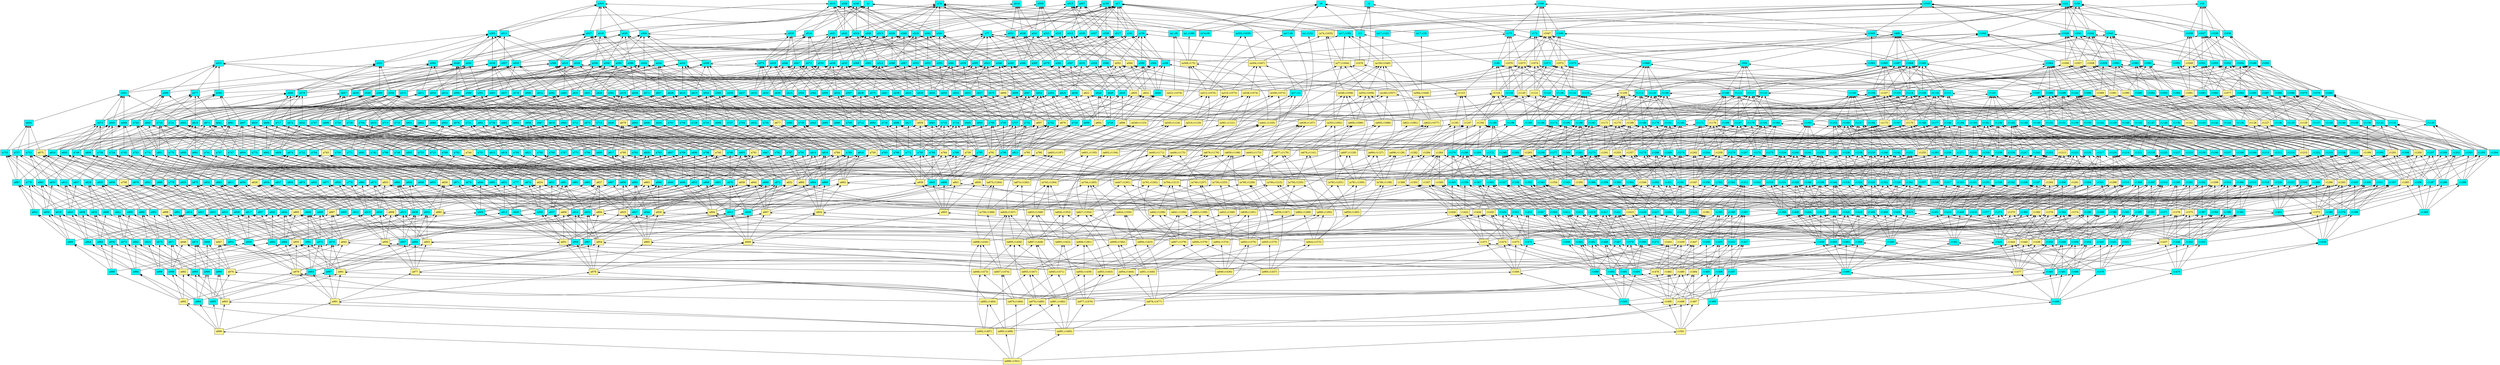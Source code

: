 digraph G {
rankdir=BT;ranksep="2.0";
"a925" [shape=record,fillcolor=khaki1,style=filled,label="{a925}"];
"a854" [shape=record,fillcolor=cyan,style=filled,label="{a854}"];
"r1400" [shape=record,fillcolor=cyan,style=filled,label="{r1400}"];
"r1361" [shape=record,fillcolor=cyan,style=filled,label="{r1361}"];
"a659" [shape=record,fillcolor=khaki1,style=filled,label="{a659}"];
"a603" [shape=record,fillcolor=cyan,style=filled,label="{a603}"];
"r1456" [shape=record,fillcolor=cyan,style=filled,label="{r1456}"];
"a984" [shape=record,fillcolor=cyan,style=filled,label="{a984}"];
"(a822,r1346)" [shape=record,fillcolor=khaki1,style=filled,label="{(a822,r1346)}"];
"r1076" [shape=record,fillcolor=khaki1,style=filled,label="{r1076}"];
"a543" [shape=record,fillcolor=cyan,style=filled,label="{a543}"];
"r1417" [shape=record,fillcolor=cyan,style=filled,label="{r1417}"];
"a648" [shape=record,fillcolor=cyan,style=filled,label="{a648}"];
"r1184" [shape=record,fillcolor=cyan,style=filled,label="{r1184}"];
"r1437" [shape=record,fillcolor=khaki1,style=filled,label="{r1437}"];
"r1372" [shape=record,fillcolor=khaki1,style=filled,label="{r1372}"];
"r1268" [shape=record,fillcolor=cyan,style=filled,label="{r1268}"];
"a698" [shape=record,fillcolor=cyan,style=filled,label="{a698}"];
"a530" [shape=record,fillcolor=cyan,style=filled,label="{a530}"];
"r1488" [shape=record,fillcolor=cyan,style=filled,label="{r1488}"];
"(a17,r9)" [shape=record,fillcolor=cyan,style=filled,label="{(a17,r9)}"];
"r1275" [shape=record,fillcolor=cyan,style=filled,label="{r1275}"];
"a927" [shape=record,fillcolor=cyan,style=filled,label="{a927}"];
"a813" [shape=record,fillcolor=cyan,style=filled,label="{a813}"];
"a863" [shape=record,fillcolor=khaki1,style=filled,label="{a863}"];
"r1182" [shape=record,fillcolor=cyan,style=filled,label="{r1182}"];
"(a159,r1040)" [shape=record,fillcolor=khaki1,style=filled,label="{(a159,r1040)}"];
"a825" [shape=record,fillcolor=cyan,style=filled,label="{a825}"];
"a898" [shape=record,fillcolor=khaki1,style=filled,label="{a898}"];
"r1239" [shape=record,fillcolor=cyan,style=filled,label="{r1239}"];
"r1472" [shape=record,fillcolor=cyan,style=filled,label="{r1472}"];
"a861" [shape=record,fillcolor=cyan,style=filled,label="{a861}"];
"a577" [shape=record,fillcolor=cyan,style=filled,label="{a577}"];
"a678" [shape=record,fillcolor=cyan,style=filled,label="{a678}"];
"a853" [shape=record,fillcolor=cyan,style=filled,label="{a853}"];
"r122" [shape=record,fillcolor=cyan,style=filled,label="{r122}"];
"a708" [shape=record,fillcolor=cyan,style=filled,label="{a708}"];
"a862" [shape=record,fillcolor=khaki1,style=filled,label="{a862}"];
"(a17,r122)" [shape=record,fillcolor=cyan,style=filled,label="{(a17,r122)}"];
"(a561,r1121)" [shape=record,fillcolor=khaki1,style=filled,label="{(a561,r1121)}"];
"a663" [shape=record,fillcolor=cyan,style=filled,label="{a663}"];
"a791" [shape=record,fillcolor=cyan,style=filled,label="{a791}"];
"a917" [shape=record,fillcolor=cyan,style=filled,label="{a917}"];
"r1043" [shape=record,fillcolor=cyan,style=filled,label="{r1043}"];
"(a860,r1293)" [shape=record,fillcolor=khaki1,style=filled,label="{(a860,r1293)}"];
"r1038" [shape=record,fillcolor=cyan,style=filled,label="{r1038}"];
"r1371" [shape=record,fillcolor=cyan,style=filled,label="{r1371}"];
"r1071" [shape=record,fillcolor=cyan,style=filled,label="{r1071}"];
"a990" [shape=record,fillcolor=cyan,style=filled,label="{a990}"];
"a907" [shape=record,fillcolor=khaki1,style=filled,label="{a907}"];
"r1144" [shape=record,fillcolor=cyan,style=filled,label="{r1144}"];
"a807" [shape=record,fillcolor=cyan,style=filled,label="{a807}"];
"a844" [shape=record,fillcolor=cyan,style=filled,label="{a844}"];
"a960" [shape=record,fillcolor=cyan,style=filled,label="{a960}"];
"r1259" [shape=record,fillcolor=cyan,style=filled,label="{r1259}"];
"r1364" [shape=record,fillcolor=cyan,style=filled,label="{r1364}"];
"r1491" [shape=record,fillcolor=cyan,style=filled,label="{r1491}"];
"r168" [shape=record,fillcolor=cyan,style=filled,label="{r168}"];
"r1382" [shape=record,fillcolor=khaki1,style=filled,label="{r1382}"];
"a687" [shape=record,fillcolor=cyan,style=filled,label="{a687}"];
"a536" [shape=record,fillcolor=cyan,style=filled,label="{a536}"];
"r1283" [shape=record,fillcolor=cyan,style=filled,label="{r1283}"];
"r1187" [shape=record,fillcolor=cyan,style=filled,label="{r1187}"];
"a588" [shape=record,fillcolor=cyan,style=filled,label="{a588}"];
"a822" [shape=record,fillcolor=khaki1,style=filled,label="{a822}"];
"(a550,r1124)" [shape=record,fillcolor=khaki1,style=filled,label="{(a550,r1124)}"];
"r1223" [shape=record,fillcolor=cyan,style=filled,label="{r1223}"];
"a541" [shape=record,fillcolor=cyan,style=filled,label="{a541}"];
"a779" [shape=record,fillcolor=cyan,style=filled,label="{a779}"];
"r1111" [shape=record,fillcolor=cyan,style=filled,label="{r1111}"];
"a645" [shape=record,fillcolor=cyan,style=filled,label="{a645}"];
"a970" [shape=record,fillcolor=cyan,style=filled,label="{a970}"];
"a520" [shape=record,fillcolor=cyan,style=filled,label="{a520}"];
"(a304,r1047)" [shape=record,fillcolor=khaki1,style=filled,label="{(a304,r1047)}"];
"r1229" [shape=record,fillcolor=cyan,style=filled,label="{r1229}"];
"a801" [shape=record,fillcolor=cyan,style=filled,label="{a801}"];
"a17" [shape=record,fillcolor=cyan,style=filled,label="{a17}"];
"a732" [shape=record,fillcolor=cyan,style=filled,label="{a732}"];
"r1140" [shape=record,fillcolor=cyan,style=filled,label="{r1140}"];
"(a303,r1035)" [shape=record,fillcolor=cyan,style=filled,label="{(a303,r1035)}"];
"a697" [shape=record,fillcolor=khaki1,style=filled,label="{a697}"];
"r1242" [shape=record,fillcolor=cyan,style=filled,label="{r1242}"];
"(a445,r1171)" [shape=record,fillcolor=khaki1,style=filled,label="{(a445,r1171)}"];
"a446" [shape=record,fillcolor=cyan,style=filled,label="{a446}"];
"r1102" [shape=record,fillcolor=cyan,style=filled,label="{r1102}"];
"r1309" [shape=record,fillcolor=cyan,style=filled,label="{r1309}"];
"r1266" [shape=record,fillcolor=cyan,style=filled,label="{r1266}"];
"a621" [shape=record,fillcolor=khaki1,style=filled,label="{a621}"];
"a519" [shape=record,fillcolor=cyan,style=filled,label="{a519}"];
"a643" [shape=record,fillcolor=cyan,style=filled,label="{a643}"];
"(a978,r1477)" [shape=record,fillcolor=khaki1,style=filled,label="{(a978,r1477)}"];
"r1461" [shape=record,fillcolor=cyan,style=filled,label="{r1461}"];
"r1473" [shape=record,fillcolor=khaki1,style=filled,label="{r1473}"];
"r175" [shape=record,fillcolor=cyan,style=filled,label="{r175}"];
"r1122" [shape=record,fillcolor=cyan,style=filled,label="{r1122}"];
"a682" [shape=record,fillcolor=cyan,style=filled,label="{a682}"];
"r1230" [shape=record,fillcolor=cyan,style=filled,label="{r1230}"];
"(a622,r1077)" [shape=record,fillcolor=khaki1,style=filled,label="{(a622,r1077)}"];
"a735" [shape=record,fillcolor=cyan,style=filled,label="{a735}"];
"a759" [shape=record,fillcolor=khaki1,style=filled,label="{a759}"];
"r1208" [shape=record,fillcolor=cyan,style=filled,label="{r1208}"];
"a837" [shape=record,fillcolor=cyan,style=filled,label="{a837}"];
"a789" [shape=record,fillcolor=cyan,style=filled,label="{a789}"];
"a945" [shape=record,fillcolor=khaki1,style=filled,label="{a945}"];
"(a951,r1440)" [shape=record,fillcolor=khaki1,style=filled,label="{(a951,r1440)}"];
"r1158" [shape=record,fillcolor=cyan,style=filled,label="{r1158}"];
"a552" [shape=record,fillcolor=khaki1,style=filled,label="{a552}"];
"a835" [shape=record,fillcolor=cyan,style=filled,label="{a835}"];
"a310" [shape=record,fillcolor=cyan,style=filled,label="{a310}"];
"a777" [shape=record,fillcolor=cyan,style=filled,label="{a777}"];
"a946" [shape=record,fillcolor=khaki1,style=filled,label="{a946}"];
"a591" [shape=record,fillcolor=cyan,style=filled,label="{a591}"];
"a866" [shape=record,fillcolor=cyan,style=filled,label="{a866}"];
"r1131" [shape=record,fillcolor=cyan,style=filled,label="{r1131}"];
"r1406" [shape=record,fillcolor=cyan,style=filled,label="{r1406}"];
"a586" [shape=record,fillcolor=cyan,style=filled,label="{a586}"];
"r1478" [shape=record,fillcolor=cyan,style=filled,label="{r1478}"];
"r486" [shape=record,fillcolor=cyan,style=filled,label="{r486}"];
"a746" [shape=record,fillcolor=cyan,style=filled,label="{a746}"];
"r1359" [shape=record,fillcolor=cyan,style=filled,label="{r1359}"];
"a932" [shape=record,fillcolor=cyan,style=filled,label="{a932}"];
"a958" [shape=record,fillcolor=cyan,style=filled,label="{a958}"];
"(a309,r1072)" [shape=record,fillcolor=khaki1,style=filled,label="{(a309,r1072)}"];
"a574" [shape=record,fillcolor=cyan,style=filled,label="{a574}"];
"r1357" [shape=record,fillcolor=khaki1,style=filled,label="{r1357}"];
"a786" [shape=record,fillcolor=cyan,style=filled,label="{a786}"];
"a570" [shape=record,fillcolor=cyan,style=filled,label="{a570}"];
"r1081" [shape=record,fillcolor=khaki1,style=filled,label="{r1081}"];
"a919" [shape=record,fillcolor=cyan,style=filled,label="{a919}"];
"a531" [shape=record,fillcolor=cyan,style=filled,label="{a531}"];
"r1196" [shape=record,fillcolor=cyan,style=filled,label="{r1196}"];
"a995" [shape=record,fillcolor=cyan,style=filled,label="{a995}"];
"a77" [shape=record,fillcolor=cyan,style=filled,label="{a77}"];
"(a602,r1194)" [shape=record,fillcolor=khaki1,style=filled,label="{(a602,r1194)}"];
"r1103" [shape=record,fillcolor=cyan,style=filled,label="{r1103}"];
"a546" [shape=record,fillcolor=cyan,style=filled,label="{a546}"];
"(a606,r1090)" [shape=record,fillcolor=khaki1,style=filled,label="{(a606,r1090)}"];
"a993" [shape=record,fillcolor=khaki1,style=filled,label="{a993}"];
"r1440" [shape=record,fillcolor=khaki1,style=filled,label="{r1440}"];
"a996" [shape=record,fillcolor=khaki1,style=filled,label="{a996}"];
"a161" [shape=record,fillcolor=cyan,style=filled,label="{a161}"];
"r1119" [shape=record,fillcolor=cyan,style=filled,label="{r1119}"];
"r1316" [shape=record,fillcolor=cyan,style=filled,label="{r1316}"];
"r1310" [shape=record,fillcolor=cyan,style=filled,label="{r1310}"];
"a619" [shape=record,fillcolor=cyan,style=filled,label="{a619}"];
"r1235" [shape=record,fillcolor=cyan,style=filled,label="{r1235}"];
"r1118" [shape=record,fillcolor=cyan,style=filled,label="{r1118}"];
"r1448" [shape=record,fillcolor=cyan,style=filled,label="{r1448}"];
"a868" [shape=record,fillcolor=cyan,style=filled,label="{a868}"];
"a592" [shape=record,fillcolor=cyan,style=filled,label="{a592}"];
"r1380" [shape=record,fillcolor=cyan,style=filled,label="{r1380}"];
"(a946,r1473)" [shape=record,fillcolor=khaki1,style=filled,label="{(a946,r1473)}"];
"a972" [shape=record,fillcolor=cyan,style=filled,label="{a972}"];
"r1165" [shape=record,fillcolor=cyan,style=filled,label="{r1165}"];
"r1068" [shape=record,fillcolor=cyan,style=filled,label="{r1068}"];
"a810" [shape=record,fillcolor=cyan,style=filled,label="{a810}"];
"r1439" [shape=record,fillcolor=khaki1,style=filled,label="{r1439}"];
"a547" [shape=record,fillcolor=cyan,style=filled,label="{a547}"];
"a713" [shape=record,fillcolor=cyan,style=filled,label="{a713}"];
"a510" [shape=record,fillcolor=cyan,style=filled,label="{a510}"];
"(a841,r1294)" [shape=record,fillcolor=khaki1,style=filled,label="{(a841,r1294)}"];
"r1055" [shape=record,fillcolor=cyan,style=filled,label="{r1055}"];
"a843" [shape=record,fillcolor=cyan,style=filled,label="{a843}"];
"r1441" [shape=record,fillcolor=cyan,style=filled,label="{r1441}"];
"r1343" [shape=record,fillcolor=cyan,style=filled,label="{r1343}"];
"a651" [shape=record,fillcolor=cyan,style=filled,label="{a651}"];
"r1374" [shape=record,fillcolor=khaki1,style=filled,label="{r1374}"];
"a827" [shape=record,fillcolor=khaki1,style=filled,label="{a827}"];
"a873" [shape=record,fillcolor=cyan,style=filled,label="{a873}"];
"a797" [shape=record,fillcolor=cyan,style=filled,label="{a797}"];
"a870" [shape=record,fillcolor=cyan,style=filled,label="{a870}"];
"a768" [shape=record,fillcolor=cyan,style=filled,label="{a768}"];
"a991" [shape=record,fillcolor=khaki1,style=filled,label="{a991}"];
"r1204" [shape=record,fillcolor=cyan,style=filled,label="{r1204}"];
"r1367" [shape=record,fillcolor=cyan,style=filled,label="{r1367}"];
"r1132" [shape=record,fillcolor=cyan,style=filled,label="{r1132}"];
"r1467" [shape=record,fillcolor=cyan,style=filled,label="{r1467}"];
"a696" [shape=record,fillcolor=khaki1,style=filled,label="{a696}"];
"a618" [shape=record,fillcolor=cyan,style=filled,label="{a618}"];
"(a447,r1261)" [shape=record,fillcolor=khaki1,style=filled,label="{(a447,r1261)}"];
"a948" [shape=record,fillcolor=cyan,style=filled,label="{a948}"];
"a306" [shape=record,fillcolor=cyan,style=filled,label="{a306}"];
"a882" [shape=record,fillcolor=cyan,style=filled,label="{a882}"];
"r1493" [shape=record,fillcolor=cyan,style=filled,label="{r1493}"];
"a673" [shape=record,fillcolor=cyan,style=filled,label="{a673}"];
"r1147" [shape=record,fillcolor=cyan,style=filled,label="{r1147}"];
"a848" [shape=record,fillcolor=cyan,style=filled,label="{a848}"];
"(a675,r1284)" [shape=record,fillcolor=khaki1,style=filled,label="{(a675,r1284)}"];
"r1166" [shape=record,fillcolor=cyan,style=filled,label="{r1166}"];
"r1105" [shape=record,fillcolor=khaki1,style=filled,label="{r1105}"];
"a826" [shape=record,fillcolor=khaki1,style=filled,label="{a826}"];
"a168" [shape=record,fillcolor=cyan,style=filled,label="{a168}"];
"a784" [shape=record,fillcolor=khaki1,style=filled,label="{a784}"];
"a628" [shape=record,fillcolor=cyan,style=filled,label="{a628}"];
"a528" [shape=record,fillcolor=cyan,style=filled,label="{a528}"];
"a566" [shape=record,fillcolor=cyan,style=filled,label="{a566}"];
"r1464" [shape=record,fillcolor=cyan,style=filled,label="{r1464}"];
"a616" [shape=record,fillcolor=cyan,style=filled,label="{a616}"];
"a805" [shape=record,fillcolor=cyan,style=filled,label="{a805}"];
"a926" [shape=record,fillcolor=khaki1,style=filled,label="{a926}"];
"r1084" [shape=record,fillcolor=cyan,style=filled,label="{r1084}"];
"r1104" [shape=record,fillcolor=cyan,style=filled,label="{r1104}"];
"a508" [shape=record,fillcolor=cyan,style=filled,label="{a508}"];
"a542" [shape=record,fillcolor=cyan,style=filled,label="{a542}"];
"r1274" [shape=record,fillcolor=cyan,style=filled,label="{r1274}"];
"a841" [shape=record,fillcolor=khaki1,style=filled,label="{a841}"];
"a524" [shape=record,fillcolor=cyan,style=filled,label="{a524}"];
"r1149" [shape=record,fillcolor=cyan,style=filled,label="{r1149}"];
"a889" [shape=record,fillcolor=cyan,style=filled,label="{a889}"];
"r1201" [shape=record,fillcolor=khaki1,style=filled,label="{r1201}"];
"r1133" [shape=record,fillcolor=cyan,style=filled,label="{r1133}"];
"r1354" [shape=record,fillcolor=khaki1,style=filled,label="{r1354}"];
"r1249" [shape=record,fillcolor=cyan,style=filled,label="{r1249}"];
"a596" [shape=record,fillcolor=cyan,style=filled,label="{a596}"];
"a624" [shape=record,fillcolor=cyan,style=filled,label="{a624}"];
"a976" [shape=record,fillcolor=khaki1,style=filled,label="{a976}"];
"a684" [shape=record,fillcolor=cyan,style=filled,label="{a684}"];
"a985" [shape=record,fillcolor=cyan,style=filled,label="{a985}"];
"a896" [shape=record,fillcolor=cyan,style=filled,label="{a896}"];
"(a996,r1501)" [shape=record,fillcolor=khaki1,style=filled,label="{(a996,r1501)}"];
"a875" [shape=record,fillcolor=cyan,style=filled,label="{a875}"];
"a707" [shape=record,fillcolor=cyan,style=filled,label="{a707}"];
"a345" [shape=record,fillcolor=cyan,style=filled,label="{a345}"];
"r1220" [shape=record,fillcolor=cyan,style=filled,label="{r1220}"];
"r1080" [shape=record,fillcolor=cyan,style=filled,label="{r1080}"];
"r1332" [shape=record,fillcolor=cyan,style=filled,label="{r1332}"];
"r1145" [shape=record,fillcolor=cyan,style=filled,label="{r1145}"];
"(a992,r1497)" [shape=record,fillcolor=khaki1,style=filled,label="{(a992,r1497)}"];
"r1156" [shape=record,fillcolor=cyan,style=filled,label="{r1156}"];
"r1170" [shape=record,fillcolor=khaki1,style=filled,label="{r1170}"];
"a760" [shape=record,fillcolor=khaki1,style=filled,label="{a760}"];
"r1262" [shape=record,fillcolor=khaki1,style=filled,label="{r1262}"];
"a860" [shape=record,fillcolor=khaki1,style=filled,label="{a860}"];
"(a306,r175)" [shape=record,fillcolor=khaki1,style=filled,label="{(a306,r175)}"];
"r1458" [shape=record,fillcolor=cyan,style=filled,label="{r1458}"];
"a986" [shape=record,fillcolor=cyan,style=filled,label="{a986}"];
"r1452" [shape=record,fillcolor=cyan,style=filled,label="{r1452}"];
"a447" [shape=record,fillcolor=cyan,style=filled,label="{a447}"];
"r13" [shape=record,fillcolor=cyan,style=filled,label="{r13}"];
"r1061" [shape=record,fillcolor=cyan,style=filled,label="{r1061}"];
"r1163" [shape=record,fillcolor=cyan,style=filled,label="{r1163}"];
"a438" [shape=record,fillcolor=cyan,style=filled,label="{a438}"];
"r1279" [shape=record,fillcolor=cyan,style=filled,label="{r1279}"];
"a899" [shape=record,fillcolor=cyan,style=filled,label="{a899}"];
"r1313" [shape=record,fillcolor=cyan,style=filled,label="{r1313}"];
"(a824,r1350)" [shape=record,fillcolor=khaki1,style=filled,label="{(a824,r1350)}"];
"a353" [shape=record,fillcolor=cyan,style=filled,label="{a353}"];
"a941" [shape=record,fillcolor=cyan,style=filled,label="{a941}"];
"r1227" [shape=record,fillcolor=cyan,style=filled,label="{r1227}"];
"a989" [shape=record,fillcolor=cyan,style=filled,label="{a989}"];
"r1150" [shape=record,fillcolor=cyan,style=filled,label="{r1150}"];
"r1349" [shape=record,fillcolor=khaki1,style=filled,label="{r1349}"];
"r1052" [shape=record,fillcolor=cyan,style=filled,label="{r1052}"];
"a704" [shape=record,fillcolor=cyan,style=filled,label="{a704}"];
"a680" [shape=record,fillcolor=cyan,style=filled,label="{a680}"];
"r1124" [shape=record,fillcolor=khaki1,style=filled,label="{r1124}"];
"r1430" [shape=record,fillcolor=khaki1,style=filled,label="{r1430}"];
"a652" [shape=record,fillcolor=cyan,style=filled,label="{a652}"];
"r1245" [shape=record,fillcolor=cyan,style=filled,label="{r1245}"];
"(a897,r1428)" [shape=record,fillcolor=khaki1,style=filled,label="{(a897,r1428)}"];
"a613" [shape=record,fillcolor=cyan,style=filled,label="{a613}"];
"r1135" [shape=record,fillcolor=cyan,style=filled,label="{r1135}"];
"a1" [shape=record,fillcolor=cyan,style=filled,label="{a1}"];
"a849" [shape=record,fillcolor=cyan,style=filled,label="{a849}"];
"(a761,r1262)" [shape=record,fillcolor=khaki1,style=filled,label="{(a761,r1262)}"];
"a639" [shape=record,fillcolor=cyan,style=filled,label="{a639}"];
"a155" [shape=record,fillcolor=cyan,style=filled,label="{a155}"];
"r1420" [shape=record,fillcolor=cyan,style=filled,label="{r1420}"];
"a817" [shape=record,fillcolor=cyan,style=filled,label="{a817}"];
"a871" [shape=record,fillcolor=cyan,style=filled,label="{a871}"];
"r1036" [shape=record,fillcolor=cyan,style=filled,label="{r1036}"];
"a567" [shape=record,fillcolor=cyan,style=filled,label="{a567}"];
"a802" [shape=record,fillcolor=cyan,style=filled,label="{a802}"];
"r1257" [shape=record,fillcolor=khaki1,style=filled,label="{r1257}"];
"a674" [shape=record,fillcolor=cyan,style=filled,label="{a674}"];
"r1214" [shape=record,fillcolor=cyan,style=filled,label="{r1214}"];
"(a904,r1374)" [shape=record,fillcolor=khaki1,style=filled,label="{(a904,r1374)}"];
"a922" [shape=record,fillcolor=cyan,style=filled,label="{a922}"];
"r1330" [shape=record,fillcolor=cyan,style=filled,label="{r1330}"];
"r1392" [shape=record,fillcolor=cyan,style=filled,label="{r1392}"];
"r1486" [shape=record,fillcolor=cyan,style=filled,label="{r1486}"];
"a303" [shape=record,fillcolor=cyan,style=filled,label="{a303}"];
"a521" [shape=record,fillcolor=cyan,style=filled,label="{a521}"];
"a636" [shape=record,fillcolor=cyan,style=filled,label="{a636}"];
"a646" [shape=record,fillcolor=cyan,style=filled,label="{a646}"];
"a818" [shape=record,fillcolor=cyan,style=filled,label="{a818}"];
"a782" [shape=record,fillcolor=cyan,style=filled,label="{a782}"];
"a821" [shape=record,fillcolor=cyan,style=filled,label="{a821}"];
"a700" [shape=record,fillcolor=cyan,style=filled,label="{a700}"];
"r1192" [shape=record,fillcolor=cyan,style=filled,label="{r1192}"];
"(a862,r1296)" [shape=record,fillcolor=khaki1,style=filled,label="{(a862,r1296)}"];
"a974" [shape=record,fillcolor=cyan,style=filled,label="{a974}"];
"r1099" [shape=record,fillcolor=cyan,style=filled,label="{r1099}"];
"r1429" [shape=record,fillcolor=cyan,style=filled,label="{r1429}"];
"r1110" [shape=record,fillcolor=cyan,style=filled,label="{r1110}"];
"r1500" [shape=record,fillcolor=cyan,style=filled,label="{r1500}"];
"r1089" [shape=record,fillcolor=khaki1,style=filled,label="{r1089}"];
"r1078" [shape=record,fillcolor=cyan,style=filled,label="{r1078}"];
"r1496" [shape=record,fillcolor=cyan,style=filled,label="{r1496}"];
"r1381" [shape=record,fillcolor=khaki1,style=filled,label="{r1381}"];
"r1244" [shape=record,fillcolor=cyan,style=filled,label="{r1244}"];
"r1169" [shape=record,fillcolor=cyan,style=filled,label="{r1169}"];
"a627" [shape=record,fillcolor=cyan,style=filled,label="{a627}"];
"(a743,r1264)" [shape=record,fillcolor=khaki1,style=filled,label="{(a743,r1264)}"];
"a667" [shape=record,fillcolor=cyan,style=filled,label="{a667}"];
"a900" [shape=record,fillcolor=cyan,style=filled,label="{a900}"];
"r1296" [shape=record,fillcolor=khaki1,style=filled,label="{r1296}"];
"r1063" [shape=record,fillcolor=cyan,style=filled,label="{r1063}"];
"(a838,r1347)" [shape=record,fillcolor=khaki1,style=filled,label="{(a838,r1347)}"];
"r1453" [shape=record,fillcolor=cyan,style=filled,label="{r1453}"];
"a936" [shape=record,fillcolor=cyan,style=filled,label="{a936}"];
"(a528,r1074)" [shape=record,fillcolor=khaki1,style=filled,label="{(a528,r1074)}"];
"a662" [shape=record,fillcolor=cyan,style=filled,label="{a662}"];
"r1425" [shape=record,fillcolor=cyan,style=filled,label="{r1425}"];
"r1164" [shape=record,fillcolor=cyan,style=filled,label="{r1164}"];
"a740" [shape=record,fillcolor=khaki1,style=filled,label="{a740}"];
"r1335" [shape=record,fillcolor=cyan,style=filled,label="{r1335}"];
"(a552,r1056)" [shape=record,fillcolor=khaki1,style=filled,label="{(a552,r1056)}"];
"r1130" [shape=record,fillcolor=cyan,style=filled,label="{r1130}"];
"r1366" [shape=record,fillcolor=cyan,style=filled,label="{r1366}"];
"a763" [shape=record,fillcolor=cyan,style=filled,label="{a763}"];
"a778" [shape=record,fillcolor=cyan,style=filled,label="{a778}"];
"r1250" [shape=record,fillcolor=cyan,style=filled,label="{r1250}"];
"a935" [shape=record,fillcolor=cyan,style=filled,label="{a935}"];
"r1344" [shape=record,fillcolor=cyan,style=filled,label="{r1344}"];
"r1336" [shape=record,fillcolor=cyan,style=filled,label="{r1336}"];
"r1323" [shape=record,fillcolor=cyan,style=filled,label="{r1323}"];
"a846" [shape=record,fillcolor=cyan,style=filled,label="{a846}"];
"r1480" [shape=record,fillcolor=khaki1,style=filled,label="{r1480}"];
"(a903,r1370)" [shape=record,fillcolor=khaki1,style=filled,label="{(a903,r1370)}"];
"a346" [shape=record,fillcolor=cyan,style=filled,label="{a346}"];
"r1377" [shape=record,fillcolor=cyan,style=filled,label="{r1377}"];
"r1221" [shape=record,fillcolor=cyan,style=filled,label="{r1221}"];
"a891" [shape=record,fillcolor=cyan,style=filled,label="{a891}"];
"r1474" [shape=record,fillcolor=khaki1,style=filled,label="{r1474}"];
"a587" [shape=record,fillcolor=cyan,style=filled,label="{a587}"];
"a605" [shape=record,fillcolor=khaki1,style=filled,label="{a605}"];
"a555" [shape=record,fillcolor=cyan,style=filled,label="{a555}"];
"a545" [shape=record,fillcolor=cyan,style=filled,label="{a545}"];
"a581" [shape=record,fillcolor=cyan,style=filled,label="{a581}"];
"r1219" [shape=record,fillcolor=cyan,style=filled,label="{r1219}"];
"a773" [shape=record,fillcolor=cyan,style=filled,label="{a773}"];
"r1494" [shape=record,fillcolor=khaki1,style=filled,label="{r1494}"];
"r1097" [shape=record,fillcolor=cyan,style=filled,label="{r1097}"];
"(a564,r1049)" [shape=record,fillcolor=khaki1,style=filled,label="{(a564,r1049)}"];
"r1280" [shape=record,fillcolor=cyan,style=filled,label="{r1280}"];
"(a828,r1357)" [shape=record,fillcolor=khaki1,style=filled,label="{(a828,r1357)}"];
"r1397" [shape=record,fillcolor=cyan,style=filled,label="{r1397}"];
"r1463" [shape=record,fillcolor=cyan,style=filled,label="{r1463}"];
"r1389" [shape=record,fillcolor=cyan,style=filled,label="{r1389}"];
"a598" [shape=record,fillcolor=cyan,style=filled,label="{a598}"];
"a660" [shape=record,fillcolor=cyan,style=filled,label="{a660}"];
"r1307" [shape=record,fillcolor=cyan,style=filled,label="{r1307}"];
"a564" [shape=record,fillcolor=khaki1,style=filled,label="{a564}"];
"r1457" [shape=record,fillcolor=cyan,style=filled,label="{r1457}"];
"r1162" [shape=record,fillcolor=cyan,style=filled,label="{r1162}"];
"a799" [shape=record,fillcolor=cyan,style=filled,label="{a799}"];
"r1136" [shape=record,fillcolor=cyan,style=filled,label="{r1136}"];
"a921" [shape=record,fillcolor=cyan,style=filled,label="{a921}"];
"a830" [shape=record,fillcolor=cyan,style=filled,label="{a830}"];
"a575" [shape=record,fillcolor=cyan,style=filled,label="{a575}"];
"r1415" [shape=record,fillcolor=cyan,style=filled,label="{r1415}"];
"r1123" [shape=record,fillcolor=khaki1,style=filled,label="{r1123}"];
"a647" [shape=record,fillcolor=cyan,style=filled,label="{a647}"];
"r1267" [shape=record,fillcolor=cyan,style=filled,label="{r1267}"];
"r1353" [shape=record,fillcolor=khaki1,style=filled,label="{r1353}"];
"r1211" [shape=record,fillcolor=cyan,style=filled,label="{r1211}"];
"r1212" [shape=record,fillcolor=cyan,style=filled,label="{r1212}"];
"a973" [shape=record,fillcolor=cyan,style=filled,label="{a973}"];
"a691" [shape=record,fillcolor=cyan,style=filled,label="{a691}"];
"a634" [shape=record,fillcolor=cyan,style=filled,label="{a634}"];
"a924" [shape=record,fillcolor=khaki1,style=filled,label="{a924}"];
"r1320" [shape=record,fillcolor=cyan,style=filled,label="{r1320}"];
"r1224" [shape=record,fillcolor=cyan,style=filled,label="{r1224}"];
"a557" [shape=record,fillcolor=cyan,style=filled,label="{a557}"];
"a518" [shape=record,fillcolor=cyan,style=filled,label="{a518}"];
"r1315" [shape=record,fillcolor=cyan,style=filled,label="{r1315}"];
"r1069" [shape=record,fillcolor=cyan,style=filled,label="{r1069}"];
"a551" [shape=record,fillcolor=cyan,style=filled,label="{a551}"];
"r1260" [shape=record,fillcolor=cyan,style=filled,label="{r1260}"];
"a879" [shape=record,fillcolor=cyan,style=filled,label="{a879}"];
"a874" [shape=record,fillcolor=cyan,style=filled,label="{a874}"];
"r1408" [shape=record,fillcolor=cyan,style=filled,label="{r1408}"];
"(a446,r1175)" [shape=record,fillcolor=khaki1,style=filled,label="{(a446,r1175)}"];
"a658" [shape=record,fillcolor=cyan,style=filled,label="{a658}"];
"r1401" [shape=record,fillcolor=cyan,style=filled,label="{r1401}"];
"(a1,r168)" [shape=record,fillcolor=cyan,style=filled,label="{(a1,r168)}"];
"(a346,r1058)" [shape=record,fillcolor=khaki1,style=filled,label="{(a346,r1058)}"];
"r1342" [shape=record,fillcolor=cyan,style=filled,label="{r1342}"];
"r1142" [shape=record,fillcolor=cyan,style=filled,label="{r1142}"];
"r1449" [shape=record,fillcolor=cyan,style=filled,label="{r1449}"];
"r1487" [shape=record,fillcolor=cyan,style=filled,label="{r1487}"];
"a650" [shape=record,fillcolor=cyan,style=filled,label="{a650}"];
"r1115" [shape=record,fillcolor=cyan,style=filled,label="{r1115}"];
"r1181" [shape=record,fillcolor=cyan,style=filled,label="{r1181}"];
"a712" [shape=record,fillcolor=cyan,style=filled,label="{a712}"];
"r1347" [shape=record,fillcolor=khaki1,style=filled,label="{r1347}"];
"a940" [shape=record,fillcolor=cyan,style=filled,label="{a940}"];
"(a827,r1354)" [shape=record,fillcolor=khaki1,style=filled,label="{(a827,r1354)}"];
"a443" [shape=record,fillcolor=cyan,style=filled,label="{a443}"];
"r1039" [shape=record,fillcolor=cyan,style=filled,label="{r1039}"];
"a729" [shape=record,fillcolor=cyan,style=filled,label="{a729}"];
"(a441,r1105)" [shape=record,fillcolor=khaki1,style=filled,label="{(a441,r1105)}"];
"r1074" [shape=record,fillcolor=khaki1,style=filled,label="{r1074}"];
"(a17,r150)" [shape=record,fillcolor=cyan,style=filled,label="{(a17,r150)}"];
"r1431" [shape=record,fillcolor=cyan,style=filled,label="{r1431}"];
"a710" [shape=record,fillcolor=cyan,style=filled,label="{a710}"];
"r1378" [shape=record,fillcolor=khaki1,style=filled,label="{r1378}"];
"r1205" [shape=record,fillcolor=cyan,style=filled,label="{r1205}"];
"r1154" [shape=record,fillcolor=cyan,style=filled,label="{r1154}"];
"r1428" [shape=record,fillcolor=khaki1,style=filled,label="{r1428}"];
"r1056" [shape=record,fillcolor=khaki1,style=filled,label="{r1056}"];
"r1423" [shape=record,fillcolor=khaki1,style=filled,label="{r1423}"];
"a572" [shape=record,fillcolor=cyan,style=filled,label="{a572}"];
"r172" [shape=record,fillcolor=cyan,style=filled,label="{r172}"];
"r1281" [shape=record,fillcolor=cyan,style=filled,label="{r1281}"];
"a717" [shape=record,fillcolor=cyan,style=filled,label="{a717}"];
"r1138" [shape=record,fillcolor=cyan,style=filled,label="{r1138}"];
"(a842,r1298)" [shape=record,fillcolor=khaki1,style=filled,label="{(a842,r1298)}"];
"a743" [shape=record,fillcolor=khaki1,style=filled,label="{a743}"];
"r1191" [shape=record,fillcolor=cyan,style=filled,label="{r1191}"];
"a695" [shape=record,fillcolor=cyan,style=filled,label="{a695}"];
"a823" [shape=record,fillcolor=khaki1,style=filled,label="{a823}"];
"a694" [shape=record,fillcolor=khaki1,style=filled,label="{a694}"];
"a980" [shape=record,fillcolor=cyan,style=filled,label="{a980}"];
"r1200" [shape=record,fillcolor=khaki1,style=filled,label="{r1200}"];
"a312" [shape=record,fillcolor=cyan,style=filled,label="{a312}"];
"(a312,r1070)" [shape=record,fillcolor=khaki1,style=filled,label="{(a312,r1070)}"];
"a534" [shape=record,fillcolor=cyan,style=filled,label="{a534}"];
"a880" [shape=record,fillcolor=cyan,style=filled,label="{a880}"];
"r1419" [shape=record,fillcolor=cyan,style=filled,label="{r1419}"];
"r1218" [shape=record,fillcolor=cyan,style=filled,label="{r1218}"];
"(a991,r1495)" [shape=record,fillcolor=khaki1,style=filled,label="{(a991,r1495)}"];
"a620" [shape=record,fillcolor=cyan,style=filled,label="{a620}"];
"a783" [shape=record,fillcolor=khaki1,style=filled,label="{a783}"];
"a869" [shape=record,fillcolor=cyan,style=filled,label="{a869}"];
"r19" [shape=record,fillcolor=cyan,style=filled,label="{r19}"];
"a532" [shape=record,fillcolor=cyan,style=filled,label="{a532}"];
"r1288" [shape=record,fillcolor=cyan,style=filled,label="{r1288}"];
"a638" [shape=record,fillcolor=cyan,style=filled,label="{a638}"];
"a864" [shape=record,fillcolor=cyan,style=filled,label="{a864}"];
"a578" [shape=record,fillcolor=cyan,style=filled,label="{a578}"];
"a435" [shape=record,fillcolor=cyan,style=filled,label="{a435}"];
"r1298" [shape=record,fillcolor=khaki1,style=filled,label="{r1298}"];
"a74" [shape=record,fillcolor=cyan,style=filled,label="{a74}"];
"r1072" [shape=record,fillcolor=khaki1,style=filled,label="{r1072}"];
"a878" [shape=record,fillcolor=cyan,style=filled,label="{a878}"];
"r1264" [shape=record,fillcolor=khaki1,style=filled,label="{r1264}"];
"a679" [shape=record,fillcolor=khaki1,style=filled,label="{a679}"];
"a437" [shape=record,fillcolor=cyan,style=filled,label="{a437}"];
"(a676,r1141)" [shape=record,fillcolor=khaki1,style=filled,label="{(a676,r1141)}"];
"r1128" [shape=record,fillcolor=khaki1,style=filled,label="{r1128}"];
"a953" [shape=record,fillcolor=khaki1,style=filled,label="{a953}"];
"r1085" [shape=record,fillcolor=cyan,style=filled,label="{r1085}"];
"r180" [shape=record,fillcolor=cyan,style=filled,label="{r180}"];
"a601" [shape=record,fillcolor=cyan,style=filled,label="{a601}"];
"r1293" [shape=record,fillcolor=khaki1,style=filled,label="{r1293}"];
"r1390" [shape=record,fillcolor=cyan,style=filled,label="{r1390}"];
"r1346" [shape=record,fillcolor=khaki1,style=filled,label="{r1346}"];
"r1337" [shape=record,fillcolor=cyan,style=filled,label="{r1337}"];
"a905" [shape=record,fillcolor=cyan,style=filled,label="{a905}"];
"a433" [shape=record,fillcolor=cyan,style=filled,label="{a433}"];
"a962" [shape=record,fillcolor=cyan,style=filled,label="{a962}"];
"a929" [shape=record,fillcolor=cyan,style=filled,label="{a929}"];
"a816" [shape=record,fillcolor=cyan,style=filled,label="{a816}"];
"r1285" [shape=record,fillcolor=khaki1,style=filled,label="{r1285}"];
"a593" [shape=record,fillcolor=cyan,style=filled,label="{a593}"];
"a681" [shape=record,fillcolor=cyan,style=filled,label="{a681}"];
"a937" [shape=record,fillcolor=cyan,style=filled,label="{a937}"];
"r1292" [shape=record,fillcolor=cyan,style=filled,label="{r1292}"];
"a888" [shape=record,fillcolor=cyan,style=filled,label="{a888}"];
"a305" [shape=record,fillcolor=cyan,style=filled,label="{a305}"];
"r1066" [shape=record,fillcolor=cyan,style=filled,label="{r1066}"];
"r1291" [shape=record,fillcolor=khaki1,style=filled,label="{r1291}"];
"r1303" [shape=record,fillcolor=cyan,style=filled,label="{r1303}"];
"r1416" [shape=record,fillcolor=cyan,style=filled,label="{r1416}"];
"r1499" [shape=record,fillcolor=cyan,style=filled,label="{r1499}"];
"a430" [shape=record,fillcolor=cyan,style=filled,label="{a430}"];
"r1341" [shape=record,fillcolor=cyan,style=filled,label="{r1341}"];
"r1117" [shape=record,fillcolor=cyan,style=filled,label="{r1117}"];
"r1479" [shape=record,fillcolor=cyan,style=filled,label="{r1479}"];
"r1447" [shape=record,fillcolor=khaki1,style=filled,label="{r1447}"];
"(a926,r1379)" [shape=record,fillcolor=khaki1,style=filled,label="{(a926,r1379)}"];
"r1173" [shape=record,fillcolor=khaki1,style=filled,label="{r1173}"];
"a881" [shape=record,fillcolor=cyan,style=filled,label="{a881}"];
"r1121" [shape=record,fillcolor=khaki1,style=filled,label="{r1121}"];
"r1308" [shape=record,fillcolor=cyan,style=filled,label="{r1308}"];
"(a950,r1439)" [shape=record,fillcolor=khaki1,style=filled,label="{(a950,r1439)}"];
"a920" [shape=record,fillcolor=cyan,style=filled,label="{a920}"];
"r1271" [shape=record,fillcolor=cyan,style=filled,label="{r1271}"];
"r1369" [shape=record,fillcolor=cyan,style=filled,label="{r1369}"];
"a981" [shape=record,fillcolor=khaki1,style=filled,label="{a981}"];
"r1468" [shape=record,fillcolor=cyan,style=filled,label="{r1468}"];
"r1399" [shape=record,fillcolor=cyan,style=filled,label="{r1399}"];
"a761" [shape=record,fillcolor=khaki1,style=filled,label="{a761}"];
"(a976,r1494)" [shape=record,fillcolor=khaki1,style=filled,label="{(a976,r1494)}"];
"r1284" [shape=record,fillcolor=khaki1,style=filled,label="{r1284}"];
"a961" [shape=record,fillcolor=cyan,style=filled,label="{a961}"];
"r1396" [shape=record,fillcolor=cyan,style=filled,label="{r1396}"];
"a440" [shape=record,fillcolor=cyan,style=filled,label="{a440}"];
"r1082" [shape=record,fillcolor=cyan,style=filled,label="{r1082}"];
"r1171" [shape=record,fillcolor=khaki1,style=filled,label="{r1171}"];
"r1113" [shape=record,fillcolor=cyan,style=filled,label="{r1113}"];
"a886" [shape=record,fillcolor=cyan,style=filled,label="{a886}"];
"a537" [shape=record,fillcolor=cyan,style=filled,label="{a537}"];
"r1189" [shape=record,fillcolor=cyan,style=filled,label="{r1189}"];
"a722" [shape=record,fillcolor=cyan,style=filled,label="{a722}"];
"a669" [shape=record,fillcolor=cyan,style=filled,label="{a669}"];
"(a781,r1200)" [shape=record,fillcolor=khaki1,style=filled,label="{(a781,r1200)}"];
"r1152" [shape=record,fillcolor=cyan,style=filled,label="{r1152}"];
"a832" [shape=record,fillcolor=cyan,style=filled,label="{a832}"];
"r1207" [shape=record,fillcolor=cyan,style=filled,label="{r1207}"];
"r1489" [shape=record,fillcolor=cyan,style=filled,label="{r1489}"];
"r1421" [shape=record,fillcolor=cyan,style=filled,label="{r1421}"];
"a956" [shape=record,fillcolor=cyan,style=filled,label="{a956}"];
"a554" [shape=record,fillcolor=cyan,style=filled,label="{a554}"];
"r1424" [shape=record,fillcolor=cyan,style=filled,label="{r1424}"];
"r1495" [shape=record,fillcolor=khaki1,style=filled,label="{r1495}"];
"r1265" [shape=record,fillcolor=khaki1,style=filled,label="{r1265}"];
"a666" [shape=record,fillcolor=cyan,style=filled,label="{a666}"];
"r1317" [shape=record,fillcolor=cyan,style=filled,label="{r1317}"];
"r1376" [shape=record,fillcolor=cyan,style=filled,label="{r1376}"];
"r1255" [shape=record,fillcolor=khaki1,style=filled,label="{r1255}"];
"a431" [shape=record,fillcolor=cyan,style=filled,label="{a431}"];
"a950" [shape=record,fillcolor=khaki1,style=filled,label="{a950}"];
"a525" [shape=record,fillcolor=cyan,style=filled,label="{a525}"];
"r1350" [shape=record,fillcolor=khaki1,style=filled,label="{r1350}"];
"a583" [shape=record,fillcolor=cyan,style=filled,label="{a583}"];
"(a168,r1057)" [shape=record,fillcolor=khaki1,style=filled,label="{(a168,r1057)}"];
"a910" [shape=record,fillcolor=cyan,style=filled,label="{a910}"];
"(a77,r1044)" [shape=record,fillcolor=khaki1,style=filled,label="{(a77,r1044)}"];
"a967" [shape=record,fillcolor=cyan,style=filled,label="{a967}"];
"a867" [shape=record,fillcolor=cyan,style=filled,label="{a867}"];
"r1049" [shape=record,fillcolor=khaki1,style=filled,label="{r1049}"];
"a771" [shape=record,fillcolor=cyan,style=filled,label="{a771}"];
"a434" [shape=record,fillcolor=cyan,style=filled,label="{a434}"];
"a309" [shape=record,fillcolor=cyan,style=filled,label="{a309}"];
"a850" [shape=record,fillcolor=cyan,style=filled,label="{a850}"];
"r1294" [shape=record,fillcolor=khaki1,style=filled,label="{r1294}"];
"a963" [shape=record,fillcolor=cyan,style=filled,label="{a963}"];
"(a697,r1129)" [shape=record,fillcolor=khaki1,style=filled,label="{(a697,r1129)}"];
"r1304" [shape=record,fillcolor=cyan,style=filled,label="{r1304}"];
"r1445" [shape=record,fillcolor=cyan,style=filled,label="{r1445}"];
"r1251" [shape=record,fillcolor=cyan,style=filled,label="{r1251}"];
"a757" [shape=record,fillcolor=cyan,style=filled,label="{a757}"];
"r1434" [shape=record,fillcolor=cyan,style=filled,label="{r1434}"];
"r1498" [shape=record,fillcolor=khaki1,style=filled,label="{r1498}"];
"r1333" [shape=record,fillcolor=cyan,style=filled,label="{r1333}"];
"a883" [shape=record,fillcolor=cyan,style=filled,label="{a883}"];
"a703" [shape=record,fillcolor=cyan,style=filled,label="{a703}"];
"r1183" [shape=record,fillcolor=cyan,style=filled,label="{r1183}"];
"r1062" [shape=record,fillcolor=cyan,style=filled,label="{r1062}"];
"a755" [shape=record,fillcolor=cyan,style=filled,label="{a755}"];
"r1300" [shape=record,fillcolor=cyan,style=filled,label="{r1300}"];
"a644" [shape=record,fillcolor=cyan,style=filled,label="{a644}"];
"a748" [shape=record,fillcolor=cyan,style=filled,label="{a748}"];
"r1446" [shape=record,fillcolor=cyan,style=filled,label="{r1446}"];
"a442" [shape=record,fillcolor=cyan,style=filled,label="{a442}"];
"(a677,r1170)" [shape=record,fillcolor=khaki1,style=filled,label="{(a677,r1170)}"];
"(a954,r1444)" [shape=record,fillcolor=khaki1,style=filled,label="{(a954,r1444)}"];
"a842" [shape=record,fillcolor=khaki1,style=filled,label="{a842}"];
"a909" [shape=record,fillcolor=khaki1,style=filled,label="{a909}"];
"a641" [shape=record,fillcolor=cyan,style=filled,label="{a641}"];
"r1462" [shape=record,fillcolor=cyan,style=filled,label="{r1462}"];
"a539" [shape=record,fillcolor=cyan,style=filled,label="{a539}"];
"a745" [shape=record,fillcolor=cyan,style=filled,label="{a745}"];
"a731" [shape=record,fillcolor=cyan,style=filled,label="{a731}"];
"a887" [shape=record,fillcolor=cyan,style=filled,label="{a887}"];
"r1042" [shape=record,fillcolor=cyan,style=filled,label="{r1042}"];
"r1277" [shape=record,fillcolor=cyan,style=filled,label="{r1277}"];
"r1403" [shape=record,fillcolor=cyan,style=filled,label="{r1403}"];
"a159" [shape=record,fillcolor=cyan,style=filled,label="{a159}"];
"r1225" [shape=record,fillcolor=cyan,style=filled,label="{r1225}"];
"a776" [shape=record,fillcolor=cyan,style=filled,label="{a776}"];
"a579" [shape=record,fillcolor=cyan,style=filled,label="{a579}"];
"(a316,r1120)" [shape=record,fillcolor=khaki1,style=filled,label="{(a316,r1120)}"];
"a617" [shape=record,fillcolor=cyan,style=filled,label="{a617}"];
"r1252" [shape=record,fillcolor=cyan,style=filled,label="{r1252}"];
"a559" [shape=record,fillcolor=cyan,style=filled,label="{a559}"];
"r1146" [shape=record,fillcolor=cyan,style=filled,label="{r1146}"];
"r1177" [shape=record,fillcolor=cyan,style=filled,label="{r1177}"];
"(a981,r1482)" [shape=record,fillcolor=khaki1,style=filled,label="{(a981,r1482)}"];
"a872" [shape=record,fillcolor=cyan,style=filled,label="{a872}"];
"r1051" [shape=record,fillcolor=cyan,style=filled,label="{r1051}"];
"r1263" [shape=record,fillcolor=cyan,style=filled,label="{r1263}"];
"a630" [shape=record,fillcolor=cyan,style=filled,label="{a630}"];
"(a949,r1436)" [shape=record,fillcolor=khaki1,style=filled,label="{(a949,r1436)}"];
"a939" [shape=record,fillcolor=cyan,style=filled,label="{a939}"];
"a612" [shape=record,fillcolor=cyan,style=filled,label="{a612}"];
"a625" [shape=record,fillcolor=cyan,style=filled,label="{a625}"];
"a952" [shape=record,fillcolor=cyan,style=filled,label="{a952}"];
"a756" [shape=record,fillcolor=cyan,style=filled,label="{a756}"];
"a824" [shape=record,fillcolor=khaki1,style=filled,label="{a824}"];
"r1385" [shape=record,fillcolor=cyan,style=filled,label="{r1385}"];
"r1083" [shape=record,fillcolor=cyan,style=filled,label="{r1083}"];
"r1153" [shape=record,fillcolor=cyan,style=filled,label="{r1153}"];
"r1370" [shape=record,fillcolor=khaki1,style=filled,label="{r1370}"];
"a560" [shape=record,fillcolor=cyan,style=filled,label="{a560}"];
"r1202" [shape=record,fillcolor=cyan,style=filled,label="{r1202}"];
"a847" [shape=record,fillcolor=cyan,style=filled,label="{a847}"];
"r1107" [shape=record,fillcolor=khaki1,style=filled,label="{r1107}"];
"a635" [shape=record,fillcolor=cyan,style=filled,label="{a635}"];
"a811" [shape=record,fillcolor=cyan,style=filled,label="{a811}"];
"r1356" [shape=record,fillcolor=cyan,style=filled,label="{r1356}"];
"a942" [shape=record,fillcolor=cyan,style=filled,label="{a942}"];
"r1402" [shape=record,fillcolor=cyan,style=filled,label="{r1402}"];
"a885" [shape=record,fillcolor=cyan,style=filled,label="{a885}"];
"a893" [shape=record,fillcolor=khaki1,style=filled,label="{a893}"];
"(a780,r1199)" [shape=record,fillcolor=khaki1,style=filled,label="{(a780,r1199)}"];
"r1209" [shape=record,fillcolor=cyan,style=filled,label="{r1209}"];
"r1386" [shape=record,fillcolor=cyan,style=filled,label="{r1386}"];
"(a993,r1498)" [shape=record,fillcolor=khaki1,style=filled,label="{(a993,r1498)}"];
"a977" [shape=record,fillcolor=khaki1,style=filled,label="{a977}"];
"r1231" [shape=record,fillcolor=cyan,style=filled,label="{r1231}"];
"a858" [shape=record,fillcolor=cyan,style=filled,label="{a858}"];
"r1100" [shape=record,fillcolor=cyan,style=filled,label="{r1100}"];
"r1180" [shape=record,fillcolor=cyan,style=filled,label="{r1180}"];
"r1178" [shape=record,fillcolor=cyan,style=filled,label="{r1178}"];
"a754" [shape=record,fillcolor=cyan,style=filled,label="{a754}"];
"a738" [shape=record,fillcolor=cyan,style=filled,label="{a738}"];
"(a1,r9)" [shape=record,fillcolor=cyan,style=filled,label="{(a1,r9)}"];
"a897" [shape=record,fillcolor=khaki1,style=filled,label="{a897}"];
"r1338" [shape=record,fillcolor=cyan,style=filled,label="{r1338}"];
"(a740,r1257)" [shape=record,fillcolor=khaki1,style=filled,label="{(a740,r1257)}"];
"a951" [shape=record,fillcolor=khaki1,style=filled,label="{a951}"];
"r1073" [shape=record,fillcolor=khaki1,style=filled,label="{r1073}"];
"r1109" [shape=record,fillcolor=cyan,style=filled,label="{r1109}"];
"r1070" [shape=record,fillcolor=khaki1,style=filled,label="{r1070}"];
"r1241" [shape=record,fillcolor=cyan,style=filled,label="{r1241}"];
"r1222" [shape=record,fillcolor=cyan,style=filled,label="{r1222}"];
"r1324" [shape=record,fillcolor=cyan,style=filled,label="{r1324}"];
"r1141" [shape=record,fillcolor=khaki1,style=filled,label="{r1141}"];
"r1454" [shape=record,fillcolor=cyan,style=filled,label="{r1454}"];
"a608" [shape=record,fillcolor=cyan,style=filled,label="{a608}"];
"r1057" [shape=record,fillcolor=khaki1,style=filled,label="{r1057}"];
"a727" [shape=record,fillcolor=cyan,style=filled,label="{a727}"];
"r1067" [shape=record,fillcolor=cyan,style=filled,label="{r1067}"];
"a631" [shape=record,fillcolor=cyan,style=filled,label="{a631}"];
"a798" [shape=record,fillcolor=cyan,style=filled,label="{a798}"];
"a526" [shape=record,fillcolor=cyan,style=filled,label="{a526}"];
"r1395" [shape=record,fillcolor=cyan,style=filled,label="{r1395}"];
"a908" [shape=record,fillcolor=khaki1,style=filled,label="{a908}"];
"a516" [shape=record,fillcolor=cyan,style=filled,label="{a516}"];
"a513" [shape=record,fillcolor=cyan,style=filled,label="{a513}"];
"(a907,r1378)" [shape=record,fillcolor=khaki1,style=filled,label="{(a907,r1378)}"];
"r1360" [shape=record,fillcolor=cyan,style=filled,label="{r1360}"];
"r1306" [shape=record,fillcolor=cyan,style=filled,label="{r1306}"];
"r1261" [shape=record,fillcolor=khaki1,style=filled,label="{r1261}"];
"r1155" [shape=record,fillcolor=cyan,style=filled,label="{r1155}"];
"a954" [shape=record,fillcolor=khaki1,style=filled,label="{a954}"];
"r1373" [shape=record,fillcolor=cyan,style=filled,label="{r1373}"];
"a653" [shape=record,fillcolor=cyan,style=filled,label="{a653}"];
"r1305" [shape=record,fillcolor=cyan,style=filled,label="{r1305}"];
"r1470" [shape=record,fillcolor=cyan,style=filled,label="{r1470}"];
"a915" [shape=record,fillcolor=cyan,style=filled,label="{a915}"];
"r1186" [shape=record,fillcolor=cyan,style=filled,label="{r1186}"];
"a556" [shape=record,fillcolor=cyan,style=filled,label="{a556}"];
"r1137" [shape=record,fillcolor=cyan,style=filled,label="{r1137}"];
"a780" [shape=record,fillcolor=khaki1,style=filled,label="{a780}"];
"r1270" [shape=record,fillcolor=cyan,style=filled,label="{r1270}"];
"a600" [shape=record,fillcolor=cyan,style=filled,label="{a600}"];
"a903" [shape=record,fillcolor=khaki1,style=filled,label="{a903}"];
"r1432" [shape=record,fillcolor=cyan,style=filled,label="{r1432}"];
"r1077" [shape=record,fillcolor=khaki1,style=filled,label="{r1077}"];
"r1427" [shape=record,fillcolor=cyan,style=filled,label="{r1427}"];
"a688" [shape=record,fillcolor=cyan,style=filled,label="{a688}"];
"a633" [shape=record,fillcolor=cyan,style=filled,label="{a633}"];
"r1328" [shape=record,fillcolor=cyan,style=filled,label="{r1328}"];
"r1087" [shape=record,fillcolor=cyan,style=filled,label="{r1087}"];
"r1442" [shape=record,fillcolor=cyan,style=filled,label="{r1442}"];
"a744" [shape=record,fillcolor=khaki1,style=filled,label="{a744}"];
"a523" [shape=record,fillcolor=cyan,style=filled,label="{a523}"];
"r1046" [shape=record,fillcolor=cyan,style=filled,label="{r1046}"];
"a994" [shape=record,fillcolor=cyan,style=filled,label="{a994}"];
"a573" [shape=record,fillcolor=cyan,style=filled,label="{a573}"];
"r1114" [shape=record,fillcolor=cyan,style=filled,label="{r1114}"];
"(a739,r1253)" [shape=record,fillcolor=khaki1,style=filled,label="{(a739,r1253)}"];
"a672" [shape=record,fillcolor=cyan,style=filled,label="{a672}"];
"a439" [shape=record,fillcolor=cyan,style=filled,label="{a439}"];
"r1238" [shape=record,fillcolor=cyan,style=filled,label="{r1238}"];
"r1247" [shape=record,fillcolor=cyan,style=filled,label="{r1247}"];
"a794" [shape=record,fillcolor=cyan,style=filled,label="{a794}"];
"r1410" [shape=record,fillcolor=cyan,style=filled,label="{r1410}"];
"r1286" [shape=record,fillcolor=cyan,style=filled,label="{r1286}"];
"a563" [shape=record,fillcolor=cyan,style=filled,label="{a563}"];
"a686" [shape=record,fillcolor=cyan,style=filled,label="{a686}"];
"r1160" [shape=record,fillcolor=cyan,style=filled,label="{r1160}"];
"a741" [shape=record,fillcolor=cyan,style=filled,label="{a741}"];
"a341" [shape=record,fillcolor=cyan,style=filled,label="{a341}"];
"a890" [shape=record,fillcolor=cyan,style=filled,label="{a890}"];
"r1048" [shape=record,fillcolor=cyan,style=filled,label="{r1048}"];
"r1322" [shape=record,fillcolor=cyan,style=filled,label="{r1322}"];
"a767" [shape=record,fillcolor=cyan,style=filled,label="{a767}"];
"a752" [shape=record,fillcolor=cyan,style=filled,label="{a752}"];
"a699" [shape=record,fillcolor=cyan,style=filled,label="{a699}"];
"a912" [shape=record,fillcolor=cyan,style=filled,label="{a912}"];
"(a621,r1081)" [shape=record,fillcolor=khaki1,style=filled,label="{(a621,r1081)}"];
"a544" [shape=record,fillcolor=cyan,style=filled,label="{a544}"];
"a512" [shape=record,fillcolor=cyan,style=filled,label="{a512}"];
"r1035" [shape=record,fillcolor=cyan,style=filled,label="{r1035}"];
"r1383" [shape=record,fillcolor=cyan,style=filled,label="{r1383}"];
"r1339" [shape=record,fillcolor=cyan,style=filled,label="{r1339}"];
"a865" [shape=record,fillcolor=cyan,style=filled,label="{a865}"];
"r1362" [shape=record,fillcolor=cyan,style=filled,label="{r1362}"];
"r1176" [shape=record,fillcolor=khaki1,style=filled,label="{r1176}"];
"a788" [shape=record,fillcolor=cyan,style=filled,label="{a788}"];
"r1050" [shape=record,fillcolor=cyan,style=filled,label="{r1050}"];
"r1466" [shape=record,fillcolor=cyan,style=filled,label="{r1466}"];
"r1161" [shape=record,fillcolor=cyan,style=filled,label="{r1161}"];
"r1094" [shape=record,fillcolor=cyan,style=filled,label="{r1094}"];
"(a603,r1197)" [shape=record,fillcolor=khaki1,style=filled,label="{(a603,r1197)}"];
"a949" [shape=record,fillcolor=khaki1,style=filled,label="{a949}"];
"r1443" [shape=record,fillcolor=khaki1,style=filled,label="{r1443}"];
"a914" [shape=record,fillcolor=cyan,style=filled,label="{a914}"];
"(a443,r1173)" [shape=record,fillcolor=khaki1,style=filled,label="{(a443,r1173)}"];
"r1092" [shape=record,fillcolor=cyan,style=filled,label="{r1092}"];
"r1497" [shape=record,fillcolor=khaki1,style=filled,label="{r1497}"];
"a969" [shape=record,fillcolor=cyan,style=filled,label="{a969}"];
"r1483" [shape=record,fillcolor=cyan,style=filled,label="{r1483}"];
"r1139" [shape=record,fillcolor=cyan,style=filled,label="{r1139}"];
"a595" [shape=record,fillcolor=cyan,style=filled,label="{a595}"];
"r1375" [shape=record,fillcolor=khaki1,style=filled,label="{r1375}"];
"a675" [shape=record,fillcolor=khaki1,style=filled,label="{a675}"];
"r1297" [shape=record,fillcolor=cyan,style=filled,label="{r1297}"];
"a928" [shape=record,fillcolor=cyan,style=filled,label="{a928}"];
"r1398" [shape=record,fillcolor=cyan,style=filled,label="{r1398}"];
"a933" [shape=record,fillcolor=cyan,style=filled,label="{a933}"];
"a814" [shape=record,fillcolor=cyan,style=filled,label="{a814}"];
"r1206" [shape=record,fillcolor=cyan,style=filled,label="{r1206}"];
"r1414" [shape=record,fillcolor=cyan,style=filled,label="{r1414}"];
"r1054" [shape=record,fillcolor=cyan,style=filled,label="{r1054}"];
"a640" [shape=record,fillcolor=cyan,style=filled,label="{a640}"];
"(a955,r1447)" [shape=record,fillcolor=khaki1,style=filled,label="{(a955,r1447)}"];
"a781" [shape=record,fillcolor=khaki1,style=filled,label="{a781}"];
"r1276" [shape=record,fillcolor=cyan,style=filled,label="{r1276}"];
"a711" [shape=record,fillcolor=cyan,style=filled,label="{a711}"];
"r1210" [shape=record,fillcolor=cyan,style=filled,label="{r1210}"];
"(a893,r1422)" [shape=record,fillcolor=khaki1,style=filled,label="{(a893,r1422)}"];
"a540" [shape=record,fillcolor=cyan,style=filled,label="{a540}"];
"r1477" [shape=record,fillcolor=khaki1,style=filled,label="{r1477}"];
"(a601,r1193)" [shape=record,fillcolor=khaki1,style=filled,label="{(a601,r1193)}"];
"a747" [shape=record,fillcolor=cyan,style=filled,label="{a747}"];
"a983" [shape=record,fillcolor=cyan,style=filled,label="{a983}"];
"a677" [shape=record,fillcolor=khaki1,style=filled,label="{a677}"];
"a548" [shape=record,fillcolor=cyan,style=filled,label="{a548}"];
"r1319" [shape=record,fillcolor=cyan,style=filled,label="{r1319}"];
"r1125" [shape=record,fillcolor=cyan,style=filled,label="{r1125}"];
"r1409" [shape=record,fillcolor=cyan,style=filled,label="{r1409}"];
"a966" [shape=record,fillcolor=cyan,style=filled,label="{a966}"];
"r1215" [shape=record,fillcolor=khaki1,style=filled,label="{r1215}"];
"r1179" [shape=record,fillcolor=cyan,style=filled,label="{r1179}"];
"(a826,r1353)" [shape=record,fillcolor=khaki1,style=filled,label="{(a826,r1353)}"];
"a611" [shape=record,fillcolor=cyan,style=filled,label="{a611}"];
"r1289" [shape=record,fillcolor=cyan,style=filled,label="{r1289}"];
"a828" [shape=record,fillcolor=khaki1,style=filled,label="{a828}"];
"r1037" [shape=record,fillcolor=cyan,style=filled,label="{r1037}"];
"a719" [shape=record,fillcolor=cyan,style=filled,label="{a719}"];
"r1197" [shape=record,fillcolor=khaki1,style=filled,label="{r1197}"];
"r1318" [shape=record,fillcolor=cyan,style=filled,label="{r1318}"];
"a803" [shape=record,fillcolor=cyan,style=filled,label="{a803}"];
"r1041" [shape=record,fillcolor=cyan,style=filled,label="{r1041}"];
"a599" [shape=record,fillcolor=cyan,style=filled,label="{a599}"];
"a836" [shape=record,fillcolor=cyan,style=filled,label="{a836}"];
"(a894,r1423)" [shape=record,fillcolor=khaki1,style=filled,label="{(a894,r1423)}"];
"r1394" [shape=record,fillcolor=cyan,style=filled,label="{r1394}"];
"r1258" [shape=record,fillcolor=khaki1,style=filled,label="{r1258}"];
"a971" [shape=record,fillcolor=cyan,style=filled,label="{a971}"];
"a671" [shape=record,fillcolor=cyan,style=filled,label="{a671}"];
"(a979,r1480)" [shape=record,fillcolor=khaki1,style=filled,label="{(a979,r1480)}"];
"a607" [shape=record,fillcolor=cyan,style=filled,label="{a607}"];
"a808" [shape=record,fillcolor=cyan,style=filled,label="{a808}"];
"(a353,r1091)" [shape=record,fillcolor=khaki1,style=filled,label="{(a353,r1091)}"];
"(a898,r1430)" [shape=record,fillcolor=khaki1,style=filled,label="{(a898,r1430)}"];
"a569" [shape=record,fillcolor=cyan,style=filled,label="{a569}"];
"a769" [shape=record,fillcolor=cyan,style=filled,label="{a769}"];
"a594" [shape=record,fillcolor=cyan,style=filled,label="{a594}"];
"a664" [shape=record,fillcolor=cyan,style=filled,label="{a664}"];
"r1348" [shape=record,fillcolor=cyan,style=filled,label="{r1348}"];
"a765" [shape=record,fillcolor=cyan,style=filled,label="{a765}"];
"(a909,r1382)" [shape=record,fillcolor=khaki1,style=filled,label="{(a909,r1382)}"];
"a683" [shape=record,fillcolor=cyan,style=filled,label="{a683}"];
"r1326" [shape=record,fillcolor=cyan,style=filled,label="{r1326}"];
"(a764,r1213)" [shape=record,fillcolor=khaki1,style=filled,label="{(a764,r1213)}"];
"r1485" [shape=record,fillcolor=cyan,style=filled,label="{r1485}"];
"r1299" [shape=record,fillcolor=khaki1,style=filled,label="{r1299}"];
"a736" [shape=record,fillcolor=cyan,style=filled,label="{a736}"];
"a758" [shape=record,fillcolor=khaki1,style=filled,label="{a758}"];
"r1240" [shape=record,fillcolor=cyan,style=filled,label="{r1240}"];
"a739" [shape=record,fillcolor=khaki1,style=filled,label="{a739}"];
"a904" [shape=record,fillcolor=khaki1,style=filled,label="{a904}"];
"a668" [shape=record,fillcolor=cyan,style=filled,label="{a668}"];
"a693" [shape=record,fillcolor=cyan,style=filled,label="{a693}"];
"r1405" [shape=record,fillcolor=cyan,style=filled,label="{r1405}"];
"r1253" [shape=record,fillcolor=khaki1,style=filled,label="{r1253}"];
"a934" [shape=record,fillcolor=cyan,style=filled,label="{a934}"];
"(a945,r1471)" [shape=record,fillcolor=khaki1,style=filled,label="{(a945,r1471)}"];
"a845" [shape=record,fillcolor=cyan,style=filled,label="{a845}"];
"(a759,r1255)" [shape=record,fillcolor=khaki1,style=filled,label="{(a759,r1255)}"];
"r1047" [shape=record,fillcolor=khaki1,style=filled,label="{r1047}"];
"a792" [shape=record,fillcolor=cyan,style=filled,label="{a792}"];
"r1269" [shape=record,fillcolor=cyan,style=filled,label="{r1269}"];
"r1167" [shape=record,fillcolor=cyan,style=filled,label="{r1167}"];
"a590" [shape=record,fillcolor=cyan,style=filled,label="{a590}"];
"a856" [shape=record,fillcolor=cyan,style=filled,label="{a856}"];
"a676" [shape=record,fillcolor=khaki1,style=filled,label="{a676}"];
"a859" [shape=record,fillcolor=khaki1,style=filled,label="{a859}"];
"r1327" [shape=record,fillcolor=cyan,style=filled,label="{r1327}"];
"r1438" [shape=record,fillcolor=cyan,style=filled,label="{r1438}"];
"r1098" [shape=record,fillcolor=cyan,style=filled,label="{r1098}"];
"a705" [shape=record,fillcolor=cyan,style=filled,label="{a705}"];
"r1433" [shape=record,fillcolor=cyan,style=filled,label="{r1433}"];
"a535" [shape=record,fillcolor=cyan,style=filled,label="{a535}"];
"a751" [shape=record,fillcolor=cyan,style=filled,label="{a751}"];
"(a859,r1285)" [shape=record,fillcolor=khaki1,style=filled,label="{(a859,r1285)}"];
"a766" [shape=record,fillcolor=cyan,style=filled,label="{a766}"];
"r504" [shape=record,fillcolor=cyan,style=filled,label="{r504}"];
"(a760,r1258)" [shape=record,fillcolor=khaki1,style=filled,label="{(a760,r1258)}"];
"a923" [shape=record,fillcolor=cyan,style=filled,label="{a923}"];
"(a783,r1201)" [shape=record,fillcolor=khaki1,style=filled,label="{(a783,r1201)}"];
"(a439,r1107)" [shape=record,fillcolor=khaki1,style=filled,label="{(a439,r1107)}"];
"(a965,r1437)" [shape=record,fillcolor=khaki1,style=filled,label="{(a965,r1437)}"];
"r1384" [shape=record,fillcolor=cyan,style=filled,label="{r1384}"];
"a716" [shape=record,fillcolor=cyan,style=filled,label="{a716}"];
"a906" [shape=record,fillcolor=cyan,style=filled,label="{a906}"];
"r1065" [shape=record,fillcolor=cyan,style=filled,label="{r1065}"];
"a957" [shape=record,fillcolor=cyan,style=filled,label="{a957}"];
"r1256" [shape=record,fillcolor=cyan,style=filled,label="{r1256}"];
"a855" [shape=record,fillcolor=cyan,style=filled,label="{a855}"];
"a793" [shape=record,fillcolor=cyan,style=filled,label="{a793}"];
"a913" [shape=record,fillcolor=cyan,style=filled,label="{a913}"];
"a916" [shape=record,fillcolor=cyan,style=filled,label="{a916}"];
"a806" [shape=record,fillcolor=cyan,style=filled,label="{a806}"];
"(a549,r1123)" [shape=record,fillcolor=khaki1,style=filled,label="{(a549,r1123)}"];
"a665" [shape=record,fillcolor=cyan,style=filled,label="{a665}"];
"a602" [shape=record,fillcolor=cyan,style=filled,label="{a602}"];
"r1236" [shape=record,fillcolor=cyan,style=filled,label="{r1236}"];
"a829" [shape=record,fillcolor=cyan,style=filled,label="{a829}"];
"r1331" [shape=record,fillcolor=cyan,style=filled,label="{r1331}"];
"r1471" [shape=record,fillcolor=khaki1,style=filled,label="{r1471}"];
"a610" [shape=record,fillcolor=cyan,style=filled,label="{a610}"];
"a988" [shape=record,fillcolor=cyan,style=filled,label="{a988}"];
"r1469" [shape=record,fillcolor=cyan,style=filled,label="{r1469}"];
"a444" [shape=record,fillcolor=cyan,style=filled,label="{a444}"];
"a576" [shape=record,fillcolor=cyan,style=filled,label="{a576}"];
"a615" [shape=record,fillcolor=cyan,style=filled,label="{a615}"];
"a965" [shape=record,fillcolor=khaki1,style=filled,label="{a965}"];
"(a925,r1375)" [shape=record,fillcolor=khaki1,style=filled,label="{(a925,r1375)}"];
"r1490" [shape=record,fillcolor=cyan,style=filled,label="{r1490}"];
"a657" [shape=record,fillcolor=cyan,style=filled,label="{a657}"];
"a589" [shape=record,fillcolor=cyan,style=filled,label="{a589}"];
"r1287" [shape=record,fillcolor=cyan,style=filled,label="{r1287}"];
"(a74,r1035)" [shape=record,fillcolor=khaki1,style=filled,label="{(a74,r1035)}"];
"a549" [shape=record,fillcolor=cyan,style=filled,label="{a549}"];
"a507" [shape=record,fillcolor=cyan,style=filled,label="{a507}"];
"a804" [shape=record,fillcolor=cyan,style=filled,label="{a804}"];
"r1476" [shape=record,fillcolor=khaki1,style=filled,label="{r1476}"];
"a701" [shape=record,fillcolor=cyan,style=filled,label="{a701}"];
"r1237" [shape=record,fillcolor=cyan,style=filled,label="{r1237}"];
"a702" [shape=record,fillcolor=cyan,style=filled,label="{a702}"];
"r1321" [shape=record,fillcolor=cyan,style=filled,label="{r1321}"];
"a911" [shape=record,fillcolor=cyan,style=filled,label="{a911}"];
"a857" [shape=record,fillcolor=cyan,style=filled,label="{a857}"];
"a718" [shape=record,fillcolor=cyan,style=filled,label="{a718}"];
"a606" [shape=record,fillcolor=khaki1,style=filled,label="{a606}"];
"r1246" [shape=record,fillcolor=cyan,style=filled,label="{r1246}"];
"a529" [shape=record,fillcolor=cyan,style=filled,label="{a529}"];
"r1391" [shape=record,fillcolor=cyan,style=filled,label="{r1391}"];
"a979" [shape=record,fillcolor=khaki1,style=filled,label="{a979}"];
"(a908,r1381)" [shape=record,fillcolor=khaki1,style=filled,label="{(a908,r1381)}"];
"a943" [shape=record,fillcolor=cyan,style=filled,label="{a943}"];
"r1272" [shape=record,fillcolor=cyan,style=filled,label="{r1272}"];
"r1188" [shape=record,fillcolor=cyan,style=filled,label="{r1188}"];
"r1460" [shape=record,fillcolor=cyan,style=filled,label="{r1460}"];
"(a74,r9)" [shape=record,fillcolor=cyan,style=filled,label="{(a74,r9)}"];
"a340" [shape=record,fillcolor=cyan,style=filled,label="{a340}"];
"r1159" [shape=record,fillcolor=cyan,style=filled,label="{r1159}"];
"r1334" [shape=record,fillcolor=cyan,style=filled,label="{r1334}"];
"r150" [shape=record,fillcolor=cyan,style=filled,label="{r150}"];
"a721" [shape=record,fillcolor=cyan,style=filled,label="{a721}"];
"a714" [shape=record,fillcolor=cyan,style=filled,label="{a714}"];
"r1157" [shape=record,fillcolor=cyan,style=filled,label="{r1157}"];
"(a839,r1291)" [shape=record,fillcolor=khaki1,style=filled,label="{(a839,r1291)}"];
"a820" [shape=record,fillcolor=cyan,style=filled,label="{a820}"];
"a815" [shape=record,fillcolor=cyan,style=filled,label="{a815}"];
"a614" [shape=record,fillcolor=cyan,style=filled,label="{a614}"];
"a753" [shape=record,fillcolor=cyan,style=filled,label="{a753}"];
"a931" [shape=record,fillcolor=cyan,style=filled,label="{a931}"];
"r1126" [shape=record,fillcolor=cyan,style=filled,label="{r1126}"];
"r1059" [shape=record,fillcolor=cyan,style=filled,label="{r1059}"];
"r1387" [shape=record,fillcolor=cyan,style=filled,label="{r1387}"];
"r1248" [shape=record,fillcolor=cyan,style=filled,label="{r1248}"];
"r1194" [shape=record,fillcolor=khaki1,style=filled,label="{r1194}"];
"a762" [shape=record,fillcolor=cyan,style=filled,label="{a762}"];
"a975" [shape=record,fillcolor=cyan,style=filled,label="{a975}"];
"r1108" [shape=record,fillcolor=cyan,style=filled,label="{r1108}"];
"r1302" [shape=record,fillcolor=cyan,style=filled,label="{r1302}"];
"r1278" [shape=record,fillcolor=cyan,style=filled,label="{r1278}"];
"a795" [shape=record,fillcolor=cyan,style=filled,label="{a795}"];
"r1444" [shape=record,fillcolor=khaki1,style=filled,label="{r1444}"];
"a930" [shape=record,fillcolor=cyan,style=filled,label="{a930}"];
"a637" [shape=record,fillcolor=cyan,style=filled,label="{a637}"];
"a770" [shape=record,fillcolor=cyan,style=filled,label="{a770}"];
"r1273" [shape=record,fillcolor=cyan,style=filled,label="{r1273}"];
"a877" [shape=record,fillcolor=cyan,style=filled,label="{a877}"];
"a918" [shape=record,fillcolor=cyan,style=filled,label="{a918}"];
"a515" [shape=record,fillcolor=cyan,style=filled,label="{a515}"];
"a692" [shape=record,fillcolor=cyan,style=filled,label="{a692}"];
"a632" [shape=record,fillcolor=cyan,style=filled,label="{a632}"];
"r1075" [shape=record,fillcolor=cyan,style=filled,label="{r1075}"];
"a445" [shape=record,fillcolor=cyan,style=filled,label="{a445}"];
"a796" [shape=record,fillcolor=cyan,style=filled,label="{a796}"];
"r1086" [shape=record,fillcolor=cyan,style=filled,label="{r1086}"];
"(a694,r1127)" [shape=record,fillcolor=khaki1,style=filled,label="{(a694,r1127)}"];
"r1053" [shape=record,fillcolor=cyan,style=filled,label="{r1053}"];
"a706" [shape=record,fillcolor=cyan,style=filled,label="{a706}"];
"r1345" [shape=record,fillcolor=cyan,style=filled,label="{r1345}"];
"a839" [shape=record,fillcolor=khaki1,style=filled,label="{a839}"];
"r1172" [shape=record,fillcolor=cyan,style=filled,label="{r1172}"];
"(a674,r1282)" [shape=record,fillcolor=khaki1,style=filled,label="{(a674,r1282)}"];
"(a1,r122)" [shape=record,fillcolor=cyan,style=filled,label="{(a1,r122)}"];
"r1312" [shape=record,fillcolor=cyan,style=filled,label="{r1312}"];
"a809" [shape=record,fillcolor=cyan,style=filled,label="{a809}"];
"r1426" [shape=record,fillcolor=khaki1,style=filled,label="{r1426}"];
"r1418" [shape=record,fillcolor=cyan,style=filled,label="{r1418}"];
"a737" [shape=record,fillcolor=cyan,style=filled,label="{a737}"];
"r1329" [shape=record,fillcolor=cyan,style=filled,label="{r1329}"];
"r1175" [shape=record,fillcolor=khaki1,style=filled,label="{r1175}"];
"a622" [shape=record,fillcolor=khaki1,style=filled,label="{a622}"];
"a582" [shape=record,fillcolor=cyan,style=filled,label="{a582}"];
"a597" [shape=record,fillcolor=cyan,style=filled,label="{a597}"];
"a509" [shape=record,fillcolor=cyan,style=filled,label="{a509}"];
"a436" [shape=record,fillcolor=cyan,style=filled,label="{a436}"];
"(a521,r1076)" [shape=record,fillcolor=khaki1,style=filled,label="{(a521,r1076)}"];
"r1422" [shape=record,fillcolor=khaki1,style=filled,label="{r1422}"];
"(a947,r1474)" [shape=record,fillcolor=khaki1,style=filled,label="{(a947,r1474)}"];
"r1368" [shape=record,fillcolor=khaki1,style=filled,label="{r1368}"];
"r1254" [shape=record,fillcolor=cyan,style=filled,label="{r1254}"];
"a538" [shape=record,fillcolor=cyan,style=filled,label="{a538}"];
"(a953,r1443)" [shape=record,fillcolor=khaki1,style=filled,label="{(a953,r1443)}"];
"a851" [shape=record,fillcolor=cyan,style=filled,label="{a851}"];
"a790" [shape=record,fillcolor=cyan,style=filled,label="{a790}"];
"a987" [shape=record,fillcolor=cyan,style=filled,label="{a987}"];
"(a982,r1484)" [shape=record,fillcolor=khaki1,style=filled,label="{(a982,r1484)}"];
"r1127" [shape=record,fillcolor=khaki1,style=filled,label="{r1127}"];
"r1129" [shape=record,fillcolor=khaki1,style=filled,label="{r1129}"];
"r1174" [shape=record,fillcolor=cyan,style=filled,label="{r1174}"];
"r9" [shape=record,fillcolor=cyan,style=filled,label="{r9}"];
"a775" [shape=record,fillcolor=cyan,style=filled,label="{a775}"];
"a964" [shape=record,fillcolor=cyan,style=filled,label="{a964}"];
"a982" [shape=record,fillcolor=khaki1,style=filled,label="{a982}"];
"r1325" [shape=record,fillcolor=cyan,style=filled,label="{r1325}"];
"r1388" [shape=record,fillcolor=cyan,style=filled,label="{r1388}"];
"a938" [shape=record,fillcolor=cyan,style=filled,label="{a938}"];
"a723" [shape=record,fillcolor=cyan,style=filled,label="{a723}"];
"r1301" [shape=record,fillcolor=cyan,style=filled,label="{r1301}"];
"a685" [shape=record,fillcolor=cyan,style=filled,label="{a685}"];
"a522" [shape=record,fillcolor=cyan,style=filled,label="{a522}"];
"r1501" [shape=record,fillcolor=khaki1,style=filled,label="{r1501}"];
"a892" [shape=record,fillcolor=cyan,style=filled,label="{a892}"];
"a720" [shape=record,fillcolor=cyan,style=filled,label="{a720}"];
"r1134" [shape=record,fillcolor=cyan,style=filled,label="{r1134}"];
"r1045" [shape=record,fillcolor=cyan,style=filled,label="{r1045}"];
"r1120" [shape=record,fillcolor=khaki1,style=filled,label="{r1120}"];
"r1228" [shape=record,fillcolor=cyan,style=filled,label="{r1228}"];
"r1411" [shape=record,fillcolor=cyan,style=filled,label="{r1411}"];
"r1295" [shape=record,fillcolor=cyan,style=filled,label="{r1295}"];
"r1234" [shape=record,fillcolor=cyan,style=filled,label="{r1234}"];
"a690" [shape=record,fillcolor=cyan,style=filled,label="{a690}"];
"r1064" [shape=record,fillcolor=cyan,style=filled,label="{r1064}"];
"a550" [shape=record,fillcolor=cyan,style=filled,label="{a550}"];
"a749" [shape=record,fillcolor=cyan,style=filled,label="{a749}"];
"r1213" [shape=record,fillcolor=khaki1,style=filled,label="{r1213}"];
"a728" [shape=record,fillcolor=cyan,style=filled,label="{a728}"];
"a709" [shape=record,fillcolor=cyan,style=filled,label="{a709}"];
"r1451" [shape=record,fillcolor=cyan,style=filled,label="{r1451}"];
"a944" [shape=record,fillcolor=cyan,style=filled,label="{a944}"];
"a655" [shape=record,fillcolor=cyan,style=filled,label="{a655}"];
"a649" [shape=record,fillcolor=cyan,style=filled,label="{a649}"];
"r1450" [shape=record,fillcolor=cyan,style=filled,label="{r1450}"];
"r1413" [shape=record,fillcolor=cyan,style=filled,label="{r1413}"];
"a968" [shape=record,fillcolor=cyan,style=filled,label="{a968}"];
"r1282" [shape=record,fillcolor=khaki1,style=filled,label="{r1282}"];
"a441" [shape=record,fillcolor=cyan,style=filled,label="{a441}"];
"a580" [shape=record,fillcolor=cyan,style=filled,label="{a580}"];
"a533" [shape=record,fillcolor=cyan,style=filled,label="{a533}"];
"a604" [shape=record,fillcolor=cyan,style=filled,label="{a604}"];
"a511" [shape=record,fillcolor=cyan,style=filled,label="{a511}"];
"r1151" [shape=record,fillcolor=cyan,style=filled,label="{r1151}"];
"r1482" [shape=record,fillcolor=khaki1,style=filled,label="{r1482}"];
"a725" [shape=record,fillcolor=cyan,style=filled,label="{a725}"];
"r1217" [shape=record,fillcolor=cyan,style=filled,label="{r1217}"];
"r1199" [shape=record,fillcolor=khaki1,style=filled,label="{r1199}"];
"r1112" [shape=record,fillcolor=cyan,style=filled,label="{r1112}"];
"a955" [shape=record,fillcolor=khaki1,style=filled,label="{a955}"];
"(a744,r1265)" [shape=record,fillcolor=khaki1,style=filled,label="{(a744,r1265)}"];
"r1352" [shape=record,fillcolor=cyan,style=filled,label="{r1352}"];
"r1484" [shape=record,fillcolor=khaki1,style=filled,label="{r1484}"];
"a978" [shape=record,fillcolor=khaki1,style=filled,label="{a978}"];
"r1232" [shape=record,fillcolor=cyan,style=filled,label="{r1232}"];
"r1093" [shape=record,fillcolor=cyan,style=filled,label="{r1093}"];
"a901" [shape=record,fillcolor=cyan,style=filled,label="{a901}"];
"a764" [shape=record,fillcolor=khaki1,style=filled,label="{a764}"];
"r1436" [shape=record,fillcolor=khaki1,style=filled,label="{r1436}"];
"a584" [shape=record,fillcolor=cyan,style=filled,label="{a584}"];
"r1459" [shape=record,fillcolor=cyan,style=filled,label="{r1459}"];
"r1168" [shape=record,fillcolor=khaki1,style=filled,label="{r1168}"];
"a432" [shape=record,fillcolor=cyan,style=filled,label="{a432}"];
"a661" [shape=record,fillcolor=cyan,style=filled,label="{a661}"];
"r1393" [shape=record,fillcolor=cyan,style=filled,label="{r1393}"];
"a894" [shape=record,fillcolor=khaki1,style=filled,label="{a894}"];
"a304" [shape=record,fillcolor=cyan,style=filled,label="{a304}"];
"a629" [shape=record,fillcolor=cyan,style=filled,label="{a629}"];
"r1351" [shape=record,fillcolor=cyan,style=filled,label="{r1351}"];
"a947" [shape=record,fillcolor=khaki1,style=filled,label="{a947}"];
"a750" [shape=record,fillcolor=cyan,style=filled,label="{a750}"];
"a959" [shape=record,fillcolor=cyan,style=filled,label="{a959}"];
"a642" [shape=record,fillcolor=cyan,style=filled,label="{a642}"];
"r1216" [shape=record,fillcolor=cyan,style=filled,label="{r1216}"];
"a785" [shape=record,fillcolor=cyan,style=filled,label="{a785}"];
"a774" [shape=record,fillcolor=cyan,style=filled,label="{a774}"];
"r1355" [shape=record,fillcolor=cyan,style=filled,label="{r1355}"];
"a902" [shape=record,fillcolor=cyan,style=filled,label="{a902}"];
"(a784,r1215)" [shape=record,fillcolor=khaki1,style=filled,label="{(a784,r1215)}"];
"a527" [shape=record,fillcolor=cyan,style=filled,label="{a527}"];
"r1404" [shape=record,fillcolor=cyan,style=filled,label="{r1404}"];
"r1096" [shape=record,fillcolor=cyan,style=filled,label="{r1096}"];
"r1340" [shape=record,fillcolor=cyan,style=filled,label="{r1340}"];
"r1379" [shape=record,fillcolor=khaki1,style=filled,label="{r1379}"];
"r1148" [shape=record,fillcolor=cyan,style=filled,label="{r1148}"];
"a840" [shape=record,fillcolor=cyan,style=filled,label="{a840}"];
"a670" [shape=record,fillcolor=cyan,style=filled,label="{a670}"];
"r1116" [shape=record,fillcolor=cyan,style=filled,label="{r1116}"];
"r1106" [shape=record,fillcolor=cyan,style=filled,label="{r1106}"];
"a730" [shape=record,fillcolor=cyan,style=filled,label="{a730}"];
"r1475" [shape=record,fillcolor=cyan,style=filled,label="{r1475}"];
"r1091" [shape=record,fillcolor=khaki1,style=filled,label="{r1091}"];
"r1193" [shape=record,fillcolor=khaki1,style=filled,label="{r1193}"];
"a833" [shape=record,fillcolor=cyan,style=filled,label="{a833}"];
"(a696,r1128)" [shape=record,fillcolor=khaki1,style=filled,label="{(a696,r1128)}"];
"a568" [shape=record,fillcolor=cyan,style=filled,label="{a568}"];
"a609" [shape=record,fillcolor=cyan,style=filled,label="{a609}"];
"a876" [shape=record,fillcolor=cyan,style=filled,label="{a876}"];
"a726" [shape=record,fillcolor=cyan,style=filled,label="{a726}"];
"r1190" [shape=record,fillcolor=cyan,style=filled,label="{r1190}"];
"r1079" [shape=record,fillcolor=cyan,style=filled,label="{r1079}"];
"a316" [shape=record,fillcolor=cyan,style=filled,label="{a316}"];
"a819" [shape=record,fillcolor=cyan,style=filled,label="{a819}"];
"a992" [shape=record,fillcolor=khaki1,style=filled,label="{a992}"];
"a812" [shape=record,fillcolor=cyan,style=filled,label="{a812}"];
"r1" [shape=record,fillcolor=cyan,style=filled,label="{r1}"];
"(a310,r1073)" [shape=record,fillcolor=khaki1,style=filled,label="{(a310,r1073)}"];
"r1195" [shape=record,fillcolor=cyan,style=filled,label="{r1195}"];
"r1044" [shape=record,fillcolor=cyan,style=filled,label="{r1044}"];
"a656" [shape=record,fillcolor=cyan,style=filled,label="{a656}"];
"(a823,r1349)" [shape=record,fillcolor=khaki1,style=filled,label="{(a823,r1349)}"];
"a623" [shape=record,fillcolor=cyan,style=filled,label="{a623}"];
"a654" [shape=record,fillcolor=cyan,style=filled,label="{a654}"];
"a562" [shape=record,fillcolor=cyan,style=filled,label="{a562}"];
"r1095" [shape=record,fillcolor=cyan,style=filled,label="{r1095}"];
"a689" [shape=record,fillcolor=cyan,style=filled,label="{a689}"];
"a838" [shape=record,fillcolor=khaki1,style=filled,label="{a838}"];
"r1311" [shape=record,fillcolor=cyan,style=filled,label="{r1311}"];
"a561" [shape=record,fillcolor=cyan,style=filled,label="{a561}"];
"r1481" [shape=record,fillcolor=cyan,style=filled,label="{r1481}"];
"(a924,r1372)" [shape=record,fillcolor=khaki1,style=filled,label="{(a924,r1372)}"];
"r1233" [shape=record,fillcolor=cyan,style=filled,label="{r1233}"];
"a800" [shape=record,fillcolor=cyan,style=filled,label="{a800}"];
"r1290" [shape=record,fillcolor=cyan,style=filled,label="{r1290}"];
"a895" [shape=record,fillcolor=khaki1,style=filled,label="{a895}"];
"(a679,r1176)" [shape=record,fillcolor=khaki1,style=filled,label="{(a679,r1176)}"];
"r1492" [shape=record,fillcolor=cyan,style=filled,label="{r1492}"];
"r1058" [shape=record,fillcolor=khaki1,style=filled,label="{r1058}"];
"a585" [shape=record,fillcolor=cyan,style=filled,label="{a585}"];
"a626" [shape=record,fillcolor=cyan,style=filled,label="{a626}"];
"a565" [shape=record,fillcolor=cyan,style=filled,label="{a565}"];
"(a659,r1168)" [shape=record,fillcolor=khaki1,style=filled,label="{(a659,r1168)}"];
"r1365" [shape=record,fillcolor=cyan,style=filled,label="{r1365}"];
"r1060" [shape=record,fillcolor=cyan,style=filled,label="{r1060}"];
"(a758,r1368)" [shape=record,fillcolor=khaki1,style=filled,label="{(a758,r1368)}"];
"(a605,r1089)" [shape=record,fillcolor=khaki1,style=filled,label="{(a605,r1089)}"];
"r1407" [shape=record,fillcolor=cyan,style=filled,label="{r1407}"];
"a772" [shape=record,fillcolor=cyan,style=filled,label="{a772}"];
"r1314" [shape=record,fillcolor=cyan,style=filled,label="{r1314}"];
"r1412" [shape=record,fillcolor=cyan,style=filled,label="{r1412}"];
"r1185" [shape=record,fillcolor=cyan,style=filled,label="{r1185}"];
"a571" [shape=record,fillcolor=cyan,style=filled,label="{a571}"];
"a831" [shape=record,fillcolor=cyan,style=filled,label="{a831}"];
"(a17,r19)" [shape=record,fillcolor=cyan,style=filled,label="{(a17,r19)}"];
"r1198" [shape=record,fillcolor=cyan,style=filled,label="{r1198}"];
"r1090" [shape=record,fillcolor=khaki1,style=filled,label="{r1090}"];
"r1435" [shape=record,fillcolor=cyan,style=filled,label="{r1435}"];
"a852" [shape=record,fillcolor=cyan,style=filled,label="{a852}"];
"r1040" [shape=record,fillcolor=cyan,style=filled,label="{r1040}"];
"(a17,r1)" [shape=record,fillcolor=cyan,style=filled,label="{(a17,r1)}"];
"(a895,r1426)" [shape=record,fillcolor=khaki1,style=filled,label="{(a895,r1426)}"];
"a517" [shape=record,fillcolor=cyan,style=filled,label="{a517}"];
"a724" [shape=record,fillcolor=cyan,style=filled,label="{a724}"];
"a787" [shape=record,fillcolor=cyan,style=filled,label="{a787}"];
"a884" [shape=record,fillcolor=cyan,style=filled,label="{a884}"];
"r1243" [shape=record,fillcolor=cyan,style=filled,label="{r1243}"];
"(a977,r1476)" [shape=record,fillcolor=khaki1,style=filled,label="{(a977,r1476)}"];
"a733" [shape=record,fillcolor=cyan,style=filled,label="{a733}"];
"a715" [shape=record,fillcolor=cyan,style=filled,label="{a715}"];
"a834" [shape=record,fillcolor=cyan,style=filled,label="{a834}"];
"a342" [shape=record,fillcolor=cyan,style=filled,label="{a342}"];
"r1465" [shape=record,fillcolor=cyan,style=filled,label="{r1465}"];
"(a863,r1299)" [shape=record,fillcolor=khaki1,style=filled,label="{(a863,r1299)}"];
"a514" [shape=record,fillcolor=cyan,style=filled,label="{a514}"];
"r1455" [shape=record,fillcolor=cyan,style=filled,label="{r1455}"];
"a553" [shape=record,fillcolor=cyan,style=filled,label="{a553}"];
"r1363" [shape=record,fillcolor=cyan,style=filled,label="{r1363}"];
"r1088" [shape=record,fillcolor=cyan,style=filled,label="{r1088}"];
"r1358" [shape=record,fillcolor=cyan,style=filled,label="{r1358}"];
"a734" [shape=record,fillcolor=cyan,style=filled,label="{a734}"];
"a558" [shape=record,fillcolor=cyan,style=filled,label="{a558}"];
"r1203" [shape=record,fillcolor=cyan,style=filled,label="{r1203}"];
"r1226" [shape=record,fillcolor=cyan,style=filled,label="{r1226}"];
"r1143" [shape=record,fillcolor=cyan,style=filled,label="{r1143}"];
"a742" [shape=record,fillcolor=cyan,style=filled,label="{a742}"];
"r1101" [shape=record,fillcolor=cyan,style=filled,label="{r1101}"];
"a925" -> "a860"
"a925" -> "a890"
"a925" -> "a863"
"a925" -> "a865"
"a925" -> "a861"
"a854" -> "a691"
"a854" -> "a773"
"a854" -> "a808"
"a854" -> "a774"
"r1400" -> "r1316"
"r1400" -> "r1346"
"r1400" -> "r1318"
"r1400" -> "r1324"
"r1400" -> "r1332"
"r1400" -> "r1320"
"r1361" -> "r1269"
"r1361" -> "r1271"
"r1361" -> "r1278"
"r1361" -> "r1274"
"a659" -> "a441"
"a659" -> "a592"
"a659" -> "a606"
"a659" -> "a593"
"a603" -> "a549"
"a603" -> "a551"
"a603" -> "a550"
"r1456" -> "r1398"
"r1456" -> "r1394"
"r1456" -> "r1395"
"r1456" -> "r1396"
"r1456" -> "r1420"
"a984" -> "a959"
"a984" -> "a962"
"a984" -> "a960"
"a984" -> "a973"
"a984" -> "a964"
"(a822,r1346)" -> "(a740,r1257)"
"(a822,r1346)" -> "(a447,r1261)"
"(a822,r1346)" -> "a822"
"(a822,r1346)" -> "r1346"
"(a822,r1346)" -> "(a739,r1253)"
"(a822,r1346)" -> "(a759,r1255)"
"r1076" -> "r13"
"a543" -> "a518"
"a543" -> "a517"
"a543" -> "a77"
"r1417" -> "r1335"
"r1417" -> "r1363"
"r1417" -> "r1336"
"r1417" -> "r1343"
"a648" -> "a434"
"a648" -> "a586"
"a648" -> "a581"
"r1184" -> "r1094"
"r1184" -> "r1111"
"r1184" -> "r1118"
"r1437" -> "r1372"
"r1437" -> "r1375"
"r1437" -> "r1379"
"r1437" -> "r1387"
"r1437" -> "r1401"
"r1437" -> "r1371"
"r1372" -> "r1296"
"r1372" -> "r1293"
"r1372" -> "r1285"
"r1372" -> "r1303"
"r1372" -> "r1318"
"r1372" -> "r1290"
"r1268" -> "r1181"
"r1268" -> "r1179"
"r1268" -> "r1178"
"r1268" -> "r1185"
"a698" -> "a623"
"a698" -> "a648"
"a698" -> "a628"
"a530" -> "a515"
"a530" -> "a17"
"r1488" -> "r1456"
"r1488" -> "r1455"
"r1488" -> "r1457"
"r1488" -> "r1470"
"(a17,r9)" -> "r9"
"(a17,r9)" -> "a17"
"r1275" -> "r1192"
"r1275" -> "r1184"
"r1275" -> "r1183"
"a927" -> "a864"
"a927" -> "a866"
"a927" -> "a867"
"a927" -> "a865"
"a927" -> "a892"
"a813" -> "a676"
"a813" -> "a727"
"a813" -> "a732"
"a813" -> "a726"
"a813" -> "a729"
"a863" -> "a785"
"a863" -> "a784"
"a863" -> "a817"
"a863" -> "a790"
"r1182" -> "r1116"
"r1182" -> "r1109"
"r1182" -> "r1111"
"(a159,r1040)" -> "a159"
"(a159,r1040)" -> "r1040"
"(a159,r1040)" -> "(a17,r122)"
"(a159,r1040)" -> "(a17,r150)"
"a825" -> "a749"
"a825" -> "a745"
"a825" -> "a741"
"a825" -> "a742"
"a898" -> "a835"
"a898" -> "a829"
"a898" -> "a828"
"r1239" -> "r1158"
"r1239" -> "r1161"
"r1239" -> "r1156"
"r1239" -> "r1179"
"r1472" -> "r1432"
"r1472" -> "r1429"
"r1472" -> "r1427"
"r1472" -> "r1423"
"r1472" -> "r1425"
"r1472" -> "r1424"
"a861" -> "a785"
"a861" -> "a788"
"a861" -> "a782"
"a861" -> "a815"
"a577" -> "a536"
"a577" -> "a521"
"a678" -> "a607"
"a678" -> "a608"
"a678" -> "a611"
"a853" -> "a791"
"a853" -> "a807"
"a853" -> "a773"
"a853" -> "a772"
"a853" -> "a690"
"a708" -> "a633"
"a708" -> "a658"
"a708" -> "a632"
"a862" -> "a783"
"a862" -> "a789"
"a862" -> "a784"
"a862" -> "a816"
"(a17,r122)" -> "r122"
"(a17,r122)" -> "a17"
"(a561,r1121)" -> "(a309,r1072)"
"(a561,r1121)" -> "(a17,r1)"
"(a561,r1121)" -> "r1121"
"(a561,r1121)" -> "(a528,r1074)"
"(a561,r1121)" -> "a561"
"a663" -> "a438"
"a663" -> "a597"
"a663" -> "a609"
"a663" -> "a593"
"a791" -> "a737"
"a791" -> "a706"
"a791" -> "a705"
"a791" -> "a632"
"a917" -> "a882"
"a917" -> "a778"
"a917" -> "a851"
"a917" -> "a852"
"a917" -> "a850"
"r1043" -> "r1035"
"r1043" -> "r122"
"(a860,r1293)" -> "(a677,r1170)"
"(a860,r1293)" -> "r1293"
"(a860,r1293)" -> "(a784,r1215)"
"(a860,r1293)" -> "a860"
"(a860,r1293)" -> "(a781,r1200)"
"r1038" -> "r19"
"r1038" -> "r150"
"r1371" -> "r1302"
"r1371" -> "r1292"
"r1371" -> "r1290"
"r1371" -> "r1317"
"r1371" -> "r1295"
"r1071" -> "r172"
"r1071" -> "r1046"
"a990" -> "a972"
"a990" -> "a974"
"a990" -> "a948"
"a990" -> "a975"
"a990" -> "a973"
"a907" -> "a842"
"a907" -> "a872"
"a907" -> "a862"
"a907" -> "a841"
"a907" -> "a849"
"r1144" -> "r1093"
"r1144" -> "r1094"
"r1144" -> "r1095"
"a807" -> "a719"
"a807" -> "a640"
"a807" -> "a670"
"a807" -> "a737"
"a807" -> "a718"
"a844" -> "a785"
"a844" -> "a798"
"a844" -> "a765"
"a844" -> "a771"
"a960" -> "a922"
"a960" -> "a939"
"a960" -> "a914"
"a960" -> "a918"
"r1259" -> "r1184"
"r1259" -> "r1177"
"r1259" -> "r1170"
"r1259" -> "r1142"
"r1364" -> "r1281"
"r1364" -> "r1275"
"r1364" -> "r1274"
"r1364" -> "r1273"
"r1491" -> "r1469"
"r1491" -> "r1473"
"r1491" -> "r1462"
"r1491" -> "r1463"
"r1491" -> "r1466"
"r1382" -> "r1298"
"r1382" -> "r1297"
"r1382" -> "r1313"
"r1382" -> "r1328"
"r1382" -> "r1299"
"a687" -> "a615"
"a687" -> "a628"
"a687" -> "a563"
"a687" -> "a637"
"a536" -> "a305"
"a536" -> "a514"
"a536" -> "a519"
"r1283" -> "r1196"
"r1283" -> "r1198"
"r1283" -> "r1194"
"r1283" -> "r1195"
"r1187" -> "r1117"
"r1187" -> "r1121"
"r1187" -> "r1114"
"r1187" -> "r1113"
"a588" -> "a518"
"a588" -> "a541"
"a588" -> "a542"
"a588" -> "a526"
"a822" -> "a740"
"a822" -> "a739"
"a822" -> "a447"
"a822" -> "a759"
"a822" -> "a746"
"(a550,r1124)" -> "r1124"
"(a550,r1124)" -> "(a310,r1073)"
"(a550,r1124)" -> "a550"
"(a550,r1124)" -> "(a528,r1074)"
"r1223" -> "r1163"
"r1223" -> "r1148"
"r1223" -> "r1149"
"a541" -> "a507"
"a541" -> "a516"
"a541" -> "a509"
"a779" -> "a725"
"a779" -> "a693"
"r1111" -> "r1060"
"r1111" -> "r1066"
"r1111" -> "r1069"
"a645" -> "a583"
"a645" -> "a553"
"a645" -> "a579"
"a645" -> "a581"
"a970" -> "a897"
"a970" -> "a933"
"a970" -> "a932"
"a970" -> "a934"
"a970" -> "a940"
"a520" -> "a1"
"a520" -> "a510"
"(a304,r1047)" -> "a304"
"(a304,r1047)" -> "(a74,r1035)"
"(a304,r1047)" -> "(a303,r1035)"
"(a304,r1047)" -> "r1047"
"r1229" -> "r1154"
"r1229" -> "r1158"
"r1229" -> "r1151"
"r1229" -> "r1169"
"a801" -> "a716"
"a801" -> "a713"
"a801" -> "a665"
"a801" -> "a720"
"a732" -> "a650"
"a732" -> "a609"
"a732" -> "a652"
"a732" -> "a655"
"a732" -> "a649"
"r1140" -> "r1095"
"r1140" -> "r1087"
"r1140" -> "r1088"
"(a303,r1035)" -> "r1035"
"(a303,r1035)" -> "a303"
"a697" -> "a647"
"a697" -> "a623"
"a697" -> "a622"
"a697" -> "a627"
"r1242" -> "r1159"
"r1242" -> "r1164"
"r1242" -> "r1157"
"r1242" -> "r1182"
"(a445,r1171)" -> "(a168,r1057)"
"(a445,r1171)" -> "a445"
"(a445,r1171)" -> "(a312,r1070)"
"(a445,r1171)" -> "r1171"
"(a445,r1171)" -> "(a441,r1105)"
"a446" -> "a442"
"a446" -> "a441"
"a446" -> "a439"
"a446" -> "a440"
"r1102" -> "r1069"
"r1102" -> "r1054"
"r1102" -> "r1064"
"r1309" -> "r1222"
"r1309" -> "r1224"
"r1309" -> "r1246"
"r1309" -> "r1220"
"r1266" -> "r1191"
"r1266" -> "r1177"
"r1266" -> "r1175"
"a621" -> "a565"
"a621" -> "a579"
"a621" -> "a564"
"a519" -> "a303"
"a519" -> "a508"
"a643" -> "a577"
"a643" -> "a551"
"a643" -> "a578"
"(a978,r1477)" -> "(a954,r1444)"
"(a978,r1477)" -> "(a949,r1436)"
"(a978,r1477)" -> "a978"
"(a978,r1477)" -> "r1477"
"(a978,r1477)" -> "(a894,r1423)"
"(a978,r1477)" -> "(a951,r1440)"
"(a978,r1477)" -> "(a965,r1437)"
"r1461" -> "r1425"
"r1461" -> "r1402"
"r1461" -> "r1401"
"r1461" -> "r1406"
"r1461" -> "r1410"
"r1461" -> "r1416"
"r1473" -> "r1426"
"r1473" -> "r1427"
"r1473" -> "r1433"
"r1473" -> "r1430"
"r175" -> "r9"
"r175" -> "r168"
"r1122" -> "r1063"
"r1122" -> "r1075"
"r1122" -> "r1072"
"a682" -> "a437"
"a682" -> "a561"
"a682" -> "a612"
"r1230" -> "r1155"
"r1230" -> "r1170"
"r1230" -> "r1159"
"r1230" -> "r1135"
"r1230" -> "r1151"
"(a622,r1077)" -> "(a564,r1049)"
"(a622,r1077)" -> "(a159,r1040)"
"(a622,r1077)" -> "r1077"
"(a622,r1077)" -> "a622"
"a735" -> "a590"
"a735" -> "a437"
"a735" -> "a652"
"a735" -> "a653"
"a759" -> "a680"
"a759" -> "a677"
"a759" -> "a676"
"a759" -> "a443"
"r1208" -> "r1140"
"r1208" -> "r1136"
"r1208" -> "r1137"
"r1208" -> "r1143"
"a837" -> "a756"
"a837" -> "a675"
"a837" -> "a757"
"a789" -> "a702"
"a789" -> "a735"
"a789" -> "a703"
"a789" -> "a632"
"a945" -> "a897"
"a945" -> "a894"
"a945" -> "a899"
"a945" -> "a895"
"a945" -> "a893"
"(a951,r1440)" -> "(a909,r1382)"
"(a951,r1440)" -> "(a904,r1374)"
"(a951,r1440)" -> "a951"
"(a951,r1440)" -> "(a925,r1375)"
"(a951,r1440)" -> "(a824,r1350)"
"(a951,r1440)" -> "r1440"
"r1158" -> "r1110"
"r1158" -> "r1101"
"r1158" -> "r1098"
"a552" -> "a77"
"a552" -> "a159"
"a552" -> "a523"
"a835" -> "a752"
"a835" -> "a753"
"a835" -> "a675"
"a310" -> "a306"
"a310" -> "a304"
"a310" -> "a305"
"a777" -> "a723"
"a777" -> "a708"
"a777" -> "a690"
"a777" -> "a692"
"a946" -> "a898"
"a946" -> "a900"
"a946" -> "a896"
"a946" -> "a895"
"a591" -> "a544"
"a591" -> "a545"
"a591" -> "a528"
"a866" -> "a789"
"a866" -> "a820"
"a866" -> "a708"
"a866" -> "a790"
"r1131" -> "r1086"
"r1131" -> "r1078"
"r1131" -> "r1080"
"r1406" -> "r1330"
"r1406" -> "r1321"
"r1406" -> "r1352"
"r1406" -> "r1338"
"r1406" -> "r1322"
"a586" -> "a430"
"a586" -> "a540"
"a586" -> "a519"
"r1478" -> "r1451"
"r1478" -> "r1441"
"r1478" -> "r1436"
"r1478" -> "r1460"
"r1478" -> "r1438"
"r1478" -> "r1445"
"r486" -> "r122"
"r486" -> "r168"
"a746" -> "a444"
"a746" -> "a664"
"a746" -> "a670"
"a746" -> "a663"
"a746" -> "a680"
"r1359" -> "r1276"
"r1359" -> "r1272"
"r1359" -> "r1268"
"a932" -> "a872"
"a932" -> "a880"
"a932" -> "a873"
"a932" -> "a826"
"a958" -> "a911"
"a958" -> "a927"
"a958" -> "a937"
"a958" -> "a920"
"a958" -> "a916"
"a958" -> "a913"
"(a309,r1072)" -> "a309"
"(a309,r1072)" -> "(a304,r1047)"
"(a309,r1072)" -> "r1072"
"(a309,r1072)" -> "(a77,r1044)"
"a574" -> "a514"
"a574" -> "a542"
"a574" -> "a520"
"r1357" -> "r1280"
"r1357" -> "r1264"
"r1357" -> "r1265"
"a786" -> "a705"
"a786" -> "a700"
"a786" -> "a732"
"a786" -> "a702"
"a786" -> "a699"
"a570" -> "a543"
"a570" -> "a532"
"a570" -> "a533"
"r1081" -> "r1055"
"r1081" -> "r1050"
"r1081" -> "r1049"
"a919" -> "a854"
"a919" -> "a776"
"a919" -> "a853"
"a919" -> "a884"
"a531" -> "a516"
"a531" -> "a17"
"r1196" -> "r1122"
"r1196" -> "r1126"
"r1196" -> "r1121"
"a995" -> "a990"
"a995" -> "a976"
"a995" -> "a989"
"a995" -> "a988"
"a995" -> "a987"
"a77" -> "a74"
"a77" -> "a17"
"(a602,r1194)" -> "(a550,r1124)"
"(a602,r1194)" -> "(a316,r1120)"
"(a602,r1194)" -> "r1194"
"(a602,r1194)" -> "(a561,r1121)"
"(a602,r1194)" -> "a602"
"r1103" -> "r1065"
"r1103" -> "r1056"
"r1103" -> "r1066"
"a546" -> "a431"
"a546" -> "a524"
"a546" -> "a520"
"(a606,r1090)" -> "a606"
"(a606,r1090)" -> "(a346,r1058)"
"(a606,r1090)" -> "r1090"
"(a606,r1090)" -> "(a552,r1056)"
"a993" -> "a982"
"a993" -> "a985"
"a993" -> "a981"
"a993" -> "a989"
"r1440" -> "r1382"
"r1440" -> "r1375"
"r1440" -> "r1373"
"r1440" -> "r1390"
"r1440" -> "r1404"
"r1440" -> "r1374"
"a996" -> "a995"
"a996" -> "a991"
"a996" -> "a993"
"a996" -> "a994"
"a996" -> "a992"
"a161" -> "a155"
"a161" -> "a17"
"r1119" -> "r180"
"r1119" -> "r1070"
"r1119" -> "r1071"
"r1316" -> "r1227"
"r1316" -> "r1238"
"r1316" -> "r1231"
"r1316" -> "r1228"
"r1316" -> "r1253"
"r1310" -> "r1221"
"r1310" -> "r1247"
"r1310" -> "r1222"
"r1310" -> "r1225"
"a619" -> "a577"
"a619" -> "a563"
"r1235" -> "r1164"
"r1235" -> "r1155"
"r1235" -> "r1175"
"r1235" -> "r1153"
"r1118" -> "r1069"
"r1118" -> "r1075"
"r1118" -> "r1062"
"r1448" -> "r1383"
"r1448" -> "r1398"
"r1448" -> "r1382"
"r1448" -> "r1412"
"r1448" -> "r1384"
"a868" -> "a813"
"a868" -> "a795"
"a868" -> "a739"
"a868" -> "a799"
"a868" -> "a793"
"a592" -> "a546"
"a592" -> "a436"
"a592" -> "a553"
"r1380" -> "r1300"
"r1380" -> "r1287"
"r1380" -> "r1296"
"r1380" -> "r1311"
"r1380" -> "r1326"
"(a946,r1473)" -> "(a895,r1426)"
"(a946,r1473)" -> "r1473"
"(a946,r1473)" -> "(a898,r1430)"
"(a946,r1473)" -> "a946"
"a972" -> "a936"
"a972" -> "a942"
"a972" -> "a937"
"a972" -> "a899"
"a972" -> "a938"
"a972" -> "a940"
"r1165" -> "r1117"
"r1165" -> "r1102"
"r1165" -> "r1101"
"r1068" -> "r175"
"r1068" -> "r486"
"a810" -> "a721"
"a810" -> "a673"
"a810" -> "a720"
"a810" -> "a643"
"r1439" -> "r1403"
"r1439" -> "r1381"
"r1439" -> "r1389"
"r1439" -> "r1373"
"a547" -> "a306"
"a547" -> "a526"
"a547" -> "a520"
"a713" -> "a635"
"a713" -> "a594"
"a713" -> "a639"
"a713" -> "a637"
"a713" -> "a651"
"(a841,r1294)" -> "(a764,r1213)"
"(a841,r1294)" -> "r1294"
"(a841,r1294)" -> "(a696,r1128)"
"(a841,r1294)" -> "(a445,r1171)"
"(a841,r1294)" -> "a841"
"r1055" -> "r1039"
"r1055" -> "r1038"
"r1055" -> "r1044"
"a843" -> "a765"
"a843" -> "a770"
"a843" -> "a797"
"r1441" -> "r1383"
"r1441" -> "r1391"
"r1441" -> "r1374"
"r1441" -> "r1405"
"r1441" -> "r1376"
"r1343" -> "r1280"
"r1343" -> "r1250"
"r1343" -> "r1249"
"a651" -> "a589"
"a651" -> "a583"
"a651" -> "a586"
"a651" -> "a556"
"r1374" -> "r1298"
"r1374" -> "r1293"
"r1374" -> "r1291"
"r1374" -> "r1305"
"r1374" -> "r1320"
"a827" -> "a447"
"a827" -> "a751"
"a827" -> "a744"
"a827" -> "a761"
"a873" -> "a796"
"a873" -> "a804"
"a873" -> "a743"
"a873" -> "a797"
"a797" -> "a711"
"a797" -> "a716"
"a797" -> "a661"
"a870" -> "a801"
"a870" -> "a794"
"a870" -> "a741"
"a870" -> "a797"
"a768" -> "a702"
"a768" -> "a686"
"a768" -> "a714"
"a768" -> "a617"
"a991" -> "a977"
"a991" -> "a983"
"a991" -> "a979"
"a991" -> "a987"
"a991" -> "a978"
"a991" -> "a981"
"r1204" -> "r1139"
"r1204" -> "r1133"
"r1204" -> "r1131"
"r1367" -> "r1280"
"r1367" -> "r1284"
"r1367" -> "r1281"
"r1132" -> "r1079"
"r1132" -> "r1087"
"r1132" -> "r1080"
"r1467" -> "r1431"
"r1467" -> "r1413"
"r1467" -> "r1417"
"r1467" -> "r1419"
"r1467" -> "r1414"
"a696" -> "a646"
"a696" -> "a626"
"a696" -> "a622"
"a618" -> "a571"
"a618" -> "a562"
"a618" -> "a576"
"a618" -> "a563"
"(a447,r1261)" -> "a447"
"(a447,r1261)" -> "(a316,r1120)"
"(a447,r1261)" -> "(a446,r1175)"
"(a447,r1261)" -> "r1261"
"(a447,r1261)" -> "(a443,r1173)"
"(a447,r1261)" -> "(a445,r1171)"
"a948" -> "a901"
"a948" -> "a900"
"a948" -> "a902"
"a948" -> "a899"
"a306" -> "a1"
"a306" -> "a74"
"a882" -> "a804"
"a882" -> "a724"
"a882" -> "a806"
"a882" -> "a805"
"a882" -> "a752"
"r1493" -> "r1469"
"r1493" -> "r1468"
"r1493" -> "r1470"
"r1493" -> "r1467"
"r1493" -> "r1475"
"a673" -> "a599"
"a673" -> "a551"
"a673" -> "a600"
"r1147" -> "r1099"
"r1147" -> "r1079"
"r1147" -> "r1096"
"a848" -> "a802"
"a848" -> "a788"
"a848" -> "a775"
"a848" -> "a771"
"a848" -> "a767"
"(a675,r1284)" -> "r1284"
"(a675,r1284)" -> "a675"
"(a675,r1284)" -> "(a603,r1197)"
"r1166" -> "r1088"
"r1166" -> "r1102"
"r1166" -> "r1118"
"r1105" -> "r1068"
"r1105" -> "r1065"
"a826" -> "a447"
"a826" -> "a750"
"a826" -> "a743"
"a168" -> "a159"
"a168" -> "a161"
"a784" -> "a698"
"a784" -> "a730"
"a784" -> "a697"
"a784" -> "a703"
"a628" -> "a567"
"a628" -> "a586"
"a628" -> "a534"
"a528" -> "a511"
"a528" -> "a304"
"a566" -> "a539"
"a566" -> "a512"
"a566" -> "a530"
"r1464" -> "r1428"
"r1464" -> "r1419"
"r1464" -> "r1407"
"r1464" -> "r1408"
"r1464" -> "r1411"
"a616" -> "a529"
"a616" -> "a569"
"a616" -> "a574"
"a805" -> "a642"
"a805" -> "a717"
"a805" -> "a715"
"a805" -> "a736"
"a805" -> "a668"
"a926" -> "a863"
"a926" -> "a862"
"a926" -> "a891"
"a926" -> "a866"
"r1084" -> "r1054"
"r1084" -> "r1051"
"r1084" -> "r1058"
"r1104" -> "r1057"
"r1104" -> "r1067"
"r1104" -> "r1065"
"a542" -> "a508"
"a542" -> "a510"
"a542" -> "a516"
"r1274" -> "r1191"
"r1274" -> "r1184"
"r1274" -> "r1182"
"a841" -> "a783"
"a841" -> "a764"
"a841" -> "a768"
"a841" -> "a795"
"a524" -> "a510"
"a524" -> "a340"
"a524" -> "a74"
"r1149" -> "r1096"
"r1149" -> "r1101"
"a889" -> "a818"
"a889" -> "a813"
"a889" -> "a814"
"a889" -> "a816"
"a889" -> "a759"
"r1201" -> "r1132"
"r1201" -> "r1129"
"r1201" -> "r1128"
"r1201" -> "r1136"
"r1133" -> "r1088"
"r1133" -> "r1080"
"r1354" -> "r1277"
"r1354" -> "r1260"
"r1354" -> "r1261"
"r1354" -> "r1262"
"r1354" -> "r1265"
"r1249" -> "r1163"
"r1249" -> "r1189"
"a596" -> "a557"
"a596" -> "a522"
"a596" -> "a435"
"a624" -> "a565"
"a624" -> "a566"
"a624" -> "a582"
"a624" -> "a568"
"a976" -> "a947"
"a976" -> "a948"
"a976" -> "a945"
"a976" -> "a946"
"a684" -> "a623"
"a684" -> "a615"
"a684" -> "a634"
"a985" -> "a974"
"a985" -> "a961"
"a985" -> "a923"
"a985" -> "a962"
"a896" -> "a825"
"a896" -> "a829"
"a896" -> "a833"
"(a996,r1501)" -> "a996"
"(a996,r1501)" -> "(a991,r1495)"
"(a996,r1501)" -> "(a993,r1498)"
"(a996,r1501)" -> "(a976,r1494)"
"(a996,r1501)" -> "(a992,r1497)"
"(a996,r1501)" -> "r1501"
"a875" -> "a806"
"a875" -> "a745"
"a875" -> "a798"
"a875" -> "a797"
"a707" -> "a572"
"a707" -> "a657"
"a707" -> "a631"
"a345" -> "a161"
"a345" -> "a77"
"a345" -> "a341"
"r1220" -> "r1147"
"r1220" -> "r1148"
"r1220" -> "r1160"
"r1080" -> "r1054"
"r1080" -> "r1048"
"r1332" -> "r1269"
"r1332" -> "r1238"
"r1332" -> "r1240"
"r1332" -> "r1242"
"r1332" -> "r1246"
"r1145" -> "r1077"
"r1145" -> "r1096"
"r1145" -> "r1097"
"(a992,r1497)" -> "(a982,r1484)"
"(a992,r1497)" -> "(a979,r1480)"
"(a992,r1497)" -> "(a946,r1473)"
"(a992,r1497)" -> "r1497"
"(a992,r1497)" -> "a992"
"r1156" -> "r1098"
"r1156" -> "r1085"
"r1156" -> "r1099"
"r1156" -> "r1108"
"r1170" -> "r1090"
"r1170" -> "r1107"
"r1170" -> "r1103"
"r1170" -> "r1111"
"a760" -> "a677"
"a760" -> "a679"
"a760" -> "a678"
"a760" -> "a681"
"r1262" -> "r1173"
"r1262" -> "r1172"
"r1262" -> "r1187"
"r1262" -> "r1176"
"a860" -> "a782"
"a860" -> "a814"
"a860" -> "a781"
"a860" -> "a784"
"a860" -> "a787"
"(a306,r175)" -> "(a1,r9)"
"(a306,r175)" -> "a306"
"(a306,r175)" -> "r175"
"(a306,r175)" -> "(a74,r9)"
"(a306,r175)" -> "(a1,r168)"
"r1458" -> "r1413"
"r1458" -> "r1403"
"r1458" -> "r1399"
"r1458" -> "r1422"
"r1458" -> "r1407"
"a986" -> "a964"
"a986" -> "a923"
"a986" -> "a975"
"a986" -> "a963"
"r1452" -> "r1392"
"r1452" -> "r1387"
"r1452" -> "r1416"
"r1452" -> "r1396"
"r1452" -> "r1388"
"a447" -> "a444"
"a447" -> "a445"
"a447" -> "a446"
"a447" -> "a443"
"r13" -> "r9"
"r13" -> "r1"
"r1061" -> "r1042"
"r1061" -> "r1043"
"r1061" -> "r1044"
"r1163" -> "r1115"
"r1163" -> "r1101"
"r1163" -> "r1100"
"a438" -> "a312"
"a438" -> "a345"
"a438" -> "a433"
"r1279" -> "r1196"
"r1279" -> "r1192"
"r1279" -> "r1188"
"r1279" -> "r1187"
"a899" -> "a836"
"a899" -> "a830"
"a899" -> "a832"
"a899" -> "a831"
"a899" -> "a834"
"r1313" -> "r1250"
"r1313" -> "r1224"
"r1313" -> "r1223"
"r1313" -> "r1225"
"(a824,r1350)" -> "(a740,r1257)"
"(a824,r1350)" -> "r1350"
"(a824,r1350)" -> "(a760,r1258)"
"(a824,r1350)" -> "(a744,r1265)"
"(a824,r1350)" -> "a824"
"a353" -> "a345"
"a353" -> "a346"
"a353" -> "a168"
"a941" -> "a882"
"a941" -> "a835"
"a941" -> "a812"
"a941" -> "a883"
"r1227" -> "r1167"
"r1227" -> "r1134"
"r1227" -> "r1156"
"r1227" -> "r1152"
"r1227" -> "r1151"
"a989" -> "a971"
"a989" -> "a970"
"a989" -> "a974"
"a989" -> "a947"
"r1150" -> "r1102"
"r1150" -> "r1096"
"r1150" -> "r1080"
"r1349" -> "r1264"
"r1349" -> "r1256"
"r1349" -> "r1272"
"r1052" -> "r1037"
"r1052" -> "r1041"
"r1052" -> "r1039"
"a704" -> "a654"
"a704" -> "a572"
"a704" -> "a628"
"a680" -> "a437"
"a680" -> "a613"
"a680" -> "a609"
"a680" -> "a610"
"r1124" -> "r180"
"r1124" -> "r1074"
"r1124" -> "r1073"
"r1430" -> "r1367"
"r1430" -> "r1358"
"r1430" -> "r1357"
"a652" -> "a543"
"a652" -> "a585"
"a652" -> "a584"
"a652" -> "a345"
"r1245" -> "r1163"
"r1245" -> "r1161"
"r1245" -> "r1160"
"r1245" -> "r1185"
"(a897,r1428)" -> "a897"
"(a897,r1428)" -> "r1428"
"(a897,r1428)" -> "(a674,r1282)"
"(a897,r1428)" -> "(a828,r1357)"
"(a897,r1428)" -> "(a827,r1354)"
"(a897,r1428)" -> "(a826,r1353)"
"a613" -> "a309"
"a613" -> "a559"
"a613" -> "a558"
"r1135" -> "r1086"
"r1135" -> "r1090"
"r1135" -> "r1082"
"r1135" -> "r1084"
"a849" -> "a768"
"a849" -> "a803"
"a849" -> "a769"
"a849" -> "a789"
"a849" -> "a690"
"(a761,r1262)" -> "(a679,r1176)"
"(a761,r1262)" -> "a761"
"(a761,r1262)" -> "(a561,r1121)"
"(a761,r1262)" -> "r1262"
"(a761,r1262)" -> "(a443,r1173)"
"a639" -> "a589"
"a639" -> "a548"
"a639" -> "a574"
"a639" -> "a536"
"r1420" -> "r1340"
"r1420" -> "r1366"
"r1420" -> "r1344"
"r1420" -> "r1341"
"r1420" -> "r1342"
"a817" -> "a730"
"a817" -> "a736"
"a817" -> "a679"
"a817" -> "a731"
"a871" -> "a802"
"a871" -> "a815"
"a871" -> "a798"
"a871" -> "a794"
"a871" -> "a742"
"r1036" -> "r19"
"r1036" -> "r150"
"a567" -> "a540"
"a567" -> "a530"
"a567" -> "a513"
"a802" -> "a721"
"a802" -> "a713"
"a802" -> "a734"
"a802" -> "a717"
"a802" -> "a666"
"r1257" -> "r1182"
"r1257" -> "r1170"
"r1257" -> "r1175"
"r1257" -> "r1168"
"a674" -> "a603"
"a674" -> "a601"
"a674" -> "a602"
"r1214" -> "r1154"
"r1214" -> "r1145"
"r1214" -> "r1149"
"(a904,r1374)" -> "(a740,r1257)"
"(a904,r1374)" -> "(a839,r1291)"
"(a904,r1374)" -> "(a842,r1298)"
"(a904,r1374)" -> "(a860,r1293)"
"(a904,r1374)" -> "a904"
"(a904,r1374)" -> "r1374"
"a922" -> "a887"
"a922" -> "a779"
"a922" -> "a856"
"r1330" -> "r1252"
"r1330" -> "r1267"
"r1330" -> "r1237"
"r1330" -> "r1236"
"r1392" -> "r1338"
"r1392" -> "r1315"
"r1392" -> "r1306"
"r1392" -> "r1307"
"r1486" -> "r1451"
"r1486" -> "r1450"
"r1486" -> "r1456"
"r1486" -> "r1454"
"r1486" -> "r1468"
"r1486" -> "r1452"
"a521" -> "a305"
"a636" -> "a585"
"a636" -> "a573"
"a636" -> "a535"
"a636" -> "a433"
"a646" -> "a584"
"a646" -> "a580"
"a646" -> "a168"
"a818" -> "a735"
"a818" -> "a733"
"a818" -> "a680"
"a818" -> "a732"
"a818" -> "a737"
"a782" -> "a695"
"a782" -> "a701"
"a782" -> "a728"
"a782" -> "a698"
"a821" -> "a683"
"a821" -> "a658"
"a821" -> "a737"
"a821" -> "a738"
"a700" -> "a650"
"a700" -> "a625"
"a700" -> "a630"
"a700" -> "a624"
"a700" -> "a627"
"r1192" -> "r1117"
"r1192" -> "r1118"
"r1192" -> "r1126"
"(a862,r1296)" -> "r1296"
"(a862,r1296)" -> "(a784,r1215)"
"(a862,r1296)" -> "(a783,r1201)"
"(a862,r1296)" -> "a862"
"(a862,r1296)" -> "(a443,r1173)"
"a974" -> "a901"
"a974" -> "a888"
"a974" -> "a941"
"a974" -> "a940"
"r1099" -> "r1067"
"r1099" -> "r1053"
"r1099" -> "r1064"
"r1429" -> "r1356"
"r1429" -> "r1355"
"r1429" -> "r1366"
"r1429" -> "r1354"
"r1429" -> "r1358"
"r1110" -> "r1066"
"r1110" -> "r504"
"r1500" -> "r1491"
"r1500" -> "r1493"
"r1500" -> "r1490"
"r1500" -> "r1494"
"r1500" -> "r1492"
"r1500" -> "r1489"
"r1089" -> "r1057"
"r1089" -> "r1056"
"r1089" -> "r1059"
"r1078" -> "r1048"
"r1078" -> "r1052"
"r1078" -> "r1050"
"r1496" -> "r1478"
"r1496" -> "r1483"
"r1496" -> "r1477"
"r1496" -> "r1486"
"r1496" -> "r1490"
"r1496" -> "r1479"
"r1496" -> "r1481"
"r1381" -> "r1297"
"r1381" -> "r1327"
"r1381" -> "r1312"
"r1244" -> "r1139"
"r1244" -> "r1159"
"r1244" -> "r1166"
"r1244" -> "r1184"
"r1169" -> "r1110"
"r1169" -> "r1106"
"r1169" -> "r1103"
"a627" -> "a567"
"a627" -> "a585"
"a627" -> "a533"
"a627" -> "a566"
"(a743,r1264)" -> "(a549,r1123)"
"(a743,r1264)" -> "r1264"
"(a743,r1264)" -> "(a17,r1)"
"(a743,r1264)" -> "a743"
"(a743,r1264)" -> "(a441,r1105)"
"a667" -> "a595"
"a667" -> "a549"
"a667" -> "a440"
"a900" -> "a837"
"a900" -> "a835"
"a900" -> "a833"
"a900" -> "a832"
"r1296" -> "r1201"
"r1296" -> "r1212"
"r1296" -> "r1222"
"r1296" -> "r1233"
"r1296" -> "r1215"
"r1063" -> "r1045"
"r1063" -> "r1044"
"(a838,r1347)" -> "a838"
"(a838,r1347)" -> "(a760,r1258)"
"(a838,r1347)" -> "r1347"
"(a838,r1347)" -> "(a761,r1262)"
"(a838,r1347)" -> "(a759,r1255)"
"r1453" -> "r1417"
"r1453" -> "r1390"
"r1453" -> "r1397"
"r1453" -> "r1389"
"a936" -> "a876"
"a936" -> "a830"
"a936" -> "a884"
"a936" -> "a877"
"a936" -> "a880"
"(a528,r1074)" -> "(a304,r1047)"
"(a528,r1074)" -> "a528"
"(a528,r1074)" -> "r1074"
"a662" -> "a596"
"a662" -> "a442"
"a662" -> "a608"
"r1425" -> "r1362"
"r1425" -> "r1352"
"r1425" -> "r1356"
"r1425" -> "r1348"
"r1425" -> "r1347"
"r1164" -> "r1116"
"r1164" -> "r1100"
"r1164" -> "r1102"
"a740" -> "a659"
"a740" -> "a664"
"a740" -> "a660"
"a740" -> "a677"
"a740" -> "a446"
"r1335" -> "r1249"
"r1335" -> "r1241"
"r1335" -> "r1272"
"(a552,r1056)" -> "(a159,r1040)"
"(a552,r1056)" -> "r1056"
"(a552,r1056)" -> "a552"
"(a552,r1056)" -> "(a77,r1044)"
"r1130" -> "r1085"
"r1130" -> "r1079"
"r1130" -> "r1078"
"r1366" -> "r1279"
"r1366" -> "r1283"
"r1366" -> "r1281"
"r1366" -> "r1277"
"r1366" -> "r1278"
"a763" -> "a695"
"a763" -> "a709"
"a763" -> "a684"
"a763" -> "a685"
"a778" -> "a691"
"a778" -> "a724"
"a778" -> "a693"
"a778" -> "a692"
"r1250" -> "r1163"
"r1250" -> "r1164"
"r1250" -> "r1165"
"r1250" -> "r1190"
"a935" -> "a875"
"a935" -> "a829"
"a935" -> "a883"
"r1344" -> "r1252"
"r1344" -> "r1250"
"r1344" -> "r1251"
"r1344" -> "r1281"
"r1336" -> "r1241"
"r1336" -> "r1243"
"r1336" -> "r1250"
"r1336" -> "r1242"
"r1336" -> "r1273"
"r1323" -> "r1260"
"r1323" -> "r1231"
"r1323" -> "r1245"
"r1323" -> "r1232"
"r1323" -> "r1234"
"a846" -> "a773"
"a846" -> "a769"
"a846" -> "a800"
"a846" -> "a787"
"a846" -> "a766"
"a846" -> "a767"
"r1480" -> "r1439"
"r1480" -> "r1447"
"r1480" -> "r1453"
"r1480" -> "r1462"
"r1480" -> "r1440"
"(a903,r1370)" -> "(a839,r1291)"
"(a903,r1370)" -> "(a780,r1199)"
"(a903,r1370)" -> "a903"
"(a903,r1370)" -> "(a739,r1253)"
"(a903,r1370)" -> "(a841,r1294)"
"(a903,r1370)" -> "r1370"
"a346" -> "a342"
"a346" -> "a159"
"a346" -> "a341"
"r1377" -> "r1308"
"r1377" -> "r1297"
"r1377" -> "r1294"
"r1377" -> "r1295"
"r1377" -> "r1323"
"r1221" -> "r1147"
"r1221" -> "r1161"
"r1221" -> "r1149"
"a891" -> "a820"
"a891" -> "a761"
"a891" -> "a816"
"a891" -> "a817"
"r1474" -> "r1428"
"r1474" -> "r1429"
"r1474" -> "r1430"
"r1474" -> "r1434"
"a587" -> "a517"
"a587" -> "a541"
"a587" -> "a525"
"a605" -> "a552"
"a605" -> "a554"
"a605" -> "a168"
"a555" -> "a526"
"a555" -> "a523"
"a555" -> "a524"
"a555" -> "a341"
"a545" -> "a519"
"a545" -> "a511"
"a581" -> "a537"
"a581" -> "a342"
"a581" -> "a540"
"r1219" -> "r1159"
"r1219" -> "r1150"
"r1219" -> "r1131"
"r1219" -> "r1146"
"a773" -> "a719"
"a773" -> "a689"
"a773" -> "a688"
"a773" -> "a706"
"a773" -> "a618"
"r1494" -> "r1474"
"r1494" -> "r1473"
"r1494" -> "r1472"
"r1494" -> "r1471"
"r1494" -> "r1475"
"r1097" -> "r1065"
"r1097" -> "r1064"
"r1097" -> "r1051"
"(a564,r1049)" -> "(a17,r19)"
"(a564,r1049)" -> "(a17,r150)"
"(a564,r1049)" -> "a564"
"(a564,r1049)" -> "r1049"
"r1280" -> "r1197"
"r1280" -> "r1190"
"r1280" -> "r1189"
"(a828,r1357)" -> "(a743,r1264)"
"(a828,r1357)" -> "(a603,r1197)"
"(a828,r1357)" -> "a828"
"(a828,r1357)" -> "(a744,r1265)"
"(a828,r1357)" -> "r1357"
"r1397" -> "r1313"
"r1397" -> "r1343"
"r1397" -> "r1312"
"r1463" -> "r1406"
"r1463" -> "r1418"
"r1463" -> "r1427"
"r1463" -> "r1405"
"r1463" -> "r1404"
"r1463" -> "r1412"
"r1389" -> "r1335"
"r1389" -> "r1312"
"r1389" -> "r1304"
"a598" -> "a559"
"a598" -> "a548"
"a598" -> "a310"
"a598" -> "a547"
"a660" -> "a442"
"a660" -> "a607"
"a660" -> "a594"
"a660" -> "a592"
"r1307" -> "r1204"
"r1307" -> "r1219"
"r1307" -> "r1244"
"r1307" -> "r1226"
"a564" -> "a537"
"a564" -> "a530"
"r1457" -> "r1398"
"r1457" -> "r1397"
"r1457" -> "r1421"
"r1162" -> "r1087"
"r1162" -> "r1114"
"r1162" -> "r1099"
"r1162" -> "r1102"
"a799" -> "a714"
"a799" -> "a663"
"a799" -> "a732"
"a799" -> "a718"
"a799" -> "a712"
"r1136" -> "r1087"
"r1136" -> "r1091"
"r1136" -> "r1083"
"r1136" -> "r1084"
"a921" -> "a854"
"a921" -> "a778"
"a921" -> "a886"
"a921" -> "a856"
"a921" -> "a855"
"a830" -> "a750"
"a830" -> "a747"
"a830" -> "a746"
"a830" -> "a754"
"a575" -> "a543"
"a575" -> "a535"
"a575" -> "a312"
"r1415" -> "r1361"
"r1415" -> "r1334"
"r1415" -> "r1337"
"r1415" -> "r1341"
"r1415" -> "r1332"
"r1123" -> "r180"
"r1123" -> "r1076"
"a647" -> "a585"
"a647" -> "a581"
"a647" -> "a580"
"a647" -> "a346"
"r1267" -> "r1176"
"r1267" -> "r1192"
"r1267" -> "r1177"
"r1353" -> "r1276"
"r1353" -> "r1264"
"r1353" -> "r1260"
"r1211" -> "r1127"
"r1211" -> "r1151"
"r1211" -> "r1145"
"r1211" -> "r1146"
"r1212" -> "r1128"
"r1212" -> "r1147"
"r1212" -> "r1145"
"r1212" -> "r1152"
"a973" -> "a900"
"a973" -> "a938"
"a973" -> "a941"
"a973" -> "a939"
"a973" -> "a943"
"a691" -> "a641"
"a691" -> "a618"
"a691" -> "a619"
"a634" -> "a573"
"a634" -> "a436"
"a634" -> "a581"
"a924" -> "a889"
"a924" -> "a859"
"a924" -> "a862"
"a924" -> "a860"
"a924" -> "a864"
"r1320" -> "r1257"
"r1320" -> "r1230"
"r1320" -> "r1235"
"r1320" -> "r1228"
"r1320" -> "r1242"
"r1224" -> "r1164"
"r1224" -> "r1150"
"r1224" -> "r1148"
"a557" -> "a511"
"a557" -> "a430"
"a518" -> "a507"
"a518" -> "a508"
"a518" -> "a74"
"r1315" -> "r1252"
"r1315" -> "r1225"
"r1315" -> "r1226"
"r1069" -> "r1043"
"r1069" -> "r1047"
"r1069" -> "r486"
"a551" -> "a522"
"a551" -> "a521"
"r1260" -> "r1174"
"r1260" -> "r1172"
"r1260" -> "r1171"
"r1260" -> "r1185"
"a879" -> "a749"
"a879" -> "a802"
"a879" -> "a810"
"a879" -> "a801"
"a879" -> "a806"
"a874" -> "a805"
"a874" -> "a796"
"a874" -> "a798"
"a874" -> "a744"
"a874" -> "a817"
"r1408" -> "r1340"
"r1408" -> "r1323"
"r1408" -> "r1354"
"r1408" -> "r1324"
"r1408" -> "r1325"
"r1408" -> "r1328"
"(a446,r1175)" -> "r1175"
"(a446,r1175)" -> "a446"
"(a446,r1175)" -> "(a310,r1073)"
"(a446,r1175)" -> "(a439,r1107)"
"(a446,r1175)" -> "(a441,r1105)"
"a658" -> "a590"
"a658" -> "a561"
"a658" -> "a591"
"r1401" -> "r1321"
"r1401" -> "r1318"
"r1401" -> "r1317"
"r1401" -> "r1325"
"r1401" -> "r1347"
"r1401" -> "r1333"
"(a1,r168)" -> "a1"
"(a1,r168)" -> "r168"
"(a346,r1058)" -> "(a74,r1035)"
"(a346,r1058)" -> "(a159,r1040)"
"(a346,r1058)" -> "r1058"
"(a346,r1058)" -> "a346"
"r1342" -> "r1279"
"r1342" -> "r1248"
"r1342" -> "r1252"
"r1342" -> "r1247"
"r1142" -> "r1094"
"r1142" -> "r1090"
"r1142" -> "r1092"
"r1449" -> "r1413"
"r1449" -> "r1385"
"r1449" -> "r1393"
"r1449" -> "r1389"
"r1487" -> "r1469"
"r1487" -> "r1454"
"r1487" -> "r1453"
"r1487" -> "r1457"
"a650" -> "a555"
"a650" -> "a583"
"a650" -> "a588"
"a650" -> "a585"
"a650" -> "a582"
"r1115" -> "r504"
"r1115" -> "r180"
"r1115" -> "r1068"
"r1181" -> "r1115"
"r1181" -> "r1110"
"r1181" -> "r1109"
"a712" -> "a635"
"a712" -> "a650"
"a712" -> "a593"
"a712" -> "a638"
"a712" -> "a636"
"r1347" -> "r1255"
"r1347" -> "r1258"
"r1347" -> "r1262"
"r1347" -> "r1254"
"r1347" -> "r1270"
"a940" -> "a880"
"a940" -> "a811"
"a940" -> "a882"
"a940" -> "a881"
"a940" -> "a834"
"(a827,r1354)" -> "r1354"
"(a827,r1354)" -> "(a602,r1194)"
"(a827,r1354)" -> "(a447,r1261)"
"(a827,r1354)" -> "(a744,r1265)"
"(a827,r1354)" -> "(a761,r1262)"
"(a827,r1354)" -> "a827"
"a443" -> "a437"
"a443" -> "a353"
"a443" -> "a439"
"r1039" -> "r1035"
"r1039" -> "r19"
"a729" -> "a647"
"a729" -> "a646"
"a729" -> "a353"
"a729" -> "a652"
"(a441,r1105)" -> "(a159,r1040)"
"(a441,r1105)" -> "(a17,r9)"
"(a441,r1105)" -> "a441"
"(a441,r1105)" -> "(a306,r175)"
"(a441,r1105)" -> "(a1,r122)"
"(a441,r1105)" -> "r1105"
"r1074" -> "r172"
"r1074" -> "r1047"
"(a17,r150)" -> "r150"
"(a17,r150)" -> "a17"
"r1431" -> "r1360"
"r1431" -> "r1365"
"r1431" -> "r1363"
"r1431" -> "r1359"
"a710" -> "a647"
"a710" -> "a634"
"a710" -> "a636"
"a710" -> "a441"
"r1378" -> "r1298"
"r1378" -> "r1296"
"r1378" -> "r1324"
"r1378" -> "r1309"
"r1378" -> "r1294"
"r1205" -> "r1133"
"r1205" -> "r1132"
"r1205" -> "r1140"
"r1154" -> "r1106"
"r1154" -> "r1097"
"r1154" -> "r1101"
"r1428" -> "r1353"
"r1428" -> "r1354"
"r1428" -> "r1365"
"r1428" -> "r1357"
"r1056" -> "r1041"
"r1056" -> "r1040"
"r1056" -> "r1044"
"r1423" -> "r1346"
"r1423" -> "r1354"
"r1423" -> "r1345"
"r1423" -> "r1360"
"r1423" -> "r1350"
"r1423" -> "r1347"
"a572" -> "a534"
"a572" -> "a545"
"r172" -> "r1"
"r172" -> "r168"
"r1281" -> "r1198"
"r1281" -> "r1192"
"r1281" -> "r1191"
"r1281" -> "r1190"
"a717" -> "a654"
"a717" -> "a596"
"a717" -> "a637"
"a717" -> "a578"
"r1138" -> "r1086"
"r1138" -> "r1085"
"r1138" -> "r1087"
"r1138" -> "r1093"
"(a842,r1298)" -> "r1298"
"(a842,r1298)" -> "a842"
"(a842,r1298)" -> "(a784,r1215)"
"(a842,r1298)" -> "(a446,r1175)"
"(a842,r1298)" -> "(a764,r1213)"
"a743" -> "a667"
"a743" -> "a446"
"a743" -> "a661"
"r1191" -> "r1116"
"r1191" -> "r1125"
"r1191" -> "r1118"
"a695" -> "a623"
"a695" -> "a645"
"a695" -> "a625"
"a695" -> "a621"
"a823" -> "a740"
"a823" -> "a743"
"a823" -> "a747"
"a823" -> "a741"
"a694" -> "a644"
"a694" -> "a624"
"a694" -> "a622"
"a694" -> "a621"
"a980" -> "a960"
"a980" -> "a952"
"a980" -> "a969"
"a980" -> "a956"
"r1200" -> "r1127"
"r1200" -> "r1129"
"r1200" -> "r1131"
"r1200" -> "r1135"
"a312" -> "a306"
"a312" -> "a77"
"(a312,r1070)" -> "(a17,r9)"
"(a312,r1070)" -> "a312"
"(a312,r1070)" -> "(a306,r175)"
"(a312,r1070)" -> "r1070"
"(a312,r1070)" -> "(a17,r150)"
"a534" -> "a519"
"a534" -> "a513"
"a880" -> "a803"
"a880" -> "a804"
"a880" -> "a722"
"a880" -> "a750"
"r1419" -> "r1339"
"r1419" -> "r1365"
"r1419" -> "r1343"
"r1419" -> "r1340"
"r1218" -> "r1158"
"r1218" -> "r1146"
"r1218" -> "r1149"
"(a991,r1495)" -> "(a981,r1482)"
"(a991,r1495)" -> "a991"
"(a991,r1495)" -> "(a979,r1480)"
"(a991,r1495)" -> "(a945,r1471)"
"(a991,r1495)" -> "r1495"
"(a991,r1495)" -> "(a978,r1477)"
"(a991,r1495)" -> "(a977,r1476)"
"a620" -> "a563"
"a620" -> "a572"
"a620" -> "a578"
"a783" -> "a729"
"a783" -> "a702"
"a783" -> "a696"
"a783" -> "a697"
"a869" -> "a814"
"a869" -> "a740"
"a869" -> "a796"
"a869" -> "a800"
"a869" -> "a794"
"a869" -> "a793"
"a532" -> "a517"
"a532" -> "a512"
"r1288" -> "r1209"
"r1288" -> "r1205"
"r1288" -> "r1204"
"r1288" -> "r1203"
"a638" -> "a547"
"a638" -> "a588"
"a638" -> "a535"
"a638" -> "a574"
"a864" -> "a818"
"a864" -> "a791"
"a864" -> "a789"
"a864" -> "a787"
"a864" -> "a786"
"a578" -> "a522"
"a578" -> "a536"
"a578" -> "a545"
"a435" -> "a430"
"a435" -> "a431"
"a435" -> "a305"
"r1298" -> "r1213"
"r1298" -> "r1224"
"r1298" -> "r1215"
"r1298" -> "r1235"
"r1072" -> "r1047"
"r1072" -> "r1046"
"r1072" -> "r1044"
"a878" -> "a802"
"a878" -> "a748"
"a878" -> "a819"
"a878" -> "a805"
"a878" -> "a800"
"a878" -> "a809"
"r1264" -> "r1174"
"r1264" -> "r1189"
"a679" -> "a608"
"a679" -> "a439"
"a679" -> "a612"
"a437" -> "a309"
"a437" -> "a345"
"a437" -> "a432"
"(a676,r1141)" -> "r1141"
"(a676,r1141)" -> "(a606,r1090)"
"(a676,r1141)" -> "(a605,r1089)"
"(a676,r1141)" -> "(a353,r1091)"
"(a676,r1141)" -> "a676"
"r1128" -> "r1077"
"r1128" -> "r1079"
"r1128" -> "r1083"
"a953" -> "a908"
"a953" -> "a932"
"a953" -> "a907"
"a953" -> "a915"
"r1085" -> "r1053"
"r1085" -> "r1059"
"r1085" -> "r1052"
"r180" -> "r172"
"r180" -> "r175"
"r180" -> "r13"
"a601" -> "a549"
"a601" -> "a316"
"r1293" -> "r1211"
"r1293" -> "r1230"
"r1293" -> "r1219"
"r1293" -> "r1200"
"r1293" -> "r1215"
"r1390" -> "r1306"
"r1390" -> "r1305"
"r1390" -> "r1313"
"r1390" -> "r1304"
"r1390" -> "r1336"
"r1346" -> "r1269"
"r1346" -> "r1257"
"r1346" -> "r1255"
"r1346" -> "r1261"
"r1346" -> "r1253"
"r1337" -> "r1251"
"r1337" -> "r1242"
"r1337" -> "r1244"
"r1337" -> "r1274"
"a905" -> "a843"
"a905" -> "a870"
"a905" -> "a847"
"a905" -> "a840"
"a433" -> "a306"
"a433" -> "a431"
"a433" -> "a341"
"a962" -> "a917"
"a962" -> "a858"
"a962" -> "a918"
"a962" -> "a941"
"a929" -> "a870"
"a929" -> "a823"
"a929" -> "a869"
"a929" -> "a877"
"a929" -> "a873"
"a816" -> "a730"
"a816" -> "a735"
"a816" -> "a443"
"a816" -> "a729"
"r1285" -> "r1201"
"r1285" -> "r1206"
"r1285" -> "r1199"
"r1285" -> "r1200"
"r1285" -> "r1203"
"a593" -> "a546"
"a593" -> "a547"
"a593" -> "a555"
"a593" -> "a433"
"a681" -> "a614"
"a681" -> "a612"
"a681" -> "a611"
"a681" -> "a610"
"a937" -> "a831"
"a937" -> "a878"
"a937" -> "a881"
"a937" -> "a885"
"a937" -> "a892"
"a937" -> "a876"
"r1292" -> "r1214"
"r1292" -> "r1229"
"r1292" -> "r1211"
"r1292" -> "r1218"
"a888" -> "a811"
"a888" -> "a758"
"a888" -> "a812"
"a305" -> "a303"
"a305" -> "a1"
"r1066" -> "r1041"
"r1066" -> "r486"
"r1291" -> "r1217"
"r1291" -> "r1213"
"r1291" -> "r1211"
"r1291" -> "r1228"
"r1303" -> "r1219"
"r1303" -> "r1216"
"r1303" -> "r1222"
"r1303" -> "r1240"
"r1303" -> "r1203"
"r1416" -> "r1362"
"r1416" -> "r1334"
"r1416" -> "r1338"
"r1416" -> "r1342"
"r1416" -> "r1333"
"r1499" -> "r1486"
"r1499" -> "r1488"
"r1499" -> "r1487"
"r1499" -> "r1493"
"r1499" -> "r1485"
"a430" -> "a303"
"a430" -> "a340"
"r1341" -> "r1248"
"r1341" -> "r1251"
"r1341" -> "r1246"
"r1341" -> "r1278"
"r1117" -> "r1069"
"r1117" -> "r504"
"r1117" -> "r1074"
"r1479" -> "r1446"
"r1479" -> "r1437"
"r1479" -> "r1461"
"r1479" -> "r1452"
"r1479" -> "r1438"
"r1479" -> "r1442"
"r1447" -> "r1381"
"r1447" -> "r1382"
"r1447" -> "r1397"
"r1447" -> "r1411"
"(a926,r1379)" -> "r1379"
"(a926,r1379)" -> "(a862,r1296)"
"(a926,r1379)" -> "(a863,r1299)"
"(a926,r1379)" -> "(a761,r1262)"
"(a926,r1379)" -> "a926"
"r1173" -> "r1107"
"r1173" -> "r1114"
"r1173" -> "r1091"
"r1173" -> "r1104"
"a881" -> "a820"
"a881" -> "a805"
"a881" -> "a803"
"a881" -> "a751"
"a881" -> "a723"
"r1121" -> "r1071"
"r1121" -> "r1072"
"r1121" -> "r1074"
"r1308" -> "r1221"
"r1308" -> "r1245"
"r1308" -> "r1223"
"r1308" -> "r1220"
"(a950,r1439)" -> "(a823,r1349)"
"(a950,r1439)" -> "a950"
"(a950,r1439)" -> "(a839,r1291)"
"(a950,r1439)" -> "r1439"
"(a950,r1439)" -> "(a908,r1381)"
"a920" -> "a853"
"a920" -> "a885"
"a920" -> "a777"
"a920" -> "a867"
"a920" -> "a855"
"r1271" -> "r1184"
"r1271" -> "r1188"
"r1271" -> "r1144"
"r1271" -> "r1180"
"r1369" -> "r1287"
"r1369" -> "r1288"
"r1369" -> "r1285"
"r1369" -> "r1289"
"r1369" -> "r1286"
"a981" -> "a955"
"a981" -> "a953"
"a981" -> "a970"
"a981" -> "a961"
"a981" -> "a954"
"r1468" -> "r1432"
"r1468" -> "r1415"
"r1468" -> "r1414"
"r1468" -> "r1418"
"r1468" -> "r1420"
"r1468" -> "r1416"
"r1399" -> "r1316"
"r1399" -> "r1319"
"r1399" -> "r1323"
"r1399" -> "r1345"
"r1399" -> "r1317"
"r1399" -> "r1331"
"a761" -> "a682"
"a761" -> "a679"
"a761" -> "a443"
"(a976,r1494)" -> "r1494"
"(a976,r1494)" -> "a976"
"(a976,r1494)" -> "(a946,r1473)"
"(a976,r1494)" -> "(a947,r1474)"
"(a976,r1494)" -> "(a945,r1471)"
"r1284" -> "r1197"
"r1284" -> "r1198"
"a961" -> "a917"
"a961" -> "a857"
"a961" -> "a916"
"a961" -> "a915"
"a961" -> "a940"
"r1396" -> "r1311"
"r1396" -> "r1310"
"r1396" -> "r1315"
"r1396" -> "r1342"
"a440" -> "a432"
"a440" -> "a310"
"a440" -> "a433"
"a440" -> "a435"
"r1082" -> "r1055"
"r1082" -> "r1051"
"r1082" -> "r1056"
"r1082" -> "r1052"
"r1171" -> "r1112"
"r1171" -> "r1104"
"r1171" -> "r1105"
"r1113" -> "r1067"
"r1113" -> "r504"
"r1113" -> "r1071"
"a886" -> "a808"
"a886" -> "a809"
"a886" -> "a810"
"a886" -> "a756"
"a886" -> "a724"
"a537" -> "a515"
"a537" -> "a17"
"r1189" -> "r1115"
"r1189" -> "r1123"
"a722" -> "a641"
"a722" -> "a640"
"a722" -> "a601"
"a669" -> "a595"
"a669" -> "a551"
"a669" -> "a596"
"(a781,r1200)" -> "r1200"
"(a781,r1200)" -> "(a694,r1127)"
"(a781,r1200)" -> "(a697,r1129)"
"(a781,r1200)" -> "(a606,r1090)"
"(a781,r1200)" -> "a781"
"r1152" -> "r1097"
"r1152" -> "r1099"
"r1152" -> "r1083"
"r1152" -> "r1104"
"a832" -> "a749"
"a832" -> "a747"
"a832" -> "a748"
"a832" -> "a756"
"a832" -> "a752"
"r1207" -> "r1139"
"r1207" -> "r1142"
"r1207" -> "r1135"
"r1207" -> "r1137"
"r1489" -> "r1462"
"r1489" -> "r1459"
"r1489" -> "r1467"
"r1489" -> "r1464"
"r1489" -> "r1458"
"r1489" -> "r1471"
"r1421" -> "r1367"
"r1421" -> "r1344"
"r1421" -> "r1343"
"a956" -> "a935"
"a956" -> "a918"
"a956" -> "a910"
"a554" -> "a161"
"a554" -> "a523"
"a554" -> "a525"
"r1424" -> "r1361"
"r1424" -> "r1351"
"r1424" -> "r1355"
"r1424" -> "r1346"
"r1424" -> "r1348"
"r1495" -> "r1477"
"r1495" -> "r1485"
"r1495" -> "r1476"
"r1495" -> "r1480"
"r1495" -> "r1482"
"r1495" -> "r1489"
"r1265" -> "r1174"
"r1265" -> "r1176"
"r1265" -> "r1175"
"r1265" -> "r1190"
"a666" -> "a596"
"a666" -> "a594"
"a666" -> "a611"
"a666" -> "a600"
"r1317" -> "r1229"
"r1317" -> "r1239"
"r1317" -> "r1232"
"r1317" -> "r1254"
"r1317" -> "r1227"
"r1376" -> "r1300"
"r1376" -> "r1293"
"r1376" -> "r1307"
"r1376" -> "r1286"
"r1376" -> "r1322"
"r1255" -> "r1167"
"r1255" -> "r1141"
"r1255" -> "r1180"
"r1255" -> "r1170"
"r1255" -> "r1173"
"a431" -> "a1"
"a431" -> "a340"
"a950" -> "a912"
"a950" -> "a905"
"a950" -> "a929"
"a950" -> "a908"
"a950" -> "a904"
"a525" -> "a17"
"a525" -> "a509"
"r1350" -> "r1257"
"r1350" -> "r1258"
"r1350" -> "r1256"
"r1350" -> "r1273"
"r1350" -> "r1265"
"a583" -> "a540"
"a583" -> "a538"
"a583" -> "a542"
"a583" -> "a524"
"(a168,r1057)" -> "(a159,r1040)"
"(a168,r1057)" -> "r1057"
"(a168,r1057)" -> "a168"
"a910" -> "a875"
"a910" -> "a843"
"a910" -> "a852"
"a910" -> "a844"
"(a77,r1044)" -> "(a17,r150)"
"(a77,r1044)" -> "(a74,r1035)"
"(a77,r1044)" -> "a77"
"(a77,r1044)" -> "r1044"
"a967" -> "a944"
"a967" -> "a894"
"a967" -> "a928"
"a967" -> "a933"
"a967" -> "a937"
"a967" -> "a930"
"a867" -> "a821"
"a867" -> "a792"
"a867" -> "a708"
"a867" -> "a791"
"r1049" -> "r1038"
"r1049" -> "r1036"
"a771" -> "a620"
"a771" -> "a687"
"a771" -> "a717"
"a771" -> "a704"
"a434" -> "a430"
"a434" -> "a342"
"a309" -> "a304"
"a309" -> "a77"
"a850" -> "a691"
"a850" -> "a769"
"a850" -> "a804"
"a850" -> "a770"
"r1294" -> "r1213"
"r1294" -> "r1212"
"r1294" -> "r1231"
"r1294" -> "r1220"
"a963" -> "a919"
"a963" -> "a920"
"a963" -> "a942"
"a963" -> "a857"
"a963" -> "a921"
"(a697,r1129)" -> "a697"
"(a697,r1129)" -> "(a346,r1058)"
"(a697,r1129)" -> "(a622,r1077)"
"(a697,r1129)" -> "r1129"
"r1304" -> "r1217"
"r1304" -> "r1223"
"r1304" -> "r1241"
"r1304" -> "r1218"
"r1445" -> "r1378"
"r1445" -> "r1383"
"r1445" -> "r1380"
"r1445" -> "r1409"
"r1445" -> "r1395"
"r1251" -> "r1164"
"r1251" -> "r1166"
"r1251" -> "r1191"
"a757" -> "a673"
"a757" -> "a604"
"r1434" -> "r1365"
"r1434" -> "r1368"
"r1434" -> "r1367"
"r1434" -> "r1366"
"r1498" -> "r1482"
"r1498" -> "r1488"
"r1498" -> "r1484"
"r1498" -> "r1483"
"r1498" -> "r1492"
"r1333" -> "r1239"
"r1333" -> "r1243"
"r1333" -> "r1247"
"r1333" -> "r1240"
"r1333" -> "r1270"
"a883" -> "a725"
"a883" -> "a806"
"a883" -> "a753"
"a703" -> "a571"
"a703" -> "a628"
"a703" -> "a653"
"a703" -> "a627"
"r1183" -> "r1110"
"r1183" -> "r1117"
"r1183" -> "r1111"
"r1062" -> "r1045"
"r1062" -> "r1043"
"a755" -> "a683"
"a755" -> "a670"
"a755" -> "a602"
"a755" -> "a672"
"r1300" -> "r1202"
"r1300" -> "r1237"
"r1300" -> "r1215"
"r1300" -> "r1226"
"a644" -> "a582"
"a644" -> "a580"
"a644" -> "a552"
"a644" -> "a579"
"a748" -> "a672"
"a748" -> "a668"
"a748" -> "a681"
"a748" -> "a664"
"a748" -> "a666"
"r1446" -> "r1380"
"r1446" -> "r1379"
"r1446" -> "r1396"
"r1446" -> "r1384"
"r1446" -> "r1410"
"a442" -> "a434"
"a442" -> "a436"
"a442" -> "a435"
"(a677,r1170)" -> "(a606,r1090)"
"(a677,r1170)" -> "a677"
"(a677,r1170)" -> "r1170"
"(a677,r1170)" -> "(a439,r1107)"
"(a954,r1444)" -> "(a926,r1379)"
"(a954,r1444)" -> "(a909,r1382)"
"(a954,r1444)" -> "(a907,r1378)"
"(a954,r1444)" -> "a954"
"(a954,r1444)" -> "r1444"
"(a954,r1444)" -> "(a827,r1354)"
"a842" -> "a764"
"a842" -> "a784"
"a842" -> "a796"
"a842" -> "a769"
"a842" -> "a765"
"a909" -> "a842"
"a909" -> "a863"
"a909" -> "a844"
"a909" -> "a851"
"a909" -> "a874"
"a641" -> "a576"
"a641" -> "a577"
"a641" -> "a549"
"r1462" -> "r1403"
"r1462" -> "r1417"
"r1462" -> "r1404"
"r1462" -> "r1426"
"r1462" -> "r1411"
"a539" -> "a507"
"a539" -> "a155"
"a539" -> "a515"
"a745" -> "a662"
"a745" -> "a669"
"a745" -> "a661"
"a731" -> "a654"
"a731" -> "a608"
"a731" -> "a648"
"a887" -> "a725"
"a887" -> "a810"
"a887" -> "a757"
"r1042" -> "r122"
"r1042" -> "r150"
"r1277" -> "r1194"
"r1277" -> "r1187"
"r1277" -> "r1190"
"r1277" -> "r1186"
"r1277" -> "r1185"
"r1403" -> "r1327"
"r1403" -> "r1335"
"r1403" -> "r1349"
"r1403" -> "r1319"
"a159" -> "a155"
"a159" -> "a17"
"r1225" -> "r1150"
"r1225" -> "r1165"
"r1225" -> "r1149"
"a776" -> "a691"
"a776" -> "a722"
"a776" -> "a690"
"a579" -> "a537"
"a579" -> "a538"
"a579" -> "a77"
"(a316,r1120)" -> "a316"
"(a316,r1120)" -> "(a309,r1072)"
"(a316,r1120)" -> "(a312,r1070)"
"(a316,r1120)" -> "(a310,r1073)"
"(a316,r1120)" -> "r1120"
"a617" -> "a562"
"a617" -> "a575"
"a617" -> "a570"
"r1252" -> "r1192"
"r1252" -> "r1166"
"r1252" -> "r1165"
"a559" -> "a304"
"a559" -> "a527"
"a559" -> "a526"
"r1146" -> "r1078"
"r1146" -> "r1098"
"r1146" -> "r1096"
"r1177" -> "r1107"
"r1177" -> "r1092"
"r1177" -> "r1118"
"(a981,r1482)" -> "(a954,r1444)"
"(a981,r1482)" -> "(a955,r1447)"
"(a981,r1482)" -> "a981"
"(a981,r1482)" -> "r1482"
"(a981,r1482)" -> "(a897,r1428)"
"(a981,r1482)" -> "(a953,r1443)"
"a872" -> "a816"
"a872" -> "a795"
"a872" -> "a803"
"a872" -> "a796"
"a872" -> "a447"
"r1051" -> "r1037"
"r1051" -> "r1038"
"r1051" -> "r1040"
"r1263" -> "r1173"
"r1263" -> "r1177"
"r1263" -> "r1188"
"r1263" -> "r1143"
"a630" -> "a568"
"a630" -> "a588"
"a630" -> "a569"
"a630" -> "a533"
"(a949,r1436)" -> "(a904,r1374)"
"(a949,r1436)" -> "(a924,r1372)"
"(a949,r1436)" -> "(a822,r1346)"
"(a949,r1436)" -> "(a907,r1378)"
"(a949,r1436)" -> "a949"
"(a949,r1436)" -> "r1436"
"(a949,r1436)" -> "(a903,r1370)"
"a939" -> "a887"
"a939" -> "a879"
"a939" -> "a833"
"a939" -> "a883"
"a612" -> "a557"
"a612" -> "a432"
"a612" -> "a528"
"a625" -> "a567"
"a625" -> "a583"
"a625" -> "a569"
"a625" -> "a565"
"a952" -> "a910"
"a952" -> "a931"
"a952" -> "a905"
"a952" -> "a906"
"a952" -> "a914"
"a756" -> "a671"
"a756" -> "a603"
"a756" -> "a673"
"a756" -> "a672"
"a824" -> "a748"
"a824" -> "a740"
"a824" -> "a760"
"a824" -> "a744"
"a824" -> "a742"
"r1385" -> "r1308"
"r1385" -> "r1301"
"r1385" -> "r1304"
"r1385" -> "r1302"
"r1385" -> "r1331"
"r1083" -> "r1057"
"r1083" -> "r1051"
"r1083" -> "r1053"
"r1153" -> "r1100"
"r1153" -> "r1097"
"r1153" -> "r1105"
"r1370" -> "r1316"
"r1370" -> "r1291"
"r1370" -> "r1290"
"r1370" -> "r1301"
"r1370" -> "r1294"
"a560" -> "a511"
"a560" -> "a527"
"r1202" -> "r1133"
"r1202" -> "r1129"
"r1202" -> "r1137"
"a847" -> "a774"
"a847" -> "a801"
"a847" -> "a767"
"a847" -> "a770"
"r1107" -> "r1069"
"r1107" -> "r1065"
"r1107" -> "r1058"
"a635" -> "a573"
"a635" -> "a583"
"a635" -> "a546"
"a635" -> "a574"
"a811" -> "a674"
"a811" -> "a723"
"a811" -> "a724"
"a811" -> "a722"
"r1356" -> "r1267"
"r1356" -> "r1279"
"r1356" -> "r1263"
"r1356" -> "r1262"
"a942" -> "a811"
"a942" -> "a885"
"a942" -> "a836"
"a942" -> "a886"
"a942" -> "a884"
"r1402" -> "r1334"
"r1402" -> "r1289"
"r1402" -> "r1318"
"r1402" -> "r1348"
"r1402" -> "r1326"
"r1402" -> "r1322"
"a885" -> "a821"
"a885" -> "a807"
"a885" -> "a809"
"a885" -> "a723"
"a885" -> "a755"
"a893" -> "a823"
"a893" -> "a826"
"a893" -> "a822"
"a893" -> "a830"
"(a780,r1199)" -> "r1199"
"(a780,r1199)" -> "(a694,r1127)"
"(a780,r1199)" -> "(a696,r1128)"
"(a780,r1199)" -> "(a605,r1089)"
"(a780,r1199)" -> "a780"
"r1209" -> "r1139"
"r1209" -> "r1138"
"r1209" -> "r1140"
"r1209" -> "r1144"
"r1386" -> "r1303"
"r1386" -> "r1332"
"r1386" -> "r1305"
"r1386" -> "r1309"
"r1386" -> "r1301"
"(a993,r1498)" -> "(a982,r1484)"
"(a993,r1498)" -> "a993"
"(a993,r1498)" -> "(a981,r1482)"
"(a993,r1498)" -> "r1498"
"(a993,r1498)" -> "(a947,r1474)"
"a977" -> "a949"
"a977" -> "a966"
"a977" -> "a957"
"a977" -> "a953"
"a977" -> "a950"
"r1231" -> "r1160"
"r1231" -> "r1171"
"r1231" -> "r1153"
"r1231" -> "r1152"
"a858" -> "a779"
"a858" -> "a778"
"a858" -> "a812"
"r1100" -> "r1068"
"r1100" -> "r1064"
"r1180" -> "r1111"
"r1180" -> "r1114"
"r1180" -> "r1108"
"r1180" -> "r1093"
"r1178" -> "r1112"
"r1178" -> "r1108"
"r1178" -> "r1109"
"a754" -> "a671"
"a754" -> "a601"
"a754" -> "a670"
"a738" -> "a656"
"a738" -> "a657"
"a738" -> "a614"
"a738" -> "a591"
"(a1,r9)" -> "r9"
"(a1,r9)" -> "a1"
"a897" -> "a827"
"a897" -> "a826"
"a897" -> "a834"
"a897" -> "a828"
"r1338" -> "r1243"
"r1338" -> "r1252"
"r1338" -> "r1244"
"r1338" -> "r1275"
"(a740,r1257)" -> "r1257"
"(a740,r1257)" -> "(a677,r1170)"
"(a740,r1257)" -> "a740"
"(a740,r1257)" -> "(a446,r1175)"
"(a740,r1257)" -> "(a659,r1168)"
"a951" -> "a925"
"a951" -> "a909"
"a951" -> "a930"
"a951" -> "a904"
"a951" -> "a906"
"a951" -> "a913"
"r1073" -> "r175"
"r1073" -> "r1047"
"r1109" -> "r1068"
"r1109" -> "r1066"
"r1070" -> "r175"
"r1070" -> "r1046"
"r1241" -> "r1163"
"r1241" -> "r1157"
"r1241" -> "r1158"
"r1241" -> "r1181"
"r1222" -> "r1132"
"r1222" -> "r1147"
"r1222" -> "r1150"
"r1222" -> "r1162"
"r1324" -> "r1233"
"r1324" -> "r1235"
"r1324" -> "r1261"
"r1324" -> "r1231"
"r1324" -> "r1246"
"r1141" -> "r1089"
"r1141" -> "r1090"
"r1141" -> "r1091"
"r1141" -> "r1093"
"r1454" -> "r1392"
"r1454" -> "r1391"
"r1454" -> "r1398"
"r1454" -> "r1390"
"r1454" -> "r1418"
"a608" -> "a434"
"a608" -> "a557"
"r1057" -> "r1040"
"r1057" -> "r1042"
"a727" -> "a650"
"a727" -> "a606"
"a727" -> "a647"
"a727" -> "a644"
"a727" -> "a645"
"r1067" -> "r1042"
"r1067" -> "r1046"
"r1067" -> "r486"
"a631" -> "a589"
"a631" -> "a534"
"a631" -> "a569"
"a798" -> "a662"
"a798" -> "a731"
"a798" -> "a711"
"a798" -> "a717"
"a526" -> "a510"
"a526" -> "a74"
"a526" -> "a509"
"r1395" -> "r1341"
"r1395" -> "r1311"
"r1395" -> "r1309"
"r1395" -> "r1314"
"a908" -> "a842"
"a908" -> "a843"
"a908" -> "a873"
"a908" -> "a850"
"a513" -> "a508"
"a513" -> "a17"
"(a907,r1378)" -> "(a447,r1261)"
"(a907,r1378)" -> "(a862,r1296)"
"(a907,r1378)" -> "a907"
"(a907,r1378)" -> "r1378"
"(a907,r1378)" -> "(a841,r1294)"
"(a907,r1378)" -> "(a842,r1298)"
"r1360" -> "r1269"
"r1360" -> "r1277"
"r1360" -> "r1268"
"r1360" -> "r1273"
"r1360" -> "r1270"
"r1306" -> "r1243"
"r1306" -> "r1219"
"r1306" -> "r1218"
"r1306" -> "r1225"
"r1261" -> "r1173"
"r1261" -> "r1175"
"r1261" -> "r1171"
"r1261" -> "r1186"
"r1155" -> "r1107"
"r1155" -> "r1097"
"r1155" -> "r1102"
"r1155" -> "r1084"
"a954" -> "a909"
"a954" -> "a933"
"a954" -> "a916"
"a954" -> "a907"
"a954" -> "a926"
"r1373" -> "r1297"
"r1373" -> "r1319"
"r1373" -> "r1292"
"r1373" -> "r1291"
"r1373" -> "r1304"
"a653" -> "a585"
"a653" -> "a544"
"a653" -> "a586"
"a653" -> "a432"
"r1305" -> "r1217"
"r1305" -> "r1219"
"r1305" -> "r1224"
"r1305" -> "r1242"
"r1470" -> "r1419"
"r1470" -> "r1421"
"r1470" -> "r1434"
"r1470" -> "r1420"
"a915" -> "a776"
"a915" -> "a880"
"a915" -> "a850"
"a915" -> "a849"
"r1186" -> "r1114"
"r1186" -> "r1116"
"r1186" -> "r1112"
"r1186" -> "r1120"
"a556" -> "a430"
"a556" -> "a527"
"a556" -> "a524"
"r1137" -> "r1088"
"r1137" -> "r1092"
"r1137" -> "r1084"
"a780" -> "a694"
"a780" -> "a696"
"a780" -> "a726"
"a780" -> "a699"
"r1270" -> "r1187"
"r1270" -> "r1179"
"r1270" -> "r1180"
"r1270" -> "r1183"
"a600" -> "a548"
"a600" -> "a522"
"a600" -> "a560"
"a903" -> "a859"
"a903" -> "a839"
"a903" -> "a868"
"a903" -> "a845"
"a903" -> "a841"
"r1432" -> "r1362"
"r1432" -> "r1361"
"r1432" -> "r1366"
"r1432" -> "r1364"
"r1432" -> "r1360"
"r1077" -> "r1048"
"r1077" -> "r1051"
"r1077" -> "r1049"
"r1427" -> "r1352"
"r1427" -> "r1351"
"r1427" -> "r1364"
"r1427" -> "r1350"
"r1427" -> "r1358"
"a688" -> "a562"
"a688" -> "a630"
"a688" -> "a616"
"a688" -> "a638"
"a633" -> "a571"
"a633" -> "a572"
"a633" -> "a591"
"r1328" -> "r1235"
"r1328" -> "r1250"
"r1328" -> "r1236"
"r1328" -> "r1234"
"r1328" -> "r1265"
"r1087" -> "r1061"
"r1087" -> "r1054"
"r1087" -> "r1053"
"r1442" -> "r1392"
"r1442" -> "r1375"
"r1442" -> "r1376"
"r1442" -> "r1384"
"r1442" -> "r1406"
"a744" -> "a662"
"a744" -> "a446"
"a744" -> "a679"
"a744" -> "a668"
"a523" -> "a155"
"a523" -> "a74"
"a523" -> "a509"
"r1046" -> "r150"
"r1046" -> "r168"
"a994" -> "a984"
"a994" -> "a990"
"a994" -> "a983"
"a994" -> "a985"
"a994" -> "a986"
"a573" -> "a431"
"a573" -> "a540"
"a573" -> "a514"
"r1114" -> "r1072"
"r1114" -> "r1069"
"r1114" -> "r1067"
"r1114" -> "r1061"
"(a739,r1253)" -> "a739"
"(a739,r1253)" -> "(a659,r1168)"
"(a739,r1253)" -> "r1253"
"(a739,r1253)" -> "(a605,r1089)"
"(a739,r1253)" -> "(a445,r1171)"
"a672" -> "a614"
"a672" -> "a598"
"a672" -> "a550"
"a672" -> "a600"
"a439" -> "a434"
"a439" -> "a432"
"a439" -> "a346"
"r1238" -> "r1157"
"r1238" -> "r1156"
"r1238" -> "r1160"
"r1238" -> "r1178"
"r1247" -> "r1161"
"r1247" -> "r1165"
"r1247" -> "r1162"
"r1247" -> "r1187"
"a794" -> "a660"
"a794" -> "a728"
"a794" -> "a709"
"a794" -> "a713"
"a794" -> "a711"
"r1410" -> "r1330"
"r1410" -> "r1356"
"r1410" -> "r1326"
"r1410" -> "r1325"
"r1410" -> "r1342"
"r1286" -> "r1202"
"r1286" -> "r1200"
"r1286" -> "r1204"
"r1286" -> "r1207"
"a563" -> "a529"
"a563" -> "a534"
"a563" -> "a536"
"a686" -> "a562"
"a686" -> "a615"
"a686" -> "a636"
"a686" -> "a627"
"r1160" -> "r1099"
"r1160" -> "r1112"
"r1160" -> "r1100"
"a741" -> "a660"
"a741" -> "a665"
"a741" -> "a661"
"a341" -> "a340"
"a341" -> "a155"
"a341" -> "a74"
"a890" -> "a814"
"a890" -> "a815"
"a890" -> "a819"
"a890" -> "a760"
"a890" -> "a817"
"r1048" -> "r1037"
"r1048" -> "r1036"
"r1322" -> "r1230"
"r1322" -> "r1237"
"r1322" -> "r1244"
"r1322" -> "r1207"
"r1322" -> "r1259"
"a767" -> "a689"
"a767" -> "a687"
"a767" -> "a685"
"a767" -> "a701"
"a767" -> "a713"
"a752" -> "a667"
"a752" -> "a603"
"a752" -> "a668"
"a752" -> "a669"
"a699" -> "a629"
"a699" -> "a649"
"a699" -> "a624"
"a699" -> "a626"
"a912" -> "a846"
"a912" -> "a850"
"a912" -> "a854"
"a912" -> "a847"
"a912" -> "a877"
"(a621,r1081)" -> "(a564,r1049)"
"(a621,r1081)" -> "r1081"
"(a621,r1081)" -> "a621"
"(a621,r1081)" -> "(a77,r1044)"
"a544" -> "a518"
"a544" -> "a304"
"a544" -> "a519"
"a512" -> "a507"
"a512" -> "a17"
"r1383" -> "r1300"
"r1383" -> "r1298"
"r1383" -> "r1329"
"r1383" -> "r1314"
"r1339" -> "r1276"
"r1339" -> "r1249"
"r1339" -> "r1245"
"a865" -> "a788"
"a865" -> "a819"
"a865" -> "a792"
"a865" -> "a790"
"a865" -> "a787"
"r1362" -> "r1279"
"r1362" -> "r1271"
"r1362" -> "r1275"
"r1362" -> "r1270"
"r1176" -> "r1117"
"r1176" -> "r1106"
"r1176" -> "r1107"
"a788" -> "a701"
"a788" -> "a734"
"a788" -> "a707"
"a788" -> "a704"
"r1050" -> "r1039"
"r1050" -> "r1036"
"r1466" -> "r1421"
"r1466" -> "r1412"
"r1466" -> "r1430"
"r1466" -> "r1411"
"r1161" -> "r1099"
"r1161" -> "r1101"
"r1161" -> "r1113"
"r1094" -> "r1060"
"r1094" -> "r1062"
"(a603,r1197)" -> "(a549,r1123)"
"(a603,r1197)" -> "r1197"
"(a603,r1197)" -> "a603"
"(a603,r1197)" -> "(a550,r1124)"
"a949" -> "a911"
"a949" -> "a907"
"a949" -> "a903"
"a949" -> "a924"
"a949" -> "a928"
"a949" -> "a904"
"r1443" -> "r1381"
"r1443" -> "r1393"
"r1443" -> "r1377"
"r1443" -> "r1407"
"a914" -> "a847"
"a914" -> "a848"
"a914" -> "a856"
"a914" -> "a852"
"a914" -> "a879"
"(a443,r1173)" -> "(a353,r1091)"
"(a443,r1173)" -> "(a309,r1072)"
"(a443,r1173)" -> "a443"
"(a443,r1173)" -> "r1173"
"(a443,r1173)" -> "(a439,r1107)"
"r1092" -> "r1062"
"r1092" -> "r1058"
"r1497" -> "r1484"
"r1497" -> "r1480"
"r1497" -> "r1491"
"r1497" -> "r1481"
"r1497" -> "r1487"
"a969" -> "a939"
"a969" -> "a931"
"a969" -> "a935"
"a969" -> "a896"
"r1483" -> "r1446"
"r1483" -> "r1456"
"r1483" -> "r1448"
"r1483" -> "r1465"
"r1483" -> "r1445"
"r1483" -> "r1444"
"r1139" -> "r1094"
"r1139" -> "r1086"
"r1139" -> "r1088"
"a595" -> "a521"
"a595" -> "a435"
"r1375" -> "r1321"
"r1375" -> "r1293"
"r1375" -> "r1292"
"r1375" -> "r1306"
"r1375" -> "r1299"
"a675" -> "a603"
"a675" -> "a604"
"r1297" -> "r1214"
"r1297" -> "r1213"
"r1297" -> "r1223"
"r1297" -> "r1234"
"a928" -> "a889"
"a928" -> "a822"
"a928" -> "a868"
"a928" -> "a872"
"a928" -> "a869"
"a928" -> "a876"
"r1398" -> "r1315"
"r1398" -> "r1313"
"r1398" -> "r1344"
"r1398" -> "r1314"
"a933" -> "a872"
"a933" -> "a827"
"a933" -> "a891"
"a933" -> "a881"
"a933" -> "a874"
"a814" -> "a728"
"a814" -> "a727"
"a814" -> "a733"
"a814" -> "a677"
"a814" -> "a730"
"r1206" -> "r1141"
"r1206" -> "r1134"
"r1206" -> "r1138"
"r1206" -> "r1136"
"r1206" -> "r1135"
"r1414" -> "r1340"
"r1414" -> "r1336"
"r1414" -> "r1332"
"r1414" -> "r1360"
"r1414" -> "r1331"
"r1414" -> "r1333"
"r1054" -> "r1037"
"r1054" -> "r1043"
"a640" -> "a590"
"a640" -> "a576"
"a640" -> "a316"
"a640" -> "a575"
"(a955,r1447)" -> "(a909,r1382)"
"(a955,r1447)" -> "(a828,r1357)"
"(a955,r1447)" -> "(a908,r1381)"
"(a955,r1447)" -> "r1447"
"(a955,r1447)" -> "a955"
"a781" -> "a727"
"a781" -> "a700"
"a781" -> "a695"
"a781" -> "a694"
"a781" -> "a697"
"r1276" -> "r1193"
"r1276" -> "r1189"
"r1276" -> "r1185"
"a711" -> "a442"
"a711" -> "a634"
"a711" -> "a648"
"a711" -> "a637"
"r1210" -> "r1141"
"r1210" -> "r1142"
"r1210" -> "r1144"
"r1210" -> "r1143"
"(a893,r1422)" -> "(a823,r1349)"
"(a893,r1422)" -> "a893"
"(a893,r1422)" -> "(a739,r1253)"
"(a893,r1422)" -> "r1422"
"(a893,r1422)" -> "(a826,r1353)"
"a540" -> "a508"
"a540" -> "a340"
"a540" -> "a515"
"r1477" -> "r1450"
"r1477" -> "r1440"
"r1477" -> "r1437"
"r1477" -> "r1436"
"r1477" -> "r1459"
"r1477" -> "r1444"
"r1477" -> "r1435"
"(a601,r1193)" -> "(a549,r1123)"
"(a601,r1193)" -> "a601"
"(a601,r1193)" -> "(a312,r1070)"
"(a601,r1193)" -> "r1193"
"(a601,r1193)" -> "(a17,r1)"
"a747" -> "a667"
"a747" -> "a671"
"a747" -> "a665"
"a747" -> "a664"
"a983" -> "a958"
"a983" -> "a972"
"a983" -> "a957"
"a983" -> "a959"
"a983" -> "a961"
"a983" -> "a963"
"a677" -> "a607"
"a677" -> "a439"
"a677" -> "a606"
"a677" -> "a610"
"a548" -> "a305"
"a548" -> "a527"
"a548" -> "a520"
"r1319" -> "r1229"
"r1319" -> "r1256"
"r1319" -> "r1241"
"r1319" -> "r1228"
"r1319" -> "r1234"
"r1125" -> "r1075"
"r1125" -> "r1073"
"r1409" -> "r1355"
"r1409" -> "r1341"
"r1409" -> "r1324"
"r1409" -> "r1326"
"r1409" -> "r1329"
"a966" -> "a928"
"a966" -> "a936"
"a966" -> "a893"
"a966" -> "a929"
"a966" -> "a932"
"r1215" -> "r1129"
"r1215" -> "r1150"
"r1215" -> "r1145"
"r1215" -> "r1155"
"r1179" -> "r1110"
"r1179" -> "r1108"
"r1179" -> "r1113"
"(a826,r1353)" -> "(a743,r1264)"
"(a826,r1353)" -> "r1353"
"(a826,r1353)" -> "a826"
"(a826,r1353)" -> "(a601,r1193)"
"(a826,r1353)" -> "(a445,r1171)"
"a611" -> "a557"
"a611" -> "a556"
"a611" -> "a560"
"r1289" -> "r1208"
"r1289" -> "r1206"
"r1289" -> "r1210"
"r1289" -> "r1209"
"r1289" -> "r1207"
"a828" -> "a745"
"a828" -> "a744"
"a828" -> "a743"
"a828" -> "a752"
"r1037" -> "r122"
"r1037" -> "r19"
"a719" -> "a656"
"a719" -> "a576"
"a719" -> "a598"
"a719" -> "a639"
"a719" -> "a638"
"r1197" -> "r1123"
"r1197" -> "r1124"
"r1318" -> "r1233"
"r1318" -> "r1240"
"r1318" -> "r1255"
"r1318" -> "r1230"
"r1318" -> "r1206"
"r1318" -> "r1227"
"a803" -> "a444"
"a803" -> "a735"
"a803" -> "a714"
"a803" -> "a640"
"a803" -> "a715"
"r1041" -> "r1035"
"r1041" -> "r122"
"a599" -> "a548"
"a599" -> "a521"
"a836" -> "a674"
"a836" -> "a756"
"a836" -> "a754"
"a836" -> "a755"
"(a894,r1423)" -> "a894"
"(a894,r1423)" -> "r1423"
"(a894,r1423)" -> "(a838,r1347)"
"(a894,r1423)" -> "(a822,r1346)"
"(a894,r1423)" -> "(a824,r1350)"
"(a894,r1423)" -> "(a827,r1354)"
"r1394" -> "r1310"
"r1394" -> "r1340"
"r1394" -> "r1308"
"r1394" -> "r1309"
"r1394" -> "r1313"
"r1258" -> "r1176"
"r1258" -> "r1170"
"r1258" -> "r1169"
"r1258" -> "r1183"
"a971" -> "a898"
"a971" -> "a935"
"a971" -> "a934"
"a971" -> "a941"
"a671" -> "a599"
"a671" -> "a549"
"a671" -> "a598"
"(a979,r1480)" -> "(a950,r1439)"
"(a979,r1480)" -> "(a895,r1426)"
"(a979,r1480)" -> "(a955,r1447)"
"(a979,r1480)" -> "(a951,r1440)"
"(a979,r1480)" -> "a979"
"(a979,r1480)" -> "r1480"
"a607" -> "a434"
"a607" -> "a556"
"a607" -> "a553"
"a808" -> "a719"
"a808" -> "a671"
"a808" -> "a641"
"a808" -> "a720"
"(a353,r1091)" -> "(a168,r1057)"
"(a353,r1091)" -> "a353"
"(a353,r1091)" -> "(a346,r1058)"
"(a353,r1091)" -> "r1091"
"(a353,r1091)" -> "(a77,r1044)"
"(a898,r1430)" -> "a898"
"(a898,r1430)" -> "(a828,r1357)"
"(a898,r1430)" -> "(a675,r1284)"
"(a898,r1430)" -> "r1430"
"a569" -> "a531"
"a569" -> "a542"
"a569" -> "a513"
"a769" -> "a687"
"a769" -> "a618"
"a769" -> "a715"
"a769" -> "a686"
"a769" -> "a703"
"a594" -> "a546"
"a594" -> "a548"
"a594" -> "a556"
"a594" -> "a435"
"a664" -> "a594"
"a664" -> "a598"
"a664" -> "a440"
"a664" -> "a593"
"a664" -> "a610"
"r1348" -> "r1255"
"r1348" -> "r1271"
"r1348" -> "r1210"
"r1348" -> "r1263"
"r1348" -> "r1259"
"a765" -> "a684"
"a765" -> "a711"
"a765" -> "a687"
"a765" -> "a698"
"(a909,r1382)" -> "r1382"
"(a909,r1382)" -> "a909"
"(a909,r1382)" -> "(a842,r1298)"
"(a909,r1382)" -> "(a863,r1299)"
"(a909,r1382)" -> "(a744,r1265)"
"a683" -> "a561"
"a683" -> "a614"
"a683" -> "a613"
"r1326" -> "r1208"
"r1326" -> "r1233"
"r1326" -> "r1248"
"r1326" -> "r1263"
"r1326" -> "r1237"
"(a764,r1213)" -> "r1213"
"(a764,r1213)" -> "a764"
"(a764,r1213)" -> "(a622,r1077)"
"(a764,r1213)" -> "(a441,r1105)"
"r1485" -> "r1453"
"r1485" -> "r1450"
"r1485" -> "r1467"
"r1485" -> "r1455"
"r1485" -> "r1449"
"r1299" -> "r1214"
"r1299" -> "r1215"
"r1299" -> "r1236"
"r1299" -> "r1225"
"a736" -> "a654"
"a736" -> "a591"
"a736" -> "a653"
"a736" -> "a612"
"a758" -> "a674"
"a758" -> "a675"
"r1240" -> "r1156"
"r1240" -> "r1159"
"r1240" -> "r1162"
"r1240" -> "r1180"
"r1240" -> "r1138"
"a739" -> "a663"
"a739" -> "a445"
"a739" -> "a676"
"a739" -> "a659"
"a904" -> "a842"
"a904" -> "a839"
"a904" -> "a860"
"a904" -> "a869"
"a904" -> "a840"
"a904" -> "a846"
"a668" -> "a596"
"a668" -> "a440"
"a668" -> "a612"
"a668" -> "a550"
"a693" -> "a619"
"a693" -> "a620"
"a693" -> "a643"
"r1405" -> "r1351"
"r1405" -> "r1337"
"r1405" -> "r1329"
"r1405" -> "r1320"
"r1405" -> "r1322"
"r1253" -> "r1167"
"r1253" -> "r1171"
"r1253" -> "r1178"
"r1253" -> "r1168"
"a934" -> "a873"
"a934" -> "a882"
"a934" -> "a828"
"a934" -> "a875"
"a934" -> "a874"
"(a945,r1471)" -> "(a894,r1423)"
"(a945,r1471)" -> "(a897,r1428)"
"(a945,r1471)" -> "(a895,r1426)"
"(a945,r1471)" -> "(a893,r1422)"
"(a945,r1471)" -> "a945"
"(a945,r1471)" -> "r1471"
"a845" -> "a768"
"a845" -> "a799"
"a845" -> "a772"
"a845" -> "a766"
"a845" -> "a786"
"(a759,r1255)" -> "r1255"
"(a759,r1255)" -> "(a677,r1170)"
"(a759,r1255)" -> "(a676,r1141)"
"(a759,r1255)" -> "a759"
"(a759,r1255)" -> "(a443,r1173)"
"r1047" -> "r1035"
"r1047" -> "r168"
"a792" -> "a706"
"a792" -> "a633"
"a792" -> "a707"
"a792" -> "a738"
"r1269" -> "r1182"
"r1269" -> "r1186"
"r1269" -> "r1180"
"r1269" -> "r1178"
"r1167" -> "r1103"
"r1167" -> "r1108"
"r1167" -> "r1089"
"r1167" -> "r1104"
"a590" -> "a543"
"a590" -> "a309"
"a590" -> "a544"
"a856" -> "a810"
"a856" -> "a775"
"a856" -> "a693"
"a856" -> "a774"
"a676" -> "a605"
"a676" -> "a353"
"a676" -> "a609"
"a676" -> "a606"
"a859" -> "a783"
"a859" -> "a813"
"a859" -> "a781"
"a859" -> "a780"
"a859" -> "a786"
"r1327" -> "r1249"
"r1327" -> "r1264"
"r1327" -> "r1234"
"r1438" -> "r1376"
"r1438" -> "r1388"
"r1438" -> "r1369"
"r1438" -> "r1402"
"r1438" -> "r1380"
"r1438" -> "r1372"
"r1098" -> "r1064"
"r1098" -> "r1052"
"r1098" -> "r1066"
"a705" -> "a629"
"a705" -> "a655"
"a705" -> "a630"
"a705" -> "a570"
"r1433" -> "r1367"
"r1433" -> "r1363"
"r1433" -> "r1364"
"a535" -> "a518"
"a535" -> "a306"
"a535" -> "a514"
"a751" -> "a444"
"a751" -> "a602"
"a751" -> "a682"
"a751" -> "a668"
"(a859,r1285)" -> "a859"
"(a859,r1285)" -> "(a676,r1141)"
"(a859,r1285)" -> "(a783,r1201)"
"(a859,r1285)" -> "(a780,r1199)"
"(a859,r1285)" -> "r1285"
"(a859,r1285)" -> "(a781,r1200)"
"a766" -> "a688"
"a766" -> "a685"
"a766" -> "a700"
"a766" -> "a686"
"a766" -> "a712"
"r504" -> "r172"
"r504" -> "r486"
"(a760,r1258)" -> "r1258"
"(a760,r1258)" -> "(a677,r1170)"
"(a760,r1258)" -> "a760"
"(a760,r1258)" -> "(a679,r1176)"
"a923" -> "a857"
"a923" -> "a858"
"a923" -> "a888"
"(a783,r1201)" -> "a783"
"(a783,r1201)" -> "(a353,r1091)"
"(a783,r1201)" -> "r1201"
"(a783,r1201)" -> "(a697,r1129)"
"(a783,r1201)" -> "(a696,r1128)"
"(a439,r1107)" -> "(a304,r1047)"
"(a439,r1107)" -> "a439"
"(a439,r1107)" -> "(a346,r1058)"
"(a439,r1107)" -> "r1107"
"(a965,r1437)" -> "r1437"
"(a965,r1437)" -> "a965"
"(a965,r1437)" -> "(a926,r1379)"
"(a965,r1437)" -> "(a838,r1347)"
"(a965,r1437)" -> "(a925,r1375)"
"(a965,r1437)" -> "(a924,r1372)"
"r1384" -> "r1300"
"r1384" -> "r1330"
"r1384" -> "r1315"
"r1384" -> "r1299"
"a716" -> "a595"
"a716" -> "a577"
"a716" -> "a637"
"a906" -> "a861"
"a906" -> "a848"
"a906" -> "a840"
"a906" -> "a844"
"a906" -> "a871"
"r1065" -> "r1040"
"r1065" -> "r486"
"a957" -> "a912"
"a957" -> "a919"
"a957" -> "a911"
"a957" -> "a936"
"a957" -> "a915"
"r1256" -> "r1174"
"r1256" -> "r1181"
"r1256" -> "r1169"
"r1256" -> "r1168"
"a855" -> "a692"
"a855" -> "a773"
"a855" -> "a809"
"a855" -> "a792"
"a855" -> "a775"
"a793" -> "a710"
"a793" -> "a709"
"a793" -> "a659"
"a793" -> "a727"
"a793" -> "a712"
"a913" -> "a878"
"a913" -> "a865"
"a913" -> "a848"
"a913" -> "a855"
"a913" -> "a846"
"a913" -> "a851"
"a916" -> "a881"
"a916" -> "a851"
"a916" -> "a777"
"a916" -> "a866"
"a916" -> "a849"
"a806" -> "a717"
"a806" -> "a716"
"a806" -> "a669"
"a806" -> "a643"
"(a549,r1123)" -> "(a521,r1076)"
"(a549,r1123)" -> "r1123"
"(a549,r1123)" -> "a549"
"(a549,r1123)" -> "(a306,r175)"
"a665" -> "a595"
"a665" -> "a599"
"a665" -> "a594"
"a602" -> "a316"
"a602" -> "a550"
"a602" -> "a561"
"r1236" -> "r1154"
"r1236" -> "r1176"
"r1236" -> "r1165"
"r1236" -> "r1155"
"a829" -> "a745"
"a829" -> "a753"
"r1331" -> "r1238"
"r1331" -> "r1268"
"r1331" -> "r1245"
"r1331" -> "r1239"
"r1331" -> "r1241"
"r1471" -> "r1431"
"r1471" -> "r1428"
"r1471" -> "r1423"
"r1471" -> "r1426"
"r1471" -> "r1422"
"a610" -> "a559"
"a610" -> "a555"
"a610" -> "a556"
"a610" -> "a432"
"a988" -> "a973"
"a988" -> "a971"
"a988" -> "a968"
"a988" -> "a946"
"a988" -> "a969"
"r1469" -> "r1417"
"r1469" -> "r1418"
"r1469" -> "r1421"
"r1469" -> "r1433"
"a444" -> "a438"
"a444" -> "a437"
"a444" -> "a440"
"a444" -> "a316"
"a576" -> "a535"
"a576" -> "a544"
"a576" -> "a536"
"a576" -> "a310"
"a615" -> "a567"
"a615" -> "a573"
"a615" -> "a529"
"a965" -> "a925"
"a965" -> "a944"
"a965" -> "a927"
"a965" -> "a926"
"a965" -> "a924"
"(a925,r1375)" -> "a925"
"(a925,r1375)" -> "r1375"
"(a925,r1375)" -> "(a760,r1258)"
"(a925,r1375)" -> "(a863,r1299)"
"(a925,r1375)" -> "(a860,r1293)"
"r1490" -> "r1459"
"r1490" -> "r1460"
"r1490" -> "r1472"
"r1490" -> "r1463"
"r1490" -> "r1468"
"r1490" -> "r1461"
"r1490" -> "r1465"
"a657" -> "a589"
"a657" -> "a545"
"a657" -> "a560"
"a589" -> "a519"
"a589" -> "a527"
"a589" -> "a542"
"r1287" -> "r1202"
"r1287" -> "r1201"
"r1287" -> "r1205"
"r1287" -> "r1208"
"(a74,r1035)" -> "r1035"
"(a74,r1035)" -> "a74"
"a549" -> "a521"
"a549" -> "a310"
"a804" -> "a715"
"a804" -> "a716"
"a804" -> "a667"
"a804" -> "a641"
"r1476" -> "r1439"
"r1476" -> "r1443"
"r1476" -> "r1458"
"r1476" -> "r1435"
"r1476" -> "r1449"
"a701" -> "a631"
"a701" -> "a628"
"a701" -> "a625"
"a701" -> "a651"
"r1237" -> "r1166"
"r1237" -> "r1177"
"r1237" -> "r1155"
"r1237" -> "r1137"
"a702" -> "a626"
"a702" -> "a652"
"a702" -> "a570"
"a702" -> "a627"
"r1321" -> "r1230"
"r1321" -> "r1258"
"r1321" -> "r1243"
"r1321" -> "r1229"
"r1321" -> "r1236"
"a911" -> "a845"
"a911" -> "a864"
"a911" -> "a853"
"a911" -> "a849"
"a911" -> "a876"
"a911" -> "a846"
"a857" -> "a776"
"a857" -> "a811"
"a857" -> "a777"
"a857" -> "a778"
"a718" -> "a655"
"a718" -> "a597"
"a718" -> "a575"
"a718" -> "a638"
"a606" -> "a553"
"a606" -> "a555"
"a606" -> "a552"
"a606" -> "a346"
"r1246" -> "r1162"
"r1246" -> "r1164"
"r1246" -> "r1186"
"r1246" -> "r1160"
"a529" -> "a514"
"a529" -> "a513"
"r1391" -> "r1307"
"r1391" -> "r1305"
"r1391" -> "r1314"
"r1391" -> "r1337"
"a979" -> "a952"
"a979" -> "a951"
"a979" -> "a968"
"a979" -> "a955"
"a979" -> "a959"
"a979" -> "a950"
"(a908,r1381)" -> "(a743,r1264)"
"(a908,r1381)" -> "a908"
"(a908,r1381)" -> "(a764,r1213)"
"(a908,r1381)" -> "r1381"
"a943" -> "a887"
"a943" -> "a886"
"a943" -> "a837"
"a943" -> "a812"
"r1272" -> "r1181"
"r1272" -> "r1189"
"r1188" -> "r1095"
"r1188" -> "r1122"
"r1188" -> "r1118"
"r1188" -> "r1114"
"r1460" -> "r1400"
"r1460" -> "r1405"
"r1460" -> "r1424"
"r1460" -> "r1415"
"r1460" -> "r1402"
"r1460" -> "r1409"
"(a74,r9)" -> "r9"
"(a74,r9)" -> "a74"
"r1159" -> "r1086"
"r1159" -> "r1098"
"r1159" -> "r1111"
"r1159" -> "r1102"
"r1334" -> "r1271"
"r1334" -> "r1248"
"r1334" -> "r1209"
"r1334" -> "r1240"
"r1334" -> "r1244"
"a721" -> "a657"
"a721" -> "a639"
"a721" -> "a578"
"a721" -> "a600"
"a714" -> "a438"
"a714" -> "a636"
"a714" -> "a652"
"a714" -> "a575"
"r1157" -> "r1109"
"r1157" -> "r1098"
"r1157" -> "r1100"
"(a839,r1291)" -> "(a694,r1127)"
"(a839,r1291)" -> "a839"
"(a839,r1291)" -> "(a764,r1213)"
"(a839,r1291)" -> "(a659,r1168)"
"(a839,r1291)" -> "r1291"
"a820" -> "a658"
"a820" -> "a682"
"a820" -> "a736"
"a820" -> "a735"
"a815" -> "a728"
"a815" -> "a678"
"a815" -> "a731"
"a815" -> "a734"
"a614" -> "a559"
"a614" -> "a528"
"a614" -> "a560"
"a753" -> "a669"
"a753" -> "a604"
"a931" -> "a870"
"a931" -> "a825"
"a931" -> "a875"
"a931" -> "a879"
"a931" -> "a871"
"r1126" -> "r1075"
"r1126" -> "r1074"
"r1059" -> "r1041"
"r1059" -> "r1042"
"r1387" -> "r1310"
"r1387" -> "r1302"
"r1387" -> "r1303"
"r1387" -> "r1306"
"r1387" -> "r1333"
"r1248" -> "r1162"
"r1248" -> "r1140"
"r1248" -> "r1166"
"r1248" -> "r1188"
"r1194" -> "r1121"
"r1194" -> "r1119"
"r1194" -> "r1124"
"r1194" -> "r1120"
"a762" -> "a683"
"a762" -> "a681"
"a762" -> "a680"
"a762" -> "a682"
"a975" -> "a943"
"a975" -> "a942"
"a975" -> "a902"
"a975" -> "a888"
"r1108" -> "r1067"
"r1108" -> "r1059"
"r1108" -> "r1066"
"r1302" -> "r1221"
"r1302" -> "r1239"
"r1302" -> "r1218"
"r1302" -> "r1216"
"r1278" -> "r1191"
"r1278" -> "r1186"
"r1278" -> "r1195"
"r1278" -> "r1188"
"a795" -> "a710"
"a795" -> "a445"
"a795" -> "a714"
"a795" -> "a729"
"r1444" -> "r1377"
"r1444" -> "r1382"
"r1444" -> "r1378"
"r1444" -> "r1394"
"r1444" -> "r1379"
"r1444" -> "r1408"
"a930" -> "a878"
"a930" -> "a874"
"a930" -> "a869"
"a930" -> "a890"
"a930" -> "a824"
"a930" -> "a871"
"a637" -> "a573"
"a637" -> "a586"
"a637" -> "a536"
"a637" -> "a435"
"a770" -> "a687"
"a770" -> "a619"
"a770" -> "a716"
"r1273" -> "r1181"
"r1273" -> "r1190"
"r1273" -> "r1183"
"r1273" -> "r1182"
"a877" -> "a804"
"a877" -> "a747"
"a877" -> "a808"
"a877" -> "a800"
"a877" -> "a801"
"a918" -> "a779"
"a918" -> "a883"
"a918" -> "a852"
"a692" -> "a620"
"a692" -> "a633"
"a692" -> "a642"
"a692" -> "a618"
"a632" -> "a571"
"a632" -> "a590"
"a632" -> "a570"
"r1075" -> "r1045"
"r1075" -> "r1047"
"a445" -> "a438"
"a445" -> "a441"
"a445" -> "a353"
"a796" -> "a710"
"a796" -> "a711"
"a796" -> "a715"
"a796" -> "a730"
"a796" -> "a446"
"r1086" -> "r1054"
"r1086" -> "r1060"
"r1086" -> "r1052"
"(a694,r1127)" -> "(a621,r1081)"
"(a694,r1127)" -> "a694"
"(a694,r1127)" -> "r1127"
"(a694,r1127)" -> "(a552,r1056)"
"(a694,r1127)" -> "(a622,r1077)"
"r1053" -> "r1037"
"r1053" -> "r1042"
"a706" -> "a656"
"a706" -> "a571"
"a706" -> "a631"
"a706" -> "a630"
"r1345" -> "r1260"
"r1345" -> "r1268"
"r1345" -> "r1256"
"r1345" -> "r1253"
"r1345" -> "r1254"
"a839" -> "a764"
"a839" -> "a781"
"a839" -> "a763"
"a839" -> "a766"
"a839" -> "a793"
"r1172" -> "r1106"
"r1172" -> "r1104"
"r1172" -> "r1113"
"(a674,r1282)" -> "a674"
"(a674,r1282)" -> "(a602,r1194)"
"(a674,r1282)" -> "r1282"
"(a674,r1282)" -> "(a601,r1193)"
"(a674,r1282)" -> "(a603,r1197)"
"(a1,r122)" -> "a1"
"(a1,r122)" -> "r122"
"r1312" -> "r1249"
"r1312" -> "r1223"
"a809" -> "a719"
"a809" -> "a721"
"a809" -> "a642"
"a809" -> "a738"
"a809" -> "a672"
"r1426" -> "r1350"
"r1426" -> "r1349"
"r1426" -> "r1363"
"r1426" -> "r1357"
"r1418" -> "r1337"
"r1418" -> "r1344"
"r1418" -> "r1336"
"r1418" -> "r1364"
"r1418" -> "r1338"
"a737" -> "a656"
"a737" -> "a590"
"a737" -> "a655"
"a737" -> "a613"
"r1329" -> "r1237"
"r1329" -> "r1251"
"r1329" -> "r1266"
"r1329" -> "r1235"
"r1175" -> "r1116"
"r1175" -> "r1107"
"r1175" -> "r1105"
"a622" -> "a566"
"a622" -> "a564"
"a622" -> "a580"
"a582" -> "a539"
"a582" -> "a541"
"a582" -> "a538"
"a582" -> "a523"
"a597" -> "a558"
"a597" -> "a312"
"a597" -> "a547"
"a436" -> "a342"
"a436" -> "a431"
"(a521,r1076)" -> "(a1,r9)"
"(a521,r1076)" -> "a521"
"(a521,r1076)" -> "r1076"
"r1422" -> "r1353"
"r1422" -> "r1345"
"r1422" -> "r1349"
"r1422" -> "r1359"
"(a947,r1474)" -> "r1474"
"(a947,r1474)" -> "a947"
"(a947,r1474)" -> "(a897,r1428)"
"(a947,r1474)" -> "(a758,r1368)"
"(a947,r1474)" -> "(a898,r1430)"
"r1368" -> "r1284"
"r1368" -> "r1282"
"r1368" -> "r1283"
"r1254" -> "r1167"
"r1254" -> "r1172"
"r1254" -> "r1179"
"r1254" -> "r1169"
"a538" -> "a515"
"a538" -> "a516"
"a538" -> "a74"
"(a953,r1443)" -> "a953"
"(a953,r1443)" -> "r1443"
"(a953,r1443)" -> "(a841,r1294)"
"(a953,r1443)" -> "(a826,r1353)"
"(a953,r1443)" -> "(a908,r1381)"
"a851" -> "a805"
"a851" -> "a692"
"a851" -> "a769"
"a851" -> "a790"
"a851" -> "a771"
"a790" -> "a736"
"a790" -> "a633"
"a790" -> "a703"
"a790" -> "a704"
"a987" -> "a970"
"a987" -> "a945"
"a987" -> "a972"
"a987" -> "a966"
"a987" -> "a968"
"a987" -> "a967"
"(a982,r1484)" -> "r1484"
"(a982,r1484)" -> "(a955,r1447)"
"(a982,r1484)" -> "(a898,r1430)"
"(a982,r1484)" -> "a982"
"r1127" -> "r1077"
"r1127" -> "r1081"
"r1127" -> "r1078"
"r1127" -> "r1082"
"r1129" -> "r1077"
"r1129" -> "r1084"
"r1129" -> "r1080"
"r1174" -> "r1115"
"r1174" -> "r1106"
"r1174" -> "r1105"
"a775" -> "a620"
"a775" -> "a689"
"a775" -> "a707"
"a775" -> "a721"
"a964" -> "a922"
"a964" -> "a943"
"a964" -> "a858"
"a964" -> "a921"
"a982" -> "a971"
"a982" -> "a955"
"a982" -> "a956"
"a982" -> "a962"
"r1325" -> "r1233"
"r1325" -> "r1247"
"r1325" -> "r1262"
"r1325" -> "r1232"
"r1325" -> "r1236"
"r1388" -> "r1288"
"r1388" -> "r1334"
"r1388" -> "r1303"
"r1388" -> "r1311"
"r1388" -> "r1307"
"a938" -> "a886"
"a938" -> "a882"
"a938" -> "a878"
"a938" -> "a832"
"a938" -> "a877"
"a938" -> "a879"
"a723" -> "a640"
"a723" -> "a658"
"a723" -> "a602"
"a723" -> "a642"
"r1301" -> "r1217"
"r1301" -> "r1238"
"r1301" -> "r1216"
"r1301" -> "r1220"
"a685" -> "a615"
"a685" -> "a635"
"a685" -> "a625"
"a685" -> "a616"
"a522" -> "a511"
"a522" -> "a305"
"r1501" -> "r1497"
"r1501" -> "r1500"
"r1501" -> "r1496"
"r1501" -> "r1499"
"r1501" -> "r1495"
"r1501" -> "r1498"
"a892" -> "a818"
"a892" -> "a821"
"a892" -> "a820"
"a892" -> "a762"
"a892" -> "a819"
"a720" -> "a599"
"a720" -> "a577"
"a720" -> "a639"
"r1134" -> "r1085"
"r1134" -> "r1089"
"r1134" -> "r1082"
"r1134" -> "r1083"
"r1045" -> "r1035"
"r1045" -> "r9"
"r1120" -> "r1070"
"r1120" -> "r1072"
"r1120" -> "r1073"
"r1228" -> "r1157"
"r1228" -> "r1151"
"r1228" -> "r1153"
"r1228" -> "r1168"
"r1411" -> "r1327"
"r1411" -> "r1328"
"r1411" -> "r1343"
"r1411" -> "r1357"
"r1295" -> "r1221"
"r1295" -> "r1214"
"r1295" -> "r1212"
"r1295" -> "r1232"
"r1234" -> "r1163"
"r1234" -> "r1154"
"r1234" -> "r1174"
"r1234" -> "r1153"
"a690" -> "a632"
"a690" -> "a640"
"a690" -> "a617"
"a690" -> "a618"
"r1064" -> "r1037"
"r1064" -> "r486"
"a550" -> "a528"
"a550" -> "a522"
"a550" -> "a310"
"a749" -> "a673"
"a749" -> "a665"
"a749" -> "a669"
"a749" -> "a666"
"r1213" -> "r1148"
"r1213" -> "r1145"
"r1213" -> "r1153"
"a728" -> "a607"
"a728" -> "a645"
"a728" -> "a648"
"a728" -> "a651"
"a709" -> "a634"
"a709" -> "a635"
"a709" -> "a645"
"a709" -> "a592"
"r1451" -> "r1391"
"r1451" -> "r1386"
"r1451" -> "r1395"
"r1451" -> "r1415"
"r1451" -> "r1388"
"a944" -> "a889"
"a944" -> "a890"
"a944" -> "a891"
"a944" -> "a838"
"a944" -> "a892"
"a655" -> "a543"
"a655" -> "a588"
"a655" -> "a558"
"a655" -> "a587"
"a649" -> "a587"
"a649" -> "a582"
"a649" -> "a584"
"a649" -> "a554"
"r1450" -> "r1394"
"r1450" -> "r1414"
"r1450" -> "r1390"
"r1450" -> "r1387"
"r1450" -> "r1386"
"r1450" -> "r1385"
"r1413" -> "r1339"
"r1413" -> "r1335"
"r1413" -> "r1359"
"r1413" -> "r1331"
"a968" -> "a931"
"a968" -> "a929"
"a968" -> "a930"
"a968" -> "a895"
"a968" -> "a934"
"a968" -> "a938"
"r1282" -> "r1197"
"r1282" -> "r1194"
"r1282" -> "r1193"
"a441" -> "a436"
"a441" -> "a346"
"a441" -> "a433"
"a580" -> "a537"
"a580" -> "a539"
"a580" -> "a159"
"a533" -> "a518"
"a533" -> "a512"
"a533" -> "a513"
"a604" -> "a551"
"a511" -> "a303"
"r1151" -> "r1103"
"r1151" -> "r1097"
"r1151" -> "r1098"
"r1151" -> "r1082"
"r1482" -> "r1447"
"r1482" -> "r1443"
"r1482" -> "r1455"
"r1482" -> "r1464"
"r1482" -> "r1444"
"a725" -> "a604"
"a725" -> "a643"
"r1217" -> "r1157"
"r1217" -> "r1148"
"r1217" -> "r1146"
"r1199" -> "r1127"
"r1199" -> "r1128"
"r1199" -> "r1130"
"r1199" -> "r1134"
"r1112" -> "r1067"
"r1112" -> "r1070"
"r1112" -> "r1068"
"a955" -> "a909"
"a955" -> "a910"
"a955" -> "a908"
"a955" -> "a917"
"a955" -> "a934"
"(a744,r1265)" -> "(a550,r1124)"
"(a744,r1265)" -> "(a679,r1176)"
"(a744,r1265)" -> "a744"
"(a744,r1265)" -> "(a446,r1175)"
"(a744,r1265)" -> "r1265"
"r1352" -> "r1267"
"r1352" -> "r1258"
"r1352" -> "r1275"
"r1352" -> "r1259"
"r1484" -> "r1447"
"r1484" -> "r1448"
"r1484" -> "r1466"
"r1484" -> "r1457"
"a978" -> "a951"
"a978" -> "a954"
"a978" -> "a958"
"a978" -> "a949"
"a978" -> "a965"
"a978" -> "a967"
"r1232" -> "r1154"
"r1232" -> "r1172"
"r1232" -> "r1161"
"r1232" -> "r1152"
"r1093" -> "r1060"
"r1093" -> "r1061"
"r1093" -> "r1059"
"a901" -> "a835"
"a901" -> "a834"
"a901" -> "a758"
"a764" -> "a710"
"a764" -> "a686"
"a764" -> "a697"
"a764" -> "a684"
"r1436" -> "r1378"
"r1436" -> "r1400"
"r1436" -> "r1386"
"r1436" -> "r1372"
"r1436" -> "r1370"
"r1436" -> "r1374"
"a584" -> "a539"
"a584" -> "a517"
"a584" -> "a161"
"r1459" -> "r1400"
"r1459" -> "r1423"
"r1459" -> "r1399"
"r1459" -> "r1414"
"r1459" -> "r1404"
"r1459" -> "r1408"
"r1459" -> "r1401"
"r1168" -> "r1109"
"r1168" -> "r1103"
"r1168" -> "r1105"
"a432" -> "a430"
"a432" -> "a304"
"a432" -> "a341"
"a661" -> "a595"
"a661" -> "a442"
"r1393" -> "r1339"
"r1393" -> "r1308"
"r1393" -> "r1312"
"a894" -> "a824"
"a894" -> "a827"
"a894" -> "a838"
"a894" -> "a822"
"a894" -> "a831"
"a304" -> "a303"
"a304" -> "a74"
"a629" -> "a568"
"a629" -> "a587"
"a629" -> "a532"
"r1351" -> "r1257"
"r1351" -> "r1266"
"r1351" -> "r1274"
"r1351" -> "r1259"
"a947" -> "a901"
"a947" -> "a898"
"a947" -> "a897"
"a750" -> "a444"
"a750" -> "a667"
"a750" -> "a601"
"a959" -> "a912"
"a959" -> "a914"
"a959" -> "a917"
"a959" -> "a921"
"a959" -> "a938"
"a959" -> "a913"
"a642" -> "a576"
"a642" -> "a591"
"a642" -> "a550"
"a642" -> "a578"
"r1216" -> "r1147"
"r1216" -> "r1130"
"r1216" -> "r1146"
"r1216" -> "r1156"
"a785" -> "a731"
"a785" -> "a704"
"a785" -> "a698"
"a774" -> "a689"
"a774" -> "a619"
"a774" -> "a720"
"r1355" -> "r1261"
"r1355" -> "r1263"
"r1355" -> "r1278"
"r1355" -> "r1266"
"a902" -> "a837"
"a902" -> "a836"
"a902" -> "a758"
"(a784,r1215)" -> "a784"
"(a784,r1215)" -> "r1215"
"(a784,r1215)" -> "(a697,r1129)"
"(a784,r1215)" -> "(a439,r1107)"
"a527" -> "a303"
"a527" -> "a510"
"r1404" -> "r1321"
"r1404" -> "r1319"
"r1404" -> "r1336"
"r1404" -> "r1320"
"r1404" -> "r1350"
"r1404" -> "r1328"
"r1096" -> "r1048"
"r1096" -> "r1064"
"r1340" -> "r1277"
"r1340" -> "r1250"
"r1340" -> "r1247"
"r1340" -> "r1245"
"r1340" -> "r1246"
"r1379" -> "r1310"
"r1379" -> "r1296"
"r1379" -> "r1299"
"r1379" -> "r1325"
"r1379" -> "r1295"
"r1148" -> "r1100"
"r1148" -> "r1096"
"a840" -> "a782"
"a840" -> "a763"
"a840" -> "a765"
"a840" -> "a794"
"a840" -> "a767"
"a670" -> "a598"
"a670" -> "a613"
"a670" -> "a597"
"a670" -> "a316"
"r1116" -> "r1069"
"r1116" -> "r1068"
"r1116" -> "r1073"
"r1106" -> "r1065"
"r1106" -> "r504"
"a730" -> "a647"
"a730" -> "a648"
"a730" -> "a439"
"a730" -> "a653"
"r1475" -> "r1431"
"r1475" -> "r1432"
"r1475" -> "r1433"
"r1475" -> "r1434"
"r1091" -> "r1057"
"r1091" -> "r1061"
"r1091" -> "r1058"
"r1193" -> "r1123"
"r1193" -> "r1119"
"a833" -> "a749"
"a833" -> "a753"
"a833" -> "a757"
"(a696,r1128)" -> "(a168,r1057)"
"(a696,r1128)" -> "r1128"
"(a696,r1128)" -> "(a622,r1077)"
"(a696,r1128)" -> "a696"
"a568" -> "a512"
"a568" -> "a541"
"a568" -> "a531"
"a609" -> "a555"
"a609" -> "a558"
"a609" -> "a345"
"a609" -> "a554"
"a876" -> "a818"
"a876" -> "a807"
"a876" -> "a803"
"a876" -> "a800"
"a876" -> "a799"
"a876" -> "a746"
"a726" -> "a644"
"a726" -> "a605"
"a726" -> "a649"
"a726" -> "a646"
"r1190" -> "r1117"
"r1190" -> "r1116"
"r1190" -> "r1124"
"r1190" -> "r1115"
"r1079" -> "r1048"
"r1079" -> "r1053"
"a316" -> "a309"
"a316" -> "a310"
"a316" -> "a312"
"a819" -> "a733"
"a819" -> "a736"
"a819" -> "a681"
"a819" -> "a734"
"a819" -> "a738"
"a992" -> "a984"
"a992" -> "a988"
"a992" -> "a979"
"a992" -> "a982"
"a992" -> "a980"
"a812" -> "a725"
"a812" -> "a675"
"a812" -> "a724"
"(a310,r1073)" -> "(a304,r1047)"
"(a310,r1073)" -> "(a306,r175)"
"(a310,r1073)" -> "r1073"
"(a310,r1073)" -> "a310"
"r1195" -> "r1122"
"r1195" -> "r1120"
"r1195" -> "r1125"
"r1044" -> "r1035"
"r1044" -> "r150"
"a656" -> "a589"
"a656" -> "a588"
"a656" -> "a544"
"a656" -> "a559"
"(a823,r1349)" -> "(a743,r1264)"
"(a823,r1349)" -> "r1349"
"(a823,r1349)" -> "a823"
"(a823,r1349)" -> "(a659,r1168)"
"(a823,r1349)" -> "(a303,r1035)"
"a623" -> "a567"
"a623" -> "a581"
"a623" -> "a564"
"a654" -> "a557"
"a654" -> "a586"
"a654" -> "a545"
"a562" -> "a529"
"a562" -> "a535"
"a562" -> "a533"
"r1095" -> "r1061"
"r1095" -> "r1063"
"r1095" -> "r1062"
"a689" -> "a631"
"a689" -> "a563"
"a689" -> "a639"
"a689" -> "a616"
"a838" -> "a759"
"a838" -> "a761"
"a838" -> "a762"
"a838" -> "a760"
"r1311" -> "r1248"
"r1311" -> "r1205"
"r1311" -> "r1222"
"r1311" -> "r1226"
"a561" -> "a309"
"a561" -> "a528"
"r1481" -> "r1454"
"r1481" -> "r1440"
"r1481" -> "r1463"
"r1481" -> "r1448"
"r1481" -> "r1441"
"r1481" -> "r1442"
"(a924,r1372)" -> "a924"
"(a924,r1372)" -> "(a859,r1285)"
"(a924,r1372)" -> "(a862,r1296)"
"(a924,r1372)" -> "r1372"
"(a924,r1372)" -> "(a860,r1293)"
"(a924,r1372)" -> "(a759,r1255)"
"r1233" -> "r1155"
"r1233" -> "r1173"
"r1233" -> "r1162"
"r1233" -> "r1136"
"r1233" -> "r1152"
"a800" -> "a719"
"a800" -> "a664"
"a800" -> "a713"
"a800" -> "a733"
"a800" -> "a715"
"a800" -> "a712"
"r1290" -> "r1211"
"r1290" -> "r1212"
"r1290" -> "r1216"
"r1290" -> "r1227"
"r1290" -> "r1199"
"a895" -> "a823"
"a895" -> "a824"
"a895" -> "a825"
"a895" -> "a828"
"a895" -> "a832"
"(a679,r1176)" -> "r1176"
"(a679,r1176)" -> "(a439,r1107)"
"(a679,r1176)" -> "a679"
"(a679,r1176)" -> "(a17,r1)"
"(a679,r1176)" -> "(a528,r1074)"
"r1492" -> "r1474"
"r1492" -> "r1466"
"r1492" -> "r1470"
"r1492" -> "r1465"
"r1492" -> "r1464"
"r1058" -> "r1043"
"r1058" -> "r1040"
"a585" -> "a518"
"a585" -> "a539"
"a585" -> "a540"
"a585" -> "a341"
"a626" -> "a532"
"a626" -> "a584"
"a626" -> "a566"
"a565" -> "a531"
"a565" -> "a538"
"a565" -> "a530"
"(a659,r1168)" -> "a659"
"(a659,r1168)" -> "(a552,r1056)"
"(a659,r1168)" -> "r1168"
"(a659,r1168)" -> "(a441,r1105)"
"r1365" -> "r1280"
"r1365" -> "r1276"
"r1365" -> "r1282"
"r1365" -> "r1277"
"r1060" -> "r1043"
"r1060" -> "r1041"
"(a758,r1368)" -> "(a674,r1282)"
"(a758,r1368)" -> "(a675,r1284)"
"(a758,r1368)" -> "a758"
"(a758,r1368)" -> "r1368"
"(a605,r1089)" -> "(a168,r1057)"
"(a605,r1089)" -> "a605"
"(a605,r1089)" -> "r1089"
"(a605,r1089)" -> "(a552,r1056)"
"r1407" -> "r1353"
"r1407" -> "r1339"
"r1407" -> "r1327"
"r1407" -> "r1323"
"a772" -> "a688"
"a772" -> "a718"
"a772" -> "a705"
"a772" -> "a617"
"r1314" -> "r1224"
"r1314" -> "r1226"
"r1314" -> "r1251"
"r1412" -> "r1330"
"r1412" -> "r1344"
"r1412" -> "r1329"
"r1412" -> "r1328"
"r1412" -> "r1358"
"r1185" -> "r1119"
"r1185" -> "r1112"
"r1185" -> "r1113"
"r1185" -> "r1115"
"a571" -> "a544"
"a571" -> "a533"
"a571" -> "a534"
"a831" -> "a748"
"a831" -> "a762"
"a831" -> "a751"
"a831" -> "a746"
"a831" -> "a755"
"(a17,r19)" -> "r19"
"(a17,r19)" -> "a17"
"r1198" -> "r1124"
"r1198" -> "r1126"
"r1198" -> "r1125"
"r1090" -> "r1060"
"r1090" -> "r1056"
"r1090" -> "r1058"
"r1435" -> "r1377"
"r1435" -> "r1373"
"r1435" -> "r1371"
"r1435" -> "r1385"
"r1435" -> "r1370"
"r1435" -> "r1399"
"a852" -> "a771"
"a852" -> "a693"
"a852" -> "a806"
"a852" -> "a770"
"r1040" -> "r122"
"r1040" -> "r150"
"(a17,r1)" -> "r1"
"(a17,r1)" -> "a17"
"(a895,r1426)" -> "(a823,r1349)"
"(a895,r1426)" -> "(a824,r1350)"
"(a895,r1426)" -> "(a828,r1357)"
"(a895,r1426)" -> "a895"
"(a895,r1426)" -> "r1426"
"a517" -> "a507"
"a517" -> "a17"
"a724" -> "a642"
"a724" -> "a641"
"a724" -> "a603"
"a724" -> "a643"
"a787" -> "a706"
"a787" -> "a700"
"a787" -> "a701"
"a787" -> "a733"
"a787" -> "a703"
"a884" -> "a808"
"a884" -> "a722"
"a884" -> "a807"
"a884" -> "a754"
"r1243" -> "r1159"
"r1243" -> "r1158"
"r1243" -> "r1165"
"r1243" -> "r1183"
"(a977,r1476)" -> "a977"
"(a977,r1476)" -> "(a950,r1439)"
"(a977,r1476)" -> "(a893,r1422)"
"(a977,r1476)" -> "(a953,r1443)"
"(a977,r1476)" -> "r1476"
"(a977,r1476)" -> "(a903,r1370)"
"a733" -> "a650"
"a733" -> "a656"
"a733" -> "a610"
"a733" -> "a651"
"a733" -> "a653"
"a715" -> "a576"
"a715" -> "a636"
"a715" -> "a440"
"a715" -> "a653"
"a715" -> "a637"
"a834" -> "a674"
"a834" -> "a750"
"a834" -> "a751"
"a834" -> "a752"
"a342" -> "a340"
"a342" -> "a17"
"r1465" -> "r1429"
"r1465" -> "r1410"
"r1465" -> "r1409"
"r1465" -> "r1412"
"r1465" -> "r1420"
"r1465" -> "r1408"
"(a863,r1299)" -> "r1299"
"(a863,r1299)" -> "(a679,r1176)"
"(a863,r1299)" -> "a863"
"(a863,r1299)" -> "(a784,r1215)"
"a514" -> "a1"
"a514" -> "a508"
"r1455" -> "r1419"
"r1455" -> "r1393"
"r1455" -> "r1394"
"r1455" -> "r1397"
"a553" -> "a342"
"a553" -> "a77"
"a553" -> "a524"
"r1363" -> "r1280"
"r1363" -> "r1273"
"r1363" -> "r1272"
"r1088" -> "r1054"
"r1088" -> "r1062"
"r1358" -> "r1267"
"r1358" -> "r1281"
"r1358" -> "r1266"
"r1358" -> "r1265"
"a734" -> "a654"
"a734" -> "a657"
"a734" -> "a611"
"a734" -> "a651"
"a558" -> "a77"
"a558" -> "a526"
"a558" -> "a525"
"r1203" -> "r1132"
"r1203" -> "r1138"
"r1203" -> "r1130"
"r1203" -> "r1131"
"r1226" -> "r1133"
"r1226" -> "r1150"
"r1226" -> "r1166"
"r1143" -> "r1095"
"r1143" -> "r1091"
"r1143" -> "r1092"
"a742" -> "a662"
"a742" -> "a660"
"a742" -> "a678"
"a742" -> "a666"
"r1101" -> "r504"
"r1101" -> "r1064"
}